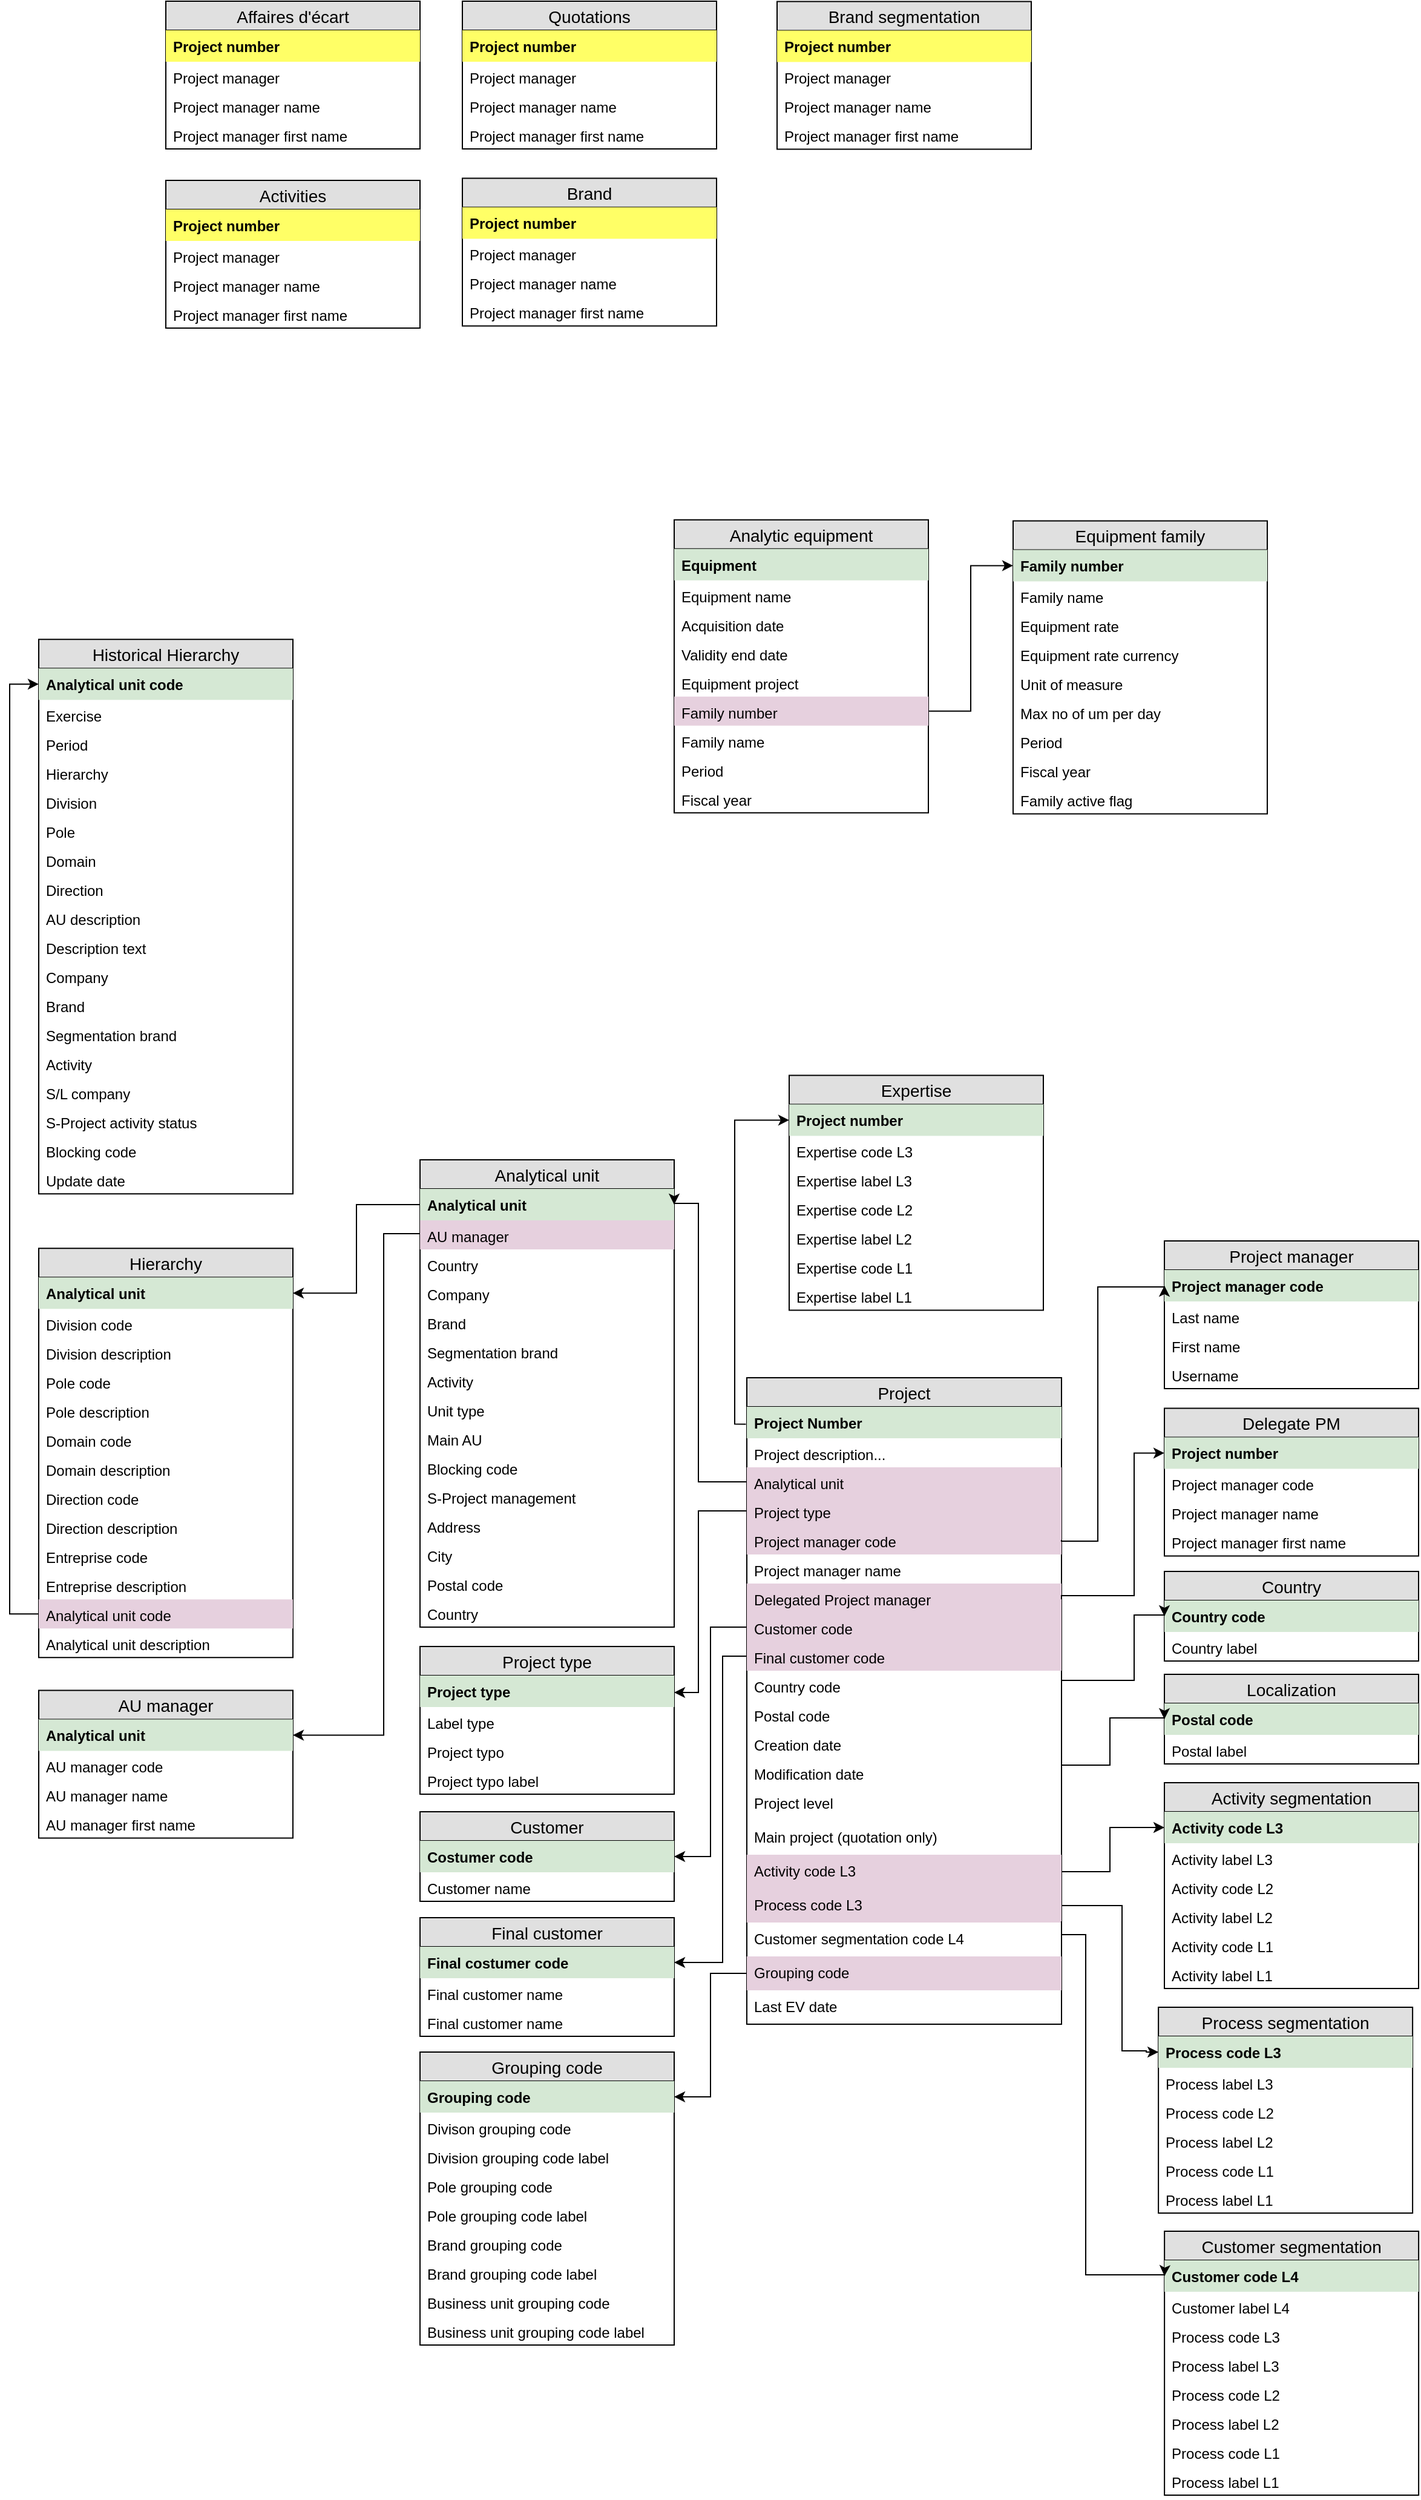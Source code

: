 <mxfile type="github" version="11.2.2" pages="6"><diagram name="Analytics" id="z_twg87dkK-BmfiqCGdA"><mxGraphModel grid="1" shadow="0" math="0" pageHeight="1169" pageWidth="827" pageScale="1" page="1" fold="1" arrows="1" connect="1" tooltips="1" guides="1" gridSize="10" dy="1894" dx="1363"><root><mxCell id="0" /><mxCell id="1" parent="0" /><mxCell id="lDzSUfxi5BvbEKOxiYQz-187" value="Project" parent="1" vertex="1" style="swimlane;fontStyle=0;childLayout=stackLayout;horizontal=1;startSize=24;fillColor=#e0e0e0;horizontalStack=0;resizeParent=1;resizeParentMax=0;resizeLast=0;collapsible=1;marginBottom=0;swimlaneFillColor=#ffffff;align=center;fontSize=14;"><mxGeometry as="geometry" height="534" width="260" y="60" x="780"><mxRectangle as="alternateBounds" height="24" width="80" y="70" x="100" /></mxGeometry></mxCell><mxCell id="lDzSUfxi5BvbEKOxiYQz-188" value="Project Number" parent="lDzSUfxi5BvbEKOxiYQz-187" vertex="1" style="text;strokeColor=none;fillColor=#D5E8D4;spacingLeft=4;spacingRight=4;overflow=hidden;rotatable=0;points=[[0,0.5],[1,0.5]];portConstraint=eastwest;fontSize=12;fontStyle=1"><mxGeometry as="geometry" height="26" width="260" y="24" /></mxCell><mxCell id="lDzSUfxi5BvbEKOxiYQz-189" value="Project description..." parent="lDzSUfxi5BvbEKOxiYQz-187" vertex="1" style="text;strokeColor=none;fillColor=none;spacingLeft=4;spacingRight=4;overflow=hidden;rotatable=0;points=[[0,0.5],[1,0.5]];portConstraint=eastwest;fontSize=12;"><mxGeometry as="geometry" height="24" width="260" y="50" /></mxCell><mxCell id="lDzSUfxi5BvbEKOxiYQz-190" value="Analytical unit" parent="lDzSUfxi5BvbEKOxiYQz-187" vertex="1" style="text;strokeColor=none;fillColor=#E6D0DE;spacingLeft=4;spacingRight=4;overflow=hidden;rotatable=0;points=[[0,0.5],[1,0.5]];portConstraint=eastwest;fontSize=12;"><mxGeometry as="geometry" height="24" width="260" y="74" /></mxCell><mxCell id="lDzSUfxi5BvbEKOxiYQz-191" value="Project type" parent="lDzSUfxi5BvbEKOxiYQz-187" vertex="1" style="text;strokeColor=none;fillColor=#E6D0DE;spacingLeft=4;spacingRight=4;overflow=hidden;rotatable=0;points=[[0,0.5],[1,0.5]];portConstraint=eastwest;fontSize=12;"><mxGeometry as="geometry" height="24" width="260" y="98" /></mxCell><mxCell id="lDzSUfxi5BvbEKOxiYQz-192" value="Project manager code" parent="lDzSUfxi5BvbEKOxiYQz-187" vertex="1" style="text;strokeColor=none;fillColor=#E6D0DE;spacingLeft=4;spacingRight=4;overflow=hidden;rotatable=0;points=[[0,0.5],[1,0.5]];portConstraint=eastwest;fontSize=12;"><mxGeometry as="geometry" height="24" width="260" y="122" /></mxCell><mxCell id="lDzSUfxi5BvbEKOxiYQz-193" value="Project manager name" parent="lDzSUfxi5BvbEKOxiYQz-187" vertex="1" style="text;strokeColor=none;fillColor=none;spacingLeft=4;spacingRight=4;overflow=hidden;rotatable=0;points=[[0,0.5],[1,0.5]];portConstraint=eastwest;fontSize=12;"><mxGeometry as="geometry" height="24" width="260" y="146" /></mxCell><mxCell id="lDzSUfxi5BvbEKOxiYQz-194" value="Delegated Project manager" parent="lDzSUfxi5BvbEKOxiYQz-187" vertex="1" style="text;strokeColor=none;fillColor=#E6D0DE;spacingLeft=4;spacingRight=4;overflow=hidden;rotatable=0;points=[[0,0.5],[1,0.5]];portConstraint=eastwest;fontSize=12;"><mxGeometry as="geometry" height="24" width="260" y="170" /></mxCell><mxCell id="lDzSUfxi5BvbEKOxiYQz-195" value="Customer code&#10;" parent="lDzSUfxi5BvbEKOxiYQz-187" vertex="1" style="text;strokeColor=none;fillColor=#E6D0DE;spacingLeft=4;spacingRight=4;overflow=hidden;rotatable=0;points=[[0,0.5],[1,0.5]];portConstraint=eastwest;fontSize=12;"><mxGeometry as="geometry" height="24" width="260" y="194" /></mxCell><mxCell id="lDzSUfxi5BvbEKOxiYQz-196" value="Final customer code" parent="lDzSUfxi5BvbEKOxiYQz-187" vertex="1" style="text;strokeColor=none;fillColor=#E6D0DE;spacingLeft=4;spacingRight=4;overflow=hidden;rotatable=0;points=[[0,0.5],[1,0.5]];portConstraint=eastwest;fontSize=12;"><mxGeometry as="geometry" height="24" width="260" y="218" /></mxCell><mxCell id="lDzSUfxi5BvbEKOxiYQz-197" value="Country code" parent="lDzSUfxi5BvbEKOxiYQz-187" vertex="1" style="text;strokeColor=none;fillColor=none;spacingLeft=4;spacingRight=4;overflow=hidden;rotatable=0;points=[[0,0.5],[1,0.5]];portConstraint=eastwest;fontSize=12;"><mxGeometry as="geometry" height="24" width="260" y="242" /></mxCell><mxCell id="lDzSUfxi5BvbEKOxiYQz-198" value="Postal code" parent="lDzSUfxi5BvbEKOxiYQz-187" vertex="1" style="text;strokeColor=none;fillColor=none;spacingLeft=4;spacingRight=4;overflow=hidden;rotatable=0;points=[[0,0.5],[1,0.5]];portConstraint=eastwest;fontSize=12;"><mxGeometry as="geometry" height="24" width="260" y="266" /></mxCell><mxCell id="lDzSUfxi5BvbEKOxiYQz-199" value="Creation date" parent="lDzSUfxi5BvbEKOxiYQz-187" vertex="1" style="text;strokeColor=none;fillColor=none;spacingLeft=4;spacingRight=4;overflow=hidden;rotatable=0;points=[[0,0.5],[1,0.5]];portConstraint=eastwest;fontSize=12;"><mxGeometry as="geometry" height="24" width="260" y="290" /></mxCell><mxCell id="lDzSUfxi5BvbEKOxiYQz-200" value="Modification date" parent="lDzSUfxi5BvbEKOxiYQz-187" vertex="1" style="text;strokeColor=none;fillColor=none;spacingLeft=4;spacingRight=4;overflow=hidden;rotatable=0;points=[[0,0.5],[1,0.5]];portConstraint=eastwest;fontSize=12;"><mxGeometry as="geometry" height="24" width="260" y="314" /></mxCell><mxCell id="lDzSUfxi5BvbEKOxiYQz-201" value="Project level" parent="lDzSUfxi5BvbEKOxiYQz-187" vertex="1" style="text;strokeColor=none;fillColor=none;spacingLeft=4;spacingRight=4;overflow=hidden;rotatable=0;points=[[0,0.5],[1,0.5]];portConstraint=eastwest;fontSize=12;"><mxGeometry as="geometry" height="28" width="260" y="338" /></mxCell><mxCell id="lDzSUfxi5BvbEKOxiYQz-202" value="Main project (quotation only)" parent="lDzSUfxi5BvbEKOxiYQz-187" vertex="1" style="text;strokeColor=none;fillColor=none;spacingLeft=4;spacingRight=4;overflow=hidden;rotatable=0;points=[[0,0.5],[1,0.5]];portConstraint=eastwest;fontSize=12;"><mxGeometry as="geometry" height="28" width="260" y="366" /></mxCell><mxCell id="lDzSUfxi5BvbEKOxiYQz-203" value="Activity code L3" parent="lDzSUfxi5BvbEKOxiYQz-187" vertex="1" style="text;strokeColor=none;fillColor=#E6D0DE;spacingLeft=4;spacingRight=4;overflow=hidden;rotatable=0;points=[[0,0.5],[1,0.5]];portConstraint=eastwest;fontSize=12;"><mxGeometry as="geometry" height="28" width="260" y="394" /></mxCell><mxCell id="lDzSUfxi5BvbEKOxiYQz-204" value="Process code L3" parent="lDzSUfxi5BvbEKOxiYQz-187" vertex="1" style="text;strokeColor=none;fillColor=#E6D0DE;spacingLeft=4;spacingRight=4;overflow=hidden;rotatable=0;points=[[0,0.5],[1,0.5]];portConstraint=eastwest;fontSize=12;"><mxGeometry as="geometry" height="28" width="260" y="422" /></mxCell><mxCell id="lDzSUfxi5BvbEKOxiYQz-205" value="Customer segmentation code L4" parent="lDzSUfxi5BvbEKOxiYQz-187" vertex="1" style="text;strokeColor=none;fillColor=none;spacingLeft=4;spacingRight=4;overflow=hidden;rotatable=0;points=[[0,0.5],[1,0.5]];portConstraint=eastwest;fontSize=12;"><mxGeometry as="geometry" height="28" width="260" y="450" /></mxCell><mxCell id="lDzSUfxi5BvbEKOxiYQz-206" value="Grouping code" parent="lDzSUfxi5BvbEKOxiYQz-187" vertex="1" style="text;strokeColor=none;fillColor=#E6D0DE;spacingLeft=4;spacingRight=4;overflow=hidden;rotatable=0;points=[[0,0.5],[1,0.5]];portConstraint=eastwest;fontSize=12;"><mxGeometry as="geometry" height="28" width="260" y="478" /></mxCell><mxCell id="lDzSUfxi5BvbEKOxiYQz-207" value="Last EV date" parent="lDzSUfxi5BvbEKOxiYQz-187" vertex="1" style="text;strokeColor=none;fillColor=none;spacingLeft=4;spacingRight=4;overflow=hidden;rotatable=0;points=[[0,0.5],[1,0.5]];portConstraint=eastwest;fontSize=12;"><mxGeometry as="geometry" height="28" width="260" y="506" /></mxCell><mxCell id="lDzSUfxi5BvbEKOxiYQz-208" parent="1" style="edgeStyle=orthogonalEdgeStyle;rounded=0;orthogonalLoop=1;jettySize=auto;html=1;exitX=0;exitY=0.5;exitDx=0;exitDy=0;" edge="1" target="lDzSUfxi5BvbEKOxiYQz-210" source="lDzSUfxi5BvbEKOxiYQz-191"><mxGeometry as="geometry" relative="1"><mxPoint as="targetPoint" y="218.235" x="300" /><Array as="points"><mxPoint y="170" x="740" /><mxPoint y="320" x="740" /></Array></mxGeometry></mxCell><mxCell id="lDzSUfxi5BvbEKOxiYQz-209" value="Project type" parent="1" vertex="1" style="swimlane;fontStyle=0;childLayout=stackLayout;horizontal=1;startSize=24;fillColor=#e0e0e0;horizontalStack=0;resizeParent=1;resizeParentMax=0;resizeLast=0;collapsible=1;marginBottom=0;swimlaneFillColor=#ffffff;align=center;fontSize=14;"><mxGeometry as="geometry" height="122" width="210" y="282" x="510"><mxRectangle as="alternateBounds" height="24" width="80" y="70" x="100" /></mxGeometry></mxCell><mxCell id="lDzSUfxi5BvbEKOxiYQz-210" value="Project type" parent="lDzSUfxi5BvbEKOxiYQz-209" vertex="1" style="text;strokeColor=none;fillColor=#D5E8D4;spacingLeft=4;spacingRight=4;overflow=hidden;rotatable=0;points=[[0,0.5],[1,0.5]];portConstraint=eastwest;fontSize=12;fontStyle=1"><mxGeometry as="geometry" height="26" width="210" y="24" /></mxCell><mxCell id="lDzSUfxi5BvbEKOxiYQz-211" value="Label type" parent="lDzSUfxi5BvbEKOxiYQz-209" vertex="1" style="text;strokeColor=none;fillColor=none;spacingLeft=4;spacingRight=4;overflow=hidden;rotatable=0;points=[[0,0.5],[1,0.5]];portConstraint=eastwest;fontSize=12;"><mxGeometry as="geometry" height="24" width="210" y="50" /></mxCell><mxCell id="lDzSUfxi5BvbEKOxiYQz-212" value="Project typo&#10;" parent="lDzSUfxi5BvbEKOxiYQz-209" vertex="1" style="text;strokeColor=none;fillColor=none;spacingLeft=4;spacingRight=4;overflow=hidden;rotatable=0;points=[[0,0.5],[1,0.5]];portConstraint=eastwest;fontSize=12;"><mxGeometry as="geometry" height="24" width="210" y="74" /></mxCell><mxCell id="lDzSUfxi5BvbEKOxiYQz-213" value="Project typo label" parent="lDzSUfxi5BvbEKOxiYQz-209" vertex="1" style="text;strokeColor=none;fillColor=none;spacingLeft=4;spacingRight=4;overflow=hidden;rotatable=0;points=[[0,0.5],[1,0.5]];portConstraint=eastwest;fontSize=12;"><mxGeometry as="geometry" height="24" width="210" y="98" /></mxCell><mxCell id="lDzSUfxi5BvbEKOxiYQz-214" value="Grouping code" parent="1" vertex="1" style="swimlane;fontStyle=0;childLayout=stackLayout;horizontal=1;startSize=24;fillColor=#e0e0e0;horizontalStack=0;resizeParent=1;resizeParentMax=0;resizeLast=0;collapsible=1;marginBottom=0;swimlaneFillColor=#ffffff;align=center;fontSize=14;"><mxGeometry as="geometry" height="242" width="210" y="617" x="510"><mxRectangle as="alternateBounds" height="24" width="80" y="70" x="100" /></mxGeometry></mxCell><mxCell id="lDzSUfxi5BvbEKOxiYQz-215" value="Grouping code" parent="lDzSUfxi5BvbEKOxiYQz-214" vertex="1" style="text;strokeColor=none;fillColor=#D5E8D4;spacingLeft=4;spacingRight=4;overflow=hidden;rotatable=0;points=[[0,0.5],[1,0.5]];portConstraint=eastwest;fontSize=12;fontStyle=1"><mxGeometry as="geometry" height="26" width="210" y="24" /></mxCell><mxCell id="lDzSUfxi5BvbEKOxiYQz-216" value="Divison grouping code" parent="lDzSUfxi5BvbEKOxiYQz-214" vertex="1" style="text;strokeColor=none;fillColor=none;spacingLeft=4;spacingRight=4;overflow=hidden;rotatable=0;points=[[0,0.5],[1,0.5]];portConstraint=eastwest;fontSize=12;"><mxGeometry as="geometry" height="24" width="210" y="50" /></mxCell><mxCell id="lDzSUfxi5BvbEKOxiYQz-217" value="Division grouping code label" parent="lDzSUfxi5BvbEKOxiYQz-214" vertex="1" style="text;strokeColor=none;fillColor=none;spacingLeft=4;spacingRight=4;overflow=hidden;rotatable=0;points=[[0,0.5],[1,0.5]];portConstraint=eastwest;fontSize=12;"><mxGeometry as="geometry" height="24" width="210" y="74" /></mxCell><mxCell id="lDzSUfxi5BvbEKOxiYQz-218" value="Pole grouping code" parent="lDzSUfxi5BvbEKOxiYQz-214" vertex="1" style="text;strokeColor=none;fillColor=none;spacingLeft=4;spacingRight=4;overflow=hidden;rotatable=0;points=[[0,0.5],[1,0.5]];portConstraint=eastwest;fontSize=12;"><mxGeometry as="geometry" height="24" width="210" y="98" /></mxCell><mxCell id="lDzSUfxi5BvbEKOxiYQz-219" value="Pole grouping code label" parent="lDzSUfxi5BvbEKOxiYQz-214" vertex="1" style="text;strokeColor=none;fillColor=none;spacingLeft=4;spacingRight=4;overflow=hidden;rotatable=0;points=[[0,0.5],[1,0.5]];portConstraint=eastwest;fontSize=12;"><mxGeometry as="geometry" height="24" width="210" y="122" /></mxCell><mxCell id="lDzSUfxi5BvbEKOxiYQz-220" value="Brand grouping code" parent="lDzSUfxi5BvbEKOxiYQz-214" vertex="1" style="text;strokeColor=none;fillColor=none;spacingLeft=4;spacingRight=4;overflow=hidden;rotatable=0;points=[[0,0.5],[1,0.5]];portConstraint=eastwest;fontSize=12;"><mxGeometry as="geometry" height="24" width="210" y="146" /></mxCell><mxCell id="lDzSUfxi5BvbEKOxiYQz-221" value="Brand grouping code label" parent="lDzSUfxi5BvbEKOxiYQz-214" vertex="1" style="text;strokeColor=none;fillColor=none;spacingLeft=4;spacingRight=4;overflow=hidden;rotatable=0;points=[[0,0.5],[1,0.5]];portConstraint=eastwest;fontSize=12;"><mxGeometry as="geometry" height="24" width="210" y="170" /></mxCell><mxCell id="lDzSUfxi5BvbEKOxiYQz-222" value="Business unit grouping code" parent="lDzSUfxi5BvbEKOxiYQz-214" vertex="1" style="text;strokeColor=none;fillColor=none;spacingLeft=4;spacingRight=4;overflow=hidden;rotatable=0;points=[[0,0.5],[1,0.5]];portConstraint=eastwest;fontSize=12;"><mxGeometry as="geometry" height="24" width="210" y="194" /></mxCell><mxCell id="lDzSUfxi5BvbEKOxiYQz-223" value="Business unit grouping code label" parent="lDzSUfxi5BvbEKOxiYQz-214" vertex="1" style="text;strokeColor=none;fillColor=none;spacingLeft=4;spacingRight=4;overflow=hidden;rotatable=0;points=[[0,0.5],[1,0.5]];portConstraint=eastwest;fontSize=12;"><mxGeometry as="geometry" height="24" width="210" y="218" /></mxCell><mxCell id="lDzSUfxi5BvbEKOxiYQz-224" parent="1" style="edgeStyle=orthogonalEdgeStyle;rounded=0;orthogonalLoop=1;jettySize=auto;html=1;exitX=0;exitY=0.5;exitDx=0;exitDy=0;entryX=1;entryY=0.5;entryDx=0;entryDy=0;" edge="1" target="lDzSUfxi5BvbEKOxiYQz-215" source="lDzSUfxi5BvbEKOxiYQz-206"><mxGeometry as="geometry" relative="1"><mxPoint as="targetPoint" y="399.971" x="280.5" /><mxPoint as="sourcePoint" y="471.735" x="440.676" /><Array as="points" /></mxGeometry></mxCell><mxCell id="lDzSUfxi5BvbEKOxiYQz-225" value="Activity segmentation" parent="1" vertex="1" style="swimlane;fontStyle=0;childLayout=stackLayout;horizontal=1;startSize=24;fillColor=#e0e0e0;horizontalStack=0;resizeParent=1;resizeParentMax=0;resizeLast=0;collapsible=1;marginBottom=0;swimlaneFillColor=#ffffff;align=center;fontSize=14;"><mxGeometry as="geometry" height="170" width="210" y="394.5" x="1125"><mxRectangle as="alternateBounds" height="24" width="80" y="240" x="1120" /></mxGeometry></mxCell><mxCell id="lDzSUfxi5BvbEKOxiYQz-226" value="Activity code L3" parent="lDzSUfxi5BvbEKOxiYQz-225" vertex="1" style="text;strokeColor=none;fillColor=#D5E8D4;spacingLeft=4;spacingRight=4;overflow=hidden;rotatable=0;points=[[0,0.5],[1,0.5]];portConstraint=eastwest;fontSize=12;fontStyle=1"><mxGeometry as="geometry" height="26" width="210" y="24" /></mxCell><mxCell id="lDzSUfxi5BvbEKOxiYQz-227" value="Activity label L3" parent="lDzSUfxi5BvbEKOxiYQz-225" vertex="1" style="text;strokeColor=none;fillColor=none;spacingLeft=4;spacingRight=4;overflow=hidden;rotatable=0;points=[[0,0.5],[1,0.5]];portConstraint=eastwest;fontSize=12;"><mxGeometry as="geometry" height="24" width="210" y="50" /></mxCell><mxCell id="lDzSUfxi5BvbEKOxiYQz-228" value="Activity code L2" parent="lDzSUfxi5BvbEKOxiYQz-225" vertex="1" style="text;strokeColor=none;fillColor=none;spacingLeft=4;spacingRight=4;overflow=hidden;rotatable=0;points=[[0,0.5],[1,0.5]];portConstraint=eastwest;fontSize=12;"><mxGeometry as="geometry" height="24" width="210" y="74" /></mxCell><mxCell id="lDzSUfxi5BvbEKOxiYQz-229" value="Activity label L2" parent="lDzSUfxi5BvbEKOxiYQz-225" vertex="1" style="text;strokeColor=none;fillColor=none;spacingLeft=4;spacingRight=4;overflow=hidden;rotatable=0;points=[[0,0.5],[1,0.5]];portConstraint=eastwest;fontSize=12;"><mxGeometry as="geometry" height="24" width="210" y="98" /></mxCell><mxCell id="lDzSUfxi5BvbEKOxiYQz-230" value="Activity code L1" parent="lDzSUfxi5BvbEKOxiYQz-225" vertex="1" style="text;strokeColor=none;fillColor=none;spacingLeft=4;spacingRight=4;overflow=hidden;rotatable=0;points=[[0,0.5],[1,0.5]];portConstraint=eastwest;fontSize=12;"><mxGeometry as="geometry" height="24" width="210" y="122" /></mxCell><mxCell id="lDzSUfxi5BvbEKOxiYQz-231" value="Activity label L1" parent="lDzSUfxi5BvbEKOxiYQz-225" vertex="1" style="text;strokeColor=none;fillColor=none;spacingLeft=4;spacingRight=4;overflow=hidden;rotatable=0;points=[[0,0.5],[1,0.5]];portConstraint=eastwest;fontSize=12;"><mxGeometry as="geometry" height="24" width="210" y="146" /></mxCell><mxCell id="lDzSUfxi5BvbEKOxiYQz-232" parent="1" style="edgeStyle=orthogonalEdgeStyle;rounded=0;orthogonalLoop=1;jettySize=auto;html=1;exitX=1;exitY=0.5;exitDx=0;exitDy=0;entryX=0;entryY=0.5;entryDx=0;entryDy=0;" edge="1" target="lDzSUfxi5BvbEKOxiYQz-226" source="lDzSUfxi5BvbEKOxiYQz-203"><mxGeometry as="geometry" relative="1"><mxPoint as="targetPoint" y="440" x="740" /><mxPoint as="sourcePoint" y="420.588" x="787.824" /><Array as="points"><mxPoint y="468" x="1080" /><mxPoint y="431" x="1080" /></Array></mxGeometry></mxCell><mxCell id="lDzSUfxi5BvbEKOxiYQz-233" value="Process segmentation" parent="1" vertex="1" style="swimlane;fontStyle=0;childLayout=stackLayout;horizontal=1;startSize=24;fillColor=#e0e0e0;horizontalStack=0;resizeParent=1;resizeParentMax=0;resizeLast=0;collapsible=1;marginBottom=0;swimlaneFillColor=#ffffff;align=center;fontSize=14;"><mxGeometry as="geometry" height="170" width="210" y="580" x="1120.059"><mxRectangle as="alternateBounds" height="24" width="80" y="70" x="100" /></mxGeometry></mxCell><mxCell id="lDzSUfxi5BvbEKOxiYQz-234" value="Process code L3" parent="lDzSUfxi5BvbEKOxiYQz-233" vertex="1" style="text;strokeColor=none;fillColor=#D5E8D4;spacingLeft=4;spacingRight=4;overflow=hidden;rotatable=0;points=[[0,0.5],[1,0.5]];portConstraint=eastwest;fontSize=12;fontStyle=1"><mxGeometry as="geometry" height="26" width="210" y="24" /></mxCell><mxCell id="lDzSUfxi5BvbEKOxiYQz-235" value="Process label L3" parent="lDzSUfxi5BvbEKOxiYQz-233" vertex="1" style="text;strokeColor=none;fillColor=none;spacingLeft=4;spacingRight=4;overflow=hidden;rotatable=0;points=[[0,0.5],[1,0.5]];portConstraint=eastwest;fontSize=12;"><mxGeometry as="geometry" height="24" width="210" y="50" /></mxCell><mxCell id="lDzSUfxi5BvbEKOxiYQz-236" value="Process code L2" parent="lDzSUfxi5BvbEKOxiYQz-233" vertex="1" style="text;strokeColor=none;fillColor=none;spacingLeft=4;spacingRight=4;overflow=hidden;rotatable=0;points=[[0,0.5],[1,0.5]];portConstraint=eastwest;fontSize=12;"><mxGeometry as="geometry" height="24" width="210" y="74" /></mxCell><mxCell id="lDzSUfxi5BvbEKOxiYQz-237" value="Process label L2" parent="lDzSUfxi5BvbEKOxiYQz-233" vertex="1" style="text;strokeColor=none;fillColor=none;spacingLeft=4;spacingRight=4;overflow=hidden;rotatable=0;points=[[0,0.5],[1,0.5]];portConstraint=eastwest;fontSize=12;"><mxGeometry as="geometry" height="24" width="210" y="98" /></mxCell><mxCell id="lDzSUfxi5BvbEKOxiYQz-238" value="Process code L1" parent="lDzSUfxi5BvbEKOxiYQz-233" vertex="1" style="text;strokeColor=none;fillColor=none;spacingLeft=4;spacingRight=4;overflow=hidden;rotatable=0;points=[[0,0.5],[1,0.5]];portConstraint=eastwest;fontSize=12;"><mxGeometry as="geometry" height="24" width="210" y="122" /></mxCell><mxCell id="lDzSUfxi5BvbEKOxiYQz-239" value="Process label L1" parent="lDzSUfxi5BvbEKOxiYQz-233" vertex="1" style="text;strokeColor=none;fillColor=none;spacingLeft=4;spacingRight=4;overflow=hidden;rotatable=0;points=[[0,0.5],[1,0.5]];portConstraint=eastwest;fontSize=12;"><mxGeometry as="geometry" height="24" width="210" y="146" /></mxCell><mxCell id="lDzSUfxi5BvbEKOxiYQz-240" parent="1" style="edgeStyle=orthogonalEdgeStyle;rounded=0;orthogonalLoop=1;jettySize=auto;html=1;exitX=1;exitY=0.5;exitDx=0;exitDy=0;entryX=0;entryY=0.5;entryDx=0;entryDy=0;" edge="1" target="lDzSUfxi5BvbEKOxiYQz-234" source="lDzSUfxi5BvbEKOxiYQz-204"><mxGeometry as="geometry" relative="1"><mxPoint as="targetPoint" y="520" x="1170" /><mxPoint as="sourcePoint" y="502.353" x="680.176" /><Array as="points"><mxPoint y="496" x="1090" /><mxPoint y="616" x="1090" /><mxPoint y="616" x="1110" /><mxPoint y="617" x="1110" /></Array></mxGeometry></mxCell><mxCell id="lDzSUfxi5BvbEKOxiYQz-241" value="Project manager" parent="1" vertex="1" style="swimlane;fontStyle=0;childLayout=stackLayout;horizontal=1;startSize=24;fillColor=#e0e0e0;horizontalStack=0;resizeParent=1;resizeParentMax=0;resizeLast=0;collapsible=1;marginBottom=0;swimlaneFillColor=#ffffff;align=center;fontSize=14;"><mxGeometry as="geometry" height="122" width="210" y="-53" x="1125"><mxRectangle as="alternateBounds" height="24" width="80" y="70" x="100" /></mxGeometry></mxCell><mxCell id="lDzSUfxi5BvbEKOxiYQz-242" value="Project manager code" parent="lDzSUfxi5BvbEKOxiYQz-241" vertex="1" style="text;strokeColor=none;fillColor=#D5E8D4;spacingLeft=4;spacingRight=4;overflow=hidden;rotatable=0;points=[[0,0.5],[1,0.5]];portConstraint=eastwest;fontSize=12;fontStyle=1"><mxGeometry as="geometry" height="26" width="210" y="24" /></mxCell><mxCell id="lDzSUfxi5BvbEKOxiYQz-243" value="Last name" parent="lDzSUfxi5BvbEKOxiYQz-241" vertex="1" style="text;strokeColor=none;fillColor=none;spacingLeft=4;spacingRight=4;overflow=hidden;rotatable=0;points=[[0,0.5],[1,0.5]];portConstraint=eastwest;fontSize=12;"><mxGeometry as="geometry" height="24" width="210" y="50" /></mxCell><mxCell id="lDzSUfxi5BvbEKOxiYQz-244" value="First name" parent="lDzSUfxi5BvbEKOxiYQz-241" vertex="1" style="text;strokeColor=none;fillColor=none;spacingLeft=4;spacingRight=4;overflow=hidden;rotatable=0;points=[[0,0.5],[1,0.5]];portConstraint=eastwest;fontSize=12;"><mxGeometry as="geometry" height="24" width="210" y="74" /></mxCell><mxCell id="lDzSUfxi5BvbEKOxiYQz-245" value="Username" parent="lDzSUfxi5BvbEKOxiYQz-241" vertex="1" style="text;strokeColor=none;fillColor=none;spacingLeft=4;spacingRight=4;overflow=hidden;rotatable=0;points=[[0,0.5],[1,0.5]];portConstraint=eastwest;fontSize=12;"><mxGeometry as="geometry" height="24" width="210" y="98" /></mxCell><mxCell id="lDzSUfxi5BvbEKOxiYQz-246" value="Customer" parent="1" vertex="1" style="swimlane;fontStyle=0;childLayout=stackLayout;horizontal=1;startSize=24;fillColor=#e0e0e0;horizontalStack=0;resizeParent=1;resizeParentMax=0;resizeLast=0;collapsible=1;marginBottom=0;swimlaneFillColor=#ffffff;align=center;fontSize=14;"><mxGeometry as="geometry" height="74" width="210" y="418.5" x="510"><mxRectangle as="alternateBounds" height="24" width="80" y="70" x="100" /></mxGeometry></mxCell><mxCell id="lDzSUfxi5BvbEKOxiYQz-247" value="Costumer code" parent="lDzSUfxi5BvbEKOxiYQz-246" vertex="1" style="text;strokeColor=none;fillColor=#D5E8D4;spacingLeft=4;spacingRight=4;overflow=hidden;rotatable=0;points=[[0,0.5],[1,0.5]];portConstraint=eastwest;fontSize=12;fontStyle=1"><mxGeometry as="geometry" height="26" width="210" y="24" /></mxCell><mxCell id="lDzSUfxi5BvbEKOxiYQz-248" value="Customer name" parent="lDzSUfxi5BvbEKOxiYQz-246" vertex="1" style="text;strokeColor=none;fillColor=none;spacingLeft=4;spacingRight=4;overflow=hidden;rotatable=0;points=[[0,0.5],[1,0.5]];portConstraint=eastwest;fontSize=12;"><mxGeometry as="geometry" height="24" width="210" y="50" /></mxCell><mxCell id="lDzSUfxi5BvbEKOxiYQz-249" parent="1" style="edgeStyle=orthogonalEdgeStyle;rounded=0;orthogonalLoop=1;jettySize=auto;html=1;exitX=0;exitY=0.5;exitDx=0;exitDy=0;entryX=1;entryY=0.5;entryDx=0;entryDy=0;" edge="1" target="lDzSUfxi5BvbEKOxiYQz-247" source="lDzSUfxi5BvbEKOxiYQz-195"><mxGeometry as="geometry" relative="1"><mxPoint as="targetPoint" y="239.971" x="260.5" /><mxPoint as="sourcePoint" y="270" x="400" /><Array as="points"><mxPoint y="266" x="750" /><mxPoint y="456" x="750" /></Array></mxGeometry></mxCell><mxCell id="lDzSUfxi5BvbEKOxiYQz-250" value="Final customer" parent="1" vertex="1" style="swimlane;fontStyle=0;childLayout=stackLayout;horizontal=1;startSize=24;fillColor=#e0e0e0;horizontalStack=0;resizeParent=1;resizeParentMax=0;resizeLast=0;collapsible=1;marginBottom=0;swimlaneFillColor=#ffffff;align=center;fontSize=14;"><mxGeometry as="geometry" height="98" width="210" y="506" x="510"><mxRectangle as="alternateBounds" height="24" width="80" y="70" x="100" /></mxGeometry></mxCell><mxCell id="lDzSUfxi5BvbEKOxiYQz-251" value="Final costumer code" parent="lDzSUfxi5BvbEKOxiYQz-250" vertex="1" style="text;strokeColor=none;fillColor=#D5E8D4;spacingLeft=4;spacingRight=4;overflow=hidden;rotatable=0;points=[[0,0.5],[1,0.5]];portConstraint=eastwest;fontSize=12;fontStyle=1"><mxGeometry as="geometry" height="26" width="210" y="24" /></mxCell><mxCell id="lDzSUfxi5BvbEKOxiYQz-252" value="Final customer name" parent="lDzSUfxi5BvbEKOxiYQz-250" vertex="1" style="text;strokeColor=none;fillColor=none;spacingLeft=4;spacingRight=4;overflow=hidden;rotatable=0;points=[[0,0.5],[1,0.5]];portConstraint=eastwest;fontSize=12;"><mxGeometry as="geometry" height="24" width="210" y="50" /></mxCell><mxCell id="lDzSUfxi5BvbEKOxiYQz-253" value="Final customer name" parent="lDzSUfxi5BvbEKOxiYQz-250" vertex="1" style="text;strokeColor=none;fillColor=none;spacingLeft=4;spacingRight=4;overflow=hidden;rotatable=0;points=[[0,0.5],[1,0.5]];portConstraint=eastwest;fontSize=12;"><mxGeometry as="geometry" height="24" width="210" y="74" /></mxCell><mxCell id="lDzSUfxi5BvbEKOxiYQz-254" parent="1" style="edgeStyle=orthogonalEdgeStyle;rounded=0;orthogonalLoop=1;jettySize=auto;html=1;exitX=0;exitY=0.5;exitDx=0;exitDy=0;entryX=1;entryY=0.5;entryDx=0;entryDy=0;" edge="1" target="lDzSUfxi5BvbEKOxiYQz-251" source="lDzSUfxi5BvbEKOxiYQz-196"><mxGeometry as="geometry" relative="1"><mxPoint as="targetPoint" y="393" x="640" /><mxPoint as="sourcePoint" y="329.971" x="420.176" /><Array as="points"><mxPoint y="290" x="760" /><mxPoint y="543" x="760" /></Array></mxGeometry></mxCell><mxCell id="lDzSUfxi5BvbEKOxiYQz-255" value="Country" parent="1" vertex="1" style="swimlane;fontStyle=0;childLayout=stackLayout;horizontal=1;startSize=24;fillColor=#e0e0e0;horizontalStack=0;resizeParent=1;resizeParentMax=0;resizeLast=0;collapsible=1;marginBottom=0;swimlaneFillColor=#ffffff;align=center;fontSize=14;"><mxGeometry as="geometry" height="74" width="210" y="220" x="1125"><mxRectangle as="alternateBounds" height="24" width="80" y="240" x="1120" /></mxGeometry></mxCell><mxCell id="lDzSUfxi5BvbEKOxiYQz-256" value="Country code" parent="lDzSUfxi5BvbEKOxiYQz-255" vertex="1" style="text;strokeColor=none;fillColor=#D5E8D4;spacingLeft=4;spacingRight=4;overflow=hidden;rotatable=0;points=[[0,0.5],[1,0.5]];portConstraint=eastwest;fontSize=12;fontStyle=1"><mxGeometry as="geometry" height="26" width="210" y="24" /></mxCell><mxCell id="lDzSUfxi5BvbEKOxiYQz-257" value="Country label" parent="lDzSUfxi5BvbEKOxiYQz-255" vertex="1" style="text;strokeColor=none;fillColor=none;spacingLeft=4;spacingRight=4;overflow=hidden;rotatable=0;points=[[0,0.5],[1,0.5]];portConstraint=eastwest;fontSize=12;"><mxGeometry as="geometry" height="24" width="210" y="50" /></mxCell><mxCell id="lDzSUfxi5BvbEKOxiYQz-258" parent="1" style="edgeStyle=orthogonalEdgeStyle;rounded=0;orthogonalLoop=1;jettySize=auto;html=1;exitX=1;exitY=0.5;exitDx=0;exitDy=0;entryX=0;entryY=0.5;entryDx=0;entryDy=0;" edge="1" target="lDzSUfxi5BvbEKOxiYQz-256" source="lDzSUfxi5BvbEKOxiYQz-197"><mxGeometry as="geometry" relative="1"><mxPoint as="targetPoint" y="277" x="1180" /><mxPoint as="sourcePoint" y="240" x="1050" /><Array as="points"><mxPoint y="310" x="1040" /><mxPoint y="310" x="1100" /><mxPoint y="256" x="1100" /></Array></mxGeometry></mxCell><mxCell id="lDzSUfxi5BvbEKOxiYQz-259" value="Localization" parent="1" vertex="1" style="swimlane;fontStyle=0;childLayout=stackLayout;horizontal=1;startSize=24;fillColor=#e0e0e0;horizontalStack=0;resizeParent=1;resizeParentMax=0;resizeLast=0;collapsible=1;marginBottom=0;swimlaneFillColor=#ffffff;align=center;fontSize=14;"><mxGeometry as="geometry" height="74" width="210" y="305" x="1125"><mxRectangle as="alternateBounds" height="24" width="80" y="240" x="1120" /></mxGeometry></mxCell><mxCell id="lDzSUfxi5BvbEKOxiYQz-260" value="Postal code" parent="lDzSUfxi5BvbEKOxiYQz-259" vertex="1" style="text;strokeColor=none;fillColor=#D5E8D4;spacingLeft=4;spacingRight=4;overflow=hidden;rotatable=0;points=[[0,0.5],[1,0.5]];portConstraint=eastwest;fontSize=12;fontStyle=1"><mxGeometry as="geometry" height="26" width="210" y="24" /></mxCell><mxCell id="lDzSUfxi5BvbEKOxiYQz-261" value="Postal label" parent="lDzSUfxi5BvbEKOxiYQz-259" vertex="1" style="text;strokeColor=none;fillColor=none;spacingLeft=4;spacingRight=4;overflow=hidden;rotatable=0;points=[[0,0.5],[1,0.5]];portConstraint=eastwest;fontSize=12;"><mxGeometry as="geometry" height="24" width="210" y="50" /></mxCell><mxCell id="lDzSUfxi5BvbEKOxiYQz-262" parent="1" style="edgeStyle=orthogonalEdgeStyle;rounded=0;orthogonalLoop=1;jettySize=auto;html=1;exitX=1;exitY=0.5;exitDx=0;exitDy=0;entryX=0;entryY=0.5;entryDx=0;entryDy=0;" edge="1" target="lDzSUfxi5BvbEKOxiYQz-260" source="lDzSUfxi5BvbEKOxiYQz-198"><mxGeometry as="geometry" relative="1"><mxPoint as="targetPoint" y="340" x="1180" /><mxPoint as="sourcePoint" y="323" x="1040" /><Array as="points"><mxPoint y="380" x="1040" /><mxPoint y="380" x="1080" /><mxPoint y="341" x="1080" /></Array></mxGeometry></mxCell><mxCell id="lDzSUfxi5BvbEKOxiYQz-263" value="Customer segmentation" parent="1" vertex="1" style="swimlane;fontStyle=0;childLayout=stackLayout;horizontal=1;startSize=24;fillColor=#e0e0e0;horizontalStack=0;resizeParent=1;resizeParentMax=0;resizeLast=0;collapsible=1;marginBottom=0;swimlaneFillColor=#ffffff;align=center;fontSize=14;"><mxGeometry as="geometry" height="218" width="210" y="765" x="1125.059"><mxRectangle as="alternateBounds" height="24" width="80" y="70" x="100" /></mxGeometry></mxCell><mxCell id="lDzSUfxi5BvbEKOxiYQz-264" value="Customer code L4" parent="lDzSUfxi5BvbEKOxiYQz-263" vertex="1" style="text;strokeColor=none;fillColor=#D5E8D4;spacingLeft=4;spacingRight=4;overflow=hidden;rotatable=0;points=[[0,0.5],[1,0.5]];portConstraint=eastwest;fontSize=12;fontStyle=1"><mxGeometry as="geometry" height="26" width="210" y="24" /></mxCell><mxCell id="lDzSUfxi5BvbEKOxiYQz-265" value="Customer label L4" parent="lDzSUfxi5BvbEKOxiYQz-263" vertex="1" style="text;strokeColor=none;fillColor=none;spacingLeft=4;spacingRight=4;overflow=hidden;rotatable=0;points=[[0,0.5],[1,0.5]];portConstraint=eastwest;fontSize=12;"><mxGeometry as="geometry" height="24" width="210" y="50" /></mxCell><mxCell id="lDzSUfxi5BvbEKOxiYQz-266" value="Process code L3" parent="lDzSUfxi5BvbEKOxiYQz-263" vertex="1" style="text;strokeColor=none;fillColor=none;spacingLeft=4;spacingRight=4;overflow=hidden;rotatable=0;points=[[0,0.5],[1,0.5]];portConstraint=eastwest;fontSize=12;"><mxGeometry as="geometry" height="24" width="210" y="74" /></mxCell><mxCell id="lDzSUfxi5BvbEKOxiYQz-267" value="Process label L3" parent="lDzSUfxi5BvbEKOxiYQz-263" vertex="1" style="text;strokeColor=none;fillColor=none;spacingLeft=4;spacingRight=4;overflow=hidden;rotatable=0;points=[[0,0.5],[1,0.5]];portConstraint=eastwest;fontSize=12;"><mxGeometry as="geometry" height="24" width="210" y="98" /></mxCell><mxCell id="lDzSUfxi5BvbEKOxiYQz-268" value="Process code L2" parent="lDzSUfxi5BvbEKOxiYQz-263" vertex="1" style="text;strokeColor=none;fillColor=none;spacingLeft=4;spacingRight=4;overflow=hidden;rotatable=0;points=[[0,0.5],[1,0.5]];portConstraint=eastwest;fontSize=12;"><mxGeometry as="geometry" height="24" width="210" y="122" /></mxCell><mxCell id="lDzSUfxi5BvbEKOxiYQz-269" value="Process label L2" parent="lDzSUfxi5BvbEKOxiYQz-263" vertex="1" style="text;strokeColor=none;fillColor=none;spacingLeft=4;spacingRight=4;overflow=hidden;rotatable=0;points=[[0,0.5],[1,0.5]];portConstraint=eastwest;fontSize=12;"><mxGeometry as="geometry" height="24" width="210" y="146" /></mxCell><mxCell id="lDzSUfxi5BvbEKOxiYQz-270" value="Process code L1" parent="lDzSUfxi5BvbEKOxiYQz-263" vertex="1" style="text;strokeColor=none;fillColor=none;spacingLeft=4;spacingRight=4;overflow=hidden;rotatable=0;points=[[0,0.5],[1,0.5]];portConstraint=eastwest;fontSize=12;"><mxGeometry as="geometry" height="24" width="210" y="170" /></mxCell><mxCell id="lDzSUfxi5BvbEKOxiYQz-271" value="Process label L1" parent="lDzSUfxi5BvbEKOxiYQz-263" vertex="1" style="text;strokeColor=none;fillColor=none;spacingLeft=4;spacingRight=4;overflow=hidden;rotatable=0;points=[[0,0.5],[1,0.5]];portConstraint=eastwest;fontSize=12;"><mxGeometry as="geometry" height="24" width="210" y="194" /></mxCell><mxCell id="lDzSUfxi5BvbEKOxiYQz-272" parent="1" style="edgeStyle=orthogonalEdgeStyle;rounded=0;orthogonalLoop=1;jettySize=auto;html=1;exitX=1;exitY=0.5;exitDx=0;exitDy=0;entryX=0;entryY=0.5;entryDx=0;entryDy=0;" edge="1" target="lDzSUfxi5BvbEKOxiYQz-264"><mxGeometry as="geometry" relative="1"><mxPoint as="targetPoint" y="531.5" x="1200" /><mxPoint as="sourcePoint" y="509" x="1040" /><Array as="points"><mxPoint y="520" x="1040" /><mxPoint y="520" x="1060" /><mxPoint y="801" x="1060" /></Array></mxGeometry></mxCell><mxCell id="lDzSUfxi5BvbEKOxiYQz-273" value="Analytical unit" parent="1" vertex="1" style="swimlane;fontStyle=0;childLayout=stackLayout;horizontal=1;startSize=24;fillColor=#e0e0e0;horizontalStack=0;resizeParent=1;resizeParentMax=0;resizeLast=0;collapsible=1;marginBottom=0;swimlaneFillColor=#ffffff;align=center;fontSize=14;"><mxGeometry as="geometry" height="386" width="210" y="-120" x="510"><mxRectangle as="alternateBounds" height="24" width="80" y="70" x="100" /></mxGeometry></mxCell><mxCell id="lDzSUfxi5BvbEKOxiYQz-274" value="Analytical unit" parent="lDzSUfxi5BvbEKOxiYQz-273" vertex="1" style="text;strokeColor=none;fillColor=#D5E8D4;spacingLeft=4;spacingRight=4;overflow=hidden;rotatable=0;points=[[0,0.5],[1,0.5]];portConstraint=eastwest;fontSize=12;fontStyle=1"><mxGeometry as="geometry" height="26" width="210" y="24" /></mxCell><mxCell id="lDzSUfxi5BvbEKOxiYQz-275" value="AU manager" parent="lDzSUfxi5BvbEKOxiYQz-273" vertex="1" style="text;strokeColor=none;fillColor=#E6D0DE;spacingLeft=4;spacingRight=4;overflow=hidden;rotatable=0;points=[[0,0.5],[1,0.5]];portConstraint=eastwest;fontSize=12;"><mxGeometry as="geometry" height="24" width="210" y="50" /></mxCell><mxCell id="lDzSUfxi5BvbEKOxiYQz-276" value="Country" parent="lDzSUfxi5BvbEKOxiYQz-273" vertex="1" style="text;strokeColor=none;fillColor=none;spacingLeft=4;spacingRight=4;overflow=hidden;rotatable=0;points=[[0,0.5],[1,0.5]];portConstraint=eastwest;fontSize=12;"><mxGeometry as="geometry" height="24" width="210" y="74" /></mxCell><mxCell id="lDzSUfxi5BvbEKOxiYQz-277" value="Company" parent="lDzSUfxi5BvbEKOxiYQz-273" vertex="1" style="text;strokeColor=none;fillColor=none;spacingLeft=4;spacingRight=4;overflow=hidden;rotatable=0;points=[[0,0.5],[1,0.5]];portConstraint=eastwest;fontSize=12;"><mxGeometry as="geometry" height="24" width="210" y="98" /></mxCell><mxCell id="lDzSUfxi5BvbEKOxiYQz-278" value="Brand" parent="lDzSUfxi5BvbEKOxiYQz-273" vertex="1" style="text;strokeColor=none;fillColor=none;spacingLeft=4;spacingRight=4;overflow=hidden;rotatable=0;points=[[0,0.5],[1,0.5]];portConstraint=eastwest;fontSize=12;"><mxGeometry as="geometry" height="24" width="210" y="122" /></mxCell><mxCell id="lDzSUfxi5BvbEKOxiYQz-279" value="Segmentation brand" parent="lDzSUfxi5BvbEKOxiYQz-273" vertex="1" style="text;strokeColor=none;fillColor=none;spacingLeft=4;spacingRight=4;overflow=hidden;rotatable=0;points=[[0,0.5],[1,0.5]];portConstraint=eastwest;fontSize=12;"><mxGeometry as="geometry" height="24" width="210" y="146" /></mxCell><mxCell id="lDzSUfxi5BvbEKOxiYQz-280" value="Activity" parent="lDzSUfxi5BvbEKOxiYQz-273" vertex="1" style="text;strokeColor=none;fillColor=none;spacingLeft=4;spacingRight=4;overflow=hidden;rotatable=0;points=[[0,0.5],[1,0.5]];portConstraint=eastwest;fontSize=12;"><mxGeometry as="geometry" height="24" width="210" y="170" /></mxCell><mxCell id="lDzSUfxi5BvbEKOxiYQz-281" value="Unit type" parent="lDzSUfxi5BvbEKOxiYQz-273" vertex="1" style="text;strokeColor=none;fillColor=none;spacingLeft=4;spacingRight=4;overflow=hidden;rotatable=0;points=[[0,0.5],[1,0.5]];portConstraint=eastwest;fontSize=12;"><mxGeometry as="geometry" height="24" width="210" y="194" /></mxCell><mxCell id="lDzSUfxi5BvbEKOxiYQz-282" value="Main AU" parent="lDzSUfxi5BvbEKOxiYQz-273" vertex="1" style="text;strokeColor=none;fillColor=none;spacingLeft=4;spacingRight=4;overflow=hidden;rotatable=0;points=[[0,0.5],[1,0.5]];portConstraint=eastwest;fontSize=12;"><mxGeometry as="geometry" height="24" width="210" y="218" /></mxCell><mxCell id="lDzSUfxi5BvbEKOxiYQz-283" value="Blocking code" parent="lDzSUfxi5BvbEKOxiYQz-273" vertex="1" style="text;strokeColor=none;fillColor=none;spacingLeft=4;spacingRight=4;overflow=hidden;rotatable=0;points=[[0,0.5],[1,0.5]];portConstraint=eastwest;fontSize=12;"><mxGeometry as="geometry" height="24" width="210" y="242" /></mxCell><mxCell id="lDzSUfxi5BvbEKOxiYQz-284" value="S-Project management" parent="lDzSUfxi5BvbEKOxiYQz-273" vertex="1" style="text;strokeColor=none;fillColor=none;spacingLeft=4;spacingRight=4;overflow=hidden;rotatable=0;points=[[0,0.5],[1,0.5]];portConstraint=eastwest;fontSize=12;"><mxGeometry as="geometry" height="24" width="210" y="266" /></mxCell><mxCell id="lDzSUfxi5BvbEKOxiYQz-285" value="Address" parent="lDzSUfxi5BvbEKOxiYQz-273" vertex="1" style="text;strokeColor=none;fillColor=none;spacingLeft=4;spacingRight=4;overflow=hidden;rotatable=0;points=[[0,0.5],[1,0.5]];portConstraint=eastwest;fontSize=12;"><mxGeometry as="geometry" height="24" width="210" y="290" /></mxCell><mxCell id="lDzSUfxi5BvbEKOxiYQz-286" value="City" parent="lDzSUfxi5BvbEKOxiYQz-273" vertex="1" style="text;strokeColor=none;fillColor=none;spacingLeft=4;spacingRight=4;overflow=hidden;rotatable=0;points=[[0,0.5],[1,0.5]];portConstraint=eastwest;fontSize=12;"><mxGeometry as="geometry" height="24" width="210" y="314" /></mxCell><mxCell id="lDzSUfxi5BvbEKOxiYQz-287" value="Postal code" parent="lDzSUfxi5BvbEKOxiYQz-273" vertex="1" style="text;strokeColor=none;fillColor=none;spacingLeft=4;spacingRight=4;overflow=hidden;rotatable=0;points=[[0,0.5],[1,0.5]];portConstraint=eastwest;fontSize=12;"><mxGeometry as="geometry" height="24" width="210" y="338" /></mxCell><mxCell id="lDzSUfxi5BvbEKOxiYQz-288" value="Country" parent="lDzSUfxi5BvbEKOxiYQz-273" vertex="1" style="text;strokeColor=none;fillColor=none;spacingLeft=4;spacingRight=4;overflow=hidden;rotatable=0;points=[[0,0.5],[1,0.5]];portConstraint=eastwest;fontSize=12;"><mxGeometry as="geometry" height="24" width="210" y="362" /></mxCell><mxCell id="lDzSUfxi5BvbEKOxiYQz-289" parent="1" style="edgeStyle=orthogonalEdgeStyle;rounded=0;orthogonalLoop=1;jettySize=auto;html=1;exitX=0;exitY=0.5;exitDx=0;exitDy=0;entryX=1;entryY=0.5;entryDx=0;entryDy=0;" edge="1" target="lDzSUfxi5BvbEKOxiYQz-274" source="lDzSUfxi5BvbEKOxiYQz-190"><mxGeometry as="geometry" relative="1"><mxPoint as="targetPoint" y="-170" x="670" /><Array as="points"><mxPoint y="146" x="740" /><mxPoint y="-84" x="740" /></Array><mxPoint as="sourcePoint" y="180" x="790" /></mxGeometry></mxCell><mxCell id="lDzSUfxi5BvbEKOxiYQz-290" value="Hierarchy" parent="1" vertex="1" style="swimlane;fontStyle=0;childLayout=stackLayout;horizontal=1;startSize=24;fillColor=#e0e0e0;horizontalStack=0;resizeParent=1;resizeParentMax=0;resizeLast=0;collapsible=1;marginBottom=0;swimlaneFillColor=#ffffff;align=center;fontSize=14;"><mxGeometry as="geometry" height="338" width="210" y="-46.882" x="195"><mxRectangle as="alternateBounds" height="24" width="80" y="70" x="100" /></mxGeometry></mxCell><mxCell id="lDzSUfxi5BvbEKOxiYQz-291" value="Analytical unit" parent="lDzSUfxi5BvbEKOxiYQz-290" vertex="1" style="text;strokeColor=none;fillColor=#D5E8D4;spacingLeft=4;spacingRight=4;overflow=hidden;rotatable=0;points=[[0,0.5],[1,0.5]];portConstraint=eastwest;fontSize=12;fontStyle=1"><mxGeometry as="geometry" height="26" width="210" y="24" /></mxCell><mxCell id="lDzSUfxi5BvbEKOxiYQz-292" value="Division code" parent="lDzSUfxi5BvbEKOxiYQz-290" vertex="1" style="text;strokeColor=none;fillColor=none;spacingLeft=4;spacingRight=4;overflow=hidden;rotatable=0;points=[[0,0.5],[1,0.5]];portConstraint=eastwest;fontSize=12;"><mxGeometry as="geometry" height="24" width="210" y="50" /></mxCell><mxCell id="lDzSUfxi5BvbEKOxiYQz-293" value="Division description" parent="lDzSUfxi5BvbEKOxiYQz-290" vertex="1" style="text;strokeColor=none;fillColor=none;spacingLeft=4;spacingRight=4;overflow=hidden;rotatable=0;points=[[0,0.5],[1,0.5]];portConstraint=eastwest;fontSize=12;"><mxGeometry as="geometry" height="24" width="210" y="74" /></mxCell><mxCell id="lDzSUfxi5BvbEKOxiYQz-294" value="Pole code&#10;" parent="lDzSUfxi5BvbEKOxiYQz-290" vertex="1" style="text;strokeColor=none;fillColor=none;spacingLeft=4;spacingRight=4;overflow=hidden;rotatable=0;points=[[0,0.5],[1,0.5]];portConstraint=eastwest;fontSize=12;"><mxGeometry as="geometry" height="24" width="210" y="98" /></mxCell><mxCell id="lDzSUfxi5BvbEKOxiYQz-295" value="Pole description" parent="lDzSUfxi5BvbEKOxiYQz-290" vertex="1" style="text;strokeColor=none;fillColor=none;spacingLeft=4;spacingRight=4;overflow=hidden;rotatable=0;points=[[0,0.5],[1,0.5]];portConstraint=eastwest;fontSize=12;"><mxGeometry as="geometry" height="24" width="210" y="122" /></mxCell><mxCell id="lDzSUfxi5BvbEKOxiYQz-296" value="Domain code" parent="lDzSUfxi5BvbEKOxiYQz-290" vertex="1" style="text;strokeColor=none;fillColor=none;spacingLeft=4;spacingRight=4;overflow=hidden;rotatable=0;points=[[0,0.5],[1,0.5]];portConstraint=eastwest;fontSize=12;"><mxGeometry as="geometry" height="24" width="210" y="146" /></mxCell><mxCell id="lDzSUfxi5BvbEKOxiYQz-297" value="Domain description" parent="lDzSUfxi5BvbEKOxiYQz-290" vertex="1" style="text;strokeColor=none;fillColor=none;spacingLeft=4;spacingRight=4;overflow=hidden;rotatable=0;points=[[0,0.5],[1,0.5]];portConstraint=eastwest;fontSize=12;"><mxGeometry as="geometry" height="24" width="210" y="170" /></mxCell><mxCell id="lDzSUfxi5BvbEKOxiYQz-298" value="Direction code" parent="lDzSUfxi5BvbEKOxiYQz-290" vertex="1" style="text;strokeColor=none;fillColor=none;spacingLeft=4;spacingRight=4;overflow=hidden;rotatable=0;points=[[0,0.5],[1,0.5]];portConstraint=eastwest;fontSize=12;"><mxGeometry as="geometry" height="24" width="210" y="194" /></mxCell><mxCell id="lDzSUfxi5BvbEKOxiYQz-299" value="Direction description" parent="lDzSUfxi5BvbEKOxiYQz-290" vertex="1" style="text;strokeColor=none;fillColor=none;spacingLeft=4;spacingRight=4;overflow=hidden;rotatable=0;points=[[0,0.5],[1,0.5]];portConstraint=eastwest;fontSize=12;"><mxGeometry as="geometry" height="24" width="210" y="218" /></mxCell><mxCell id="lDzSUfxi5BvbEKOxiYQz-300" value="Entreprise code" parent="lDzSUfxi5BvbEKOxiYQz-290" vertex="1" style="text;strokeColor=none;fillColor=none;spacingLeft=4;spacingRight=4;overflow=hidden;rotatable=0;points=[[0,0.5],[1,0.5]];portConstraint=eastwest;fontSize=12;"><mxGeometry as="geometry" height="24" width="210" y="242" /></mxCell><mxCell id="lDzSUfxi5BvbEKOxiYQz-301" value="Entreprise description" parent="lDzSUfxi5BvbEKOxiYQz-290" vertex="1" style="text;strokeColor=none;fillColor=none;spacingLeft=4;spacingRight=4;overflow=hidden;rotatable=0;points=[[0,0.5],[1,0.5]];portConstraint=eastwest;fontSize=12;"><mxGeometry as="geometry" height="24" width="210" y="266" /></mxCell><mxCell id="lDzSUfxi5BvbEKOxiYQz-302" value="Analytical unit code" parent="lDzSUfxi5BvbEKOxiYQz-290" vertex="1" style="text;strokeColor=none;fillColor=#E6D0DE;spacingLeft=4;spacingRight=4;overflow=hidden;rotatable=0;points=[[0,0.5],[1,0.5]];portConstraint=eastwest;fontSize=12;"><mxGeometry as="geometry" height="24" width="210" y="290" /></mxCell><mxCell id="lDzSUfxi5BvbEKOxiYQz-303" value="Analytical unit description" parent="lDzSUfxi5BvbEKOxiYQz-290" vertex="1" style="text;strokeColor=none;fillColor=none;spacingLeft=4;spacingRight=4;overflow=hidden;rotatable=0;points=[[0,0.5],[1,0.5]];portConstraint=eastwest;fontSize=12;"><mxGeometry as="geometry" height="24" width="210" y="314" /></mxCell><mxCell id="lDzSUfxi5BvbEKOxiYQz-304" parent="1" style="edgeStyle=orthogonalEdgeStyle;rounded=0;orthogonalLoop=1;jettySize=auto;html=1;exitX=0;exitY=0.5;exitDx=0;exitDy=0;entryX=1;entryY=0.5;entryDx=0;entryDy=0;" edge="1" target="lDzSUfxi5BvbEKOxiYQz-291" source="lDzSUfxi5BvbEKOxiYQz-274"><mxGeometry as="geometry" relative="1"><mxPoint as="targetPoint" y="-630" x="320" /><mxPoint as="sourcePoint" y="560.176" x="320.206" /><Array as="points" /></mxGeometry></mxCell><mxCell id="lDzSUfxi5BvbEKOxiYQz-305" value="Delegate PM" parent="1" vertex="1" style="swimlane;fontStyle=0;childLayout=stackLayout;horizontal=1;startSize=24;fillColor=#e0e0e0;horizontalStack=0;resizeParent=1;resizeParentMax=0;resizeLast=0;collapsible=1;marginBottom=0;swimlaneFillColor=#ffffff;align=center;fontSize=14;"><mxGeometry as="geometry" height="122" width="210" y="85.222" x="1125"><mxRectangle as="alternateBounds" height="24" width="80" y="70" x="100" /></mxGeometry></mxCell><mxCell id="lDzSUfxi5BvbEKOxiYQz-306" value="Project number" parent="lDzSUfxi5BvbEKOxiYQz-305" vertex="1" style="text;strokeColor=none;fillColor=#D5E8D4;spacingLeft=4;spacingRight=4;overflow=hidden;rotatable=0;points=[[0,0.5],[1,0.5]];portConstraint=eastwest;fontSize=12;fontStyle=1"><mxGeometry as="geometry" height="26" width="210" y="24" /></mxCell><mxCell id="lDzSUfxi5BvbEKOxiYQz-307" value="Project manager code" parent="lDzSUfxi5BvbEKOxiYQz-305" vertex="1" style="text;strokeColor=none;fillColor=none;spacingLeft=4;spacingRight=4;overflow=hidden;rotatable=0;points=[[0,0.5],[1,0.5]];portConstraint=eastwest;fontSize=12;"><mxGeometry as="geometry" height="24" width="210" y="50" /></mxCell><mxCell id="lDzSUfxi5BvbEKOxiYQz-308" value="Project manager name" parent="lDzSUfxi5BvbEKOxiYQz-305" vertex="1" style="text;strokeColor=none;fillColor=none;spacingLeft=4;spacingRight=4;overflow=hidden;rotatable=0;points=[[0,0.5],[1,0.5]];portConstraint=eastwest;fontSize=12;"><mxGeometry as="geometry" height="24" width="210" y="74" /></mxCell><mxCell id="lDzSUfxi5BvbEKOxiYQz-309" value="Project manager first name" parent="lDzSUfxi5BvbEKOxiYQz-305" vertex="1" style="text;strokeColor=none;fillColor=none;spacingLeft=4;spacingRight=4;overflow=hidden;rotatable=0;points=[[0,0.5],[1,0.5]];portConstraint=eastwest;fontSize=12;"><mxGeometry as="geometry" height="24" width="210" y="98" /></mxCell><mxCell id="lDzSUfxi5BvbEKOxiYQz-310" parent="1" style="edgeStyle=orthogonalEdgeStyle;rounded=0;orthogonalLoop=1;jettySize=auto;html=1;entryX=0;entryY=0.5;entryDx=0;entryDy=0;exitX=-0.003;exitY=-0.486;exitDx=0;exitDy=0;exitPerimeter=0;" edge="1" target="lDzSUfxi5BvbEKOxiYQz-312" source="lDzSUfxi5BvbEKOxiYQz-189"><mxGeometry as="geometry" relative="1"><mxPoint as="targetPoint" y="-215.5" x="760" /><mxPoint as="sourcePoint" y="-97.5" x="580" /><Array as="points"><mxPoint y="98" x="770" /><mxPoint y="-153" x="770" /></Array></mxGeometry></mxCell><mxCell id="lDzSUfxi5BvbEKOxiYQz-311" value="Expertise" parent="1" vertex="1" style="swimlane;fontStyle=0;childLayout=stackLayout;horizontal=1;startSize=24;fillColor=#e0e0e0;horizontalStack=0;resizeParent=1;resizeParentMax=0;resizeLast=0;collapsible=1;marginBottom=0;swimlaneFillColor=#ffffff;align=center;fontSize=14;"><mxGeometry as="geometry" height="194" width="210" y="-189.778" x="815"><mxRectangle as="alternateBounds" height="24" width="80" y="70" x="100" /></mxGeometry></mxCell><mxCell id="lDzSUfxi5BvbEKOxiYQz-312" value="Project number" parent="lDzSUfxi5BvbEKOxiYQz-311" vertex="1" style="text;strokeColor=none;fillColor=#D5E8D4;spacingLeft=4;spacingRight=4;overflow=hidden;rotatable=0;points=[[0,0.5],[1,0.5]];portConstraint=eastwest;fontSize=12;fontStyle=1"><mxGeometry as="geometry" height="26" width="210" y="24" /></mxCell><mxCell id="lDzSUfxi5BvbEKOxiYQz-313" value="Expertise code L3" parent="lDzSUfxi5BvbEKOxiYQz-311" vertex="1" style="text;strokeColor=none;fillColor=none;spacingLeft=4;spacingRight=4;overflow=hidden;rotatable=0;points=[[0,0.5],[1,0.5]];portConstraint=eastwest;fontSize=12;"><mxGeometry as="geometry" height="24" width="210" y="50" /></mxCell><mxCell id="lDzSUfxi5BvbEKOxiYQz-314" value="Expertise label L3" parent="lDzSUfxi5BvbEKOxiYQz-311" vertex="1" style="text;strokeColor=none;fillColor=none;spacingLeft=4;spacingRight=4;overflow=hidden;rotatable=0;points=[[0,0.5],[1,0.5]];portConstraint=eastwest;fontSize=12;"><mxGeometry as="geometry" height="24" width="210" y="74" /></mxCell><mxCell id="lDzSUfxi5BvbEKOxiYQz-315" value="Expertise code L2" parent="lDzSUfxi5BvbEKOxiYQz-311" vertex="1" style="text;strokeColor=none;fillColor=none;spacingLeft=4;spacingRight=4;overflow=hidden;rotatable=0;points=[[0,0.5],[1,0.5]];portConstraint=eastwest;fontSize=12;"><mxGeometry as="geometry" height="24" width="210" y="98" /></mxCell><mxCell id="lDzSUfxi5BvbEKOxiYQz-316" value="Expertise label L2" parent="lDzSUfxi5BvbEKOxiYQz-311" vertex="1" style="text;strokeColor=none;fillColor=none;spacingLeft=4;spacingRight=4;overflow=hidden;rotatable=0;points=[[0,0.5],[1,0.5]];portConstraint=eastwest;fontSize=12;"><mxGeometry as="geometry" height="24" width="210" y="122" /></mxCell><mxCell id="lDzSUfxi5BvbEKOxiYQz-317" value="Expertise code L1" parent="lDzSUfxi5BvbEKOxiYQz-311" vertex="1" style="text;strokeColor=none;fillColor=none;spacingLeft=4;spacingRight=4;overflow=hidden;rotatable=0;points=[[0,0.5],[1,0.5]];portConstraint=eastwest;fontSize=12;"><mxGeometry as="geometry" height="24" width="210" y="146" /></mxCell><mxCell id="lDzSUfxi5BvbEKOxiYQz-318" value="Expertise label L1" parent="lDzSUfxi5BvbEKOxiYQz-311" vertex="1" style="text;strokeColor=none;fillColor=none;spacingLeft=4;spacingRight=4;overflow=hidden;rotatable=0;points=[[0,0.5],[1,0.5]];portConstraint=eastwest;fontSize=12;"><mxGeometry as="geometry" height="24" width="210" y="170" /></mxCell><mxCell id="lDzSUfxi5BvbEKOxiYQz-319" value="AU manager" parent="1" vertex="1" style="swimlane;fontStyle=0;childLayout=stackLayout;horizontal=1;startSize=24;fillColor=#e0e0e0;horizontalStack=0;resizeParent=1;resizeParentMax=0;resizeLast=0;collapsible=1;marginBottom=0;swimlaneFillColor=#ffffff;align=center;fontSize=14;"><mxGeometry as="geometry" height="122" width="210" y="318.222" x="195"><mxRectangle as="alternateBounds" height="24" width="80" y="70" x="100" /></mxGeometry></mxCell><mxCell id="lDzSUfxi5BvbEKOxiYQz-320" value="Analytical unit" parent="lDzSUfxi5BvbEKOxiYQz-319" vertex="1" style="text;strokeColor=none;fillColor=#D5E8D4;spacingLeft=4;spacingRight=4;overflow=hidden;rotatable=0;points=[[0,0.5],[1,0.5]];portConstraint=eastwest;fontSize=12;fontStyle=1"><mxGeometry as="geometry" height="26" width="210" y="24" /></mxCell><mxCell id="lDzSUfxi5BvbEKOxiYQz-321" value="AU manager code" parent="lDzSUfxi5BvbEKOxiYQz-319" vertex="1" style="text;strokeColor=none;fillColor=none;spacingLeft=4;spacingRight=4;overflow=hidden;rotatable=0;points=[[0,0.5],[1,0.5]];portConstraint=eastwest;fontSize=12;"><mxGeometry as="geometry" height="24" width="210" y="50" /></mxCell><mxCell id="lDzSUfxi5BvbEKOxiYQz-322" value="AU manager name" parent="lDzSUfxi5BvbEKOxiYQz-319" vertex="1" style="text;strokeColor=none;fillColor=none;spacingLeft=4;spacingRight=4;overflow=hidden;rotatable=0;points=[[0,0.5],[1,0.5]];portConstraint=eastwest;fontSize=12;"><mxGeometry as="geometry" height="24" width="210" y="74" /></mxCell><mxCell id="lDzSUfxi5BvbEKOxiYQz-323" value="AU manager first name" parent="lDzSUfxi5BvbEKOxiYQz-319" vertex="1" style="text;strokeColor=none;fillColor=none;spacingLeft=4;spacingRight=4;overflow=hidden;rotatable=0;points=[[0,0.5],[1,0.5]];portConstraint=eastwest;fontSize=12;"><mxGeometry as="geometry" height="24" width="210" y="98" /></mxCell><mxCell id="lDzSUfxi5BvbEKOxiYQz-324" value="Brand" parent="1" vertex="1" style="swimlane;fontStyle=0;childLayout=stackLayout;horizontal=1;startSize=24;fillColor=#e0e0e0;horizontalStack=0;resizeParent=1;resizeParentMax=0;resizeLast=0;collapsible=1;marginBottom=0;swimlaneFillColor=#ffffff;align=center;fontSize=14;"><mxGeometry as="geometry" height="122" width="210" y="-930.778" x="545"><mxRectangle as="alternateBounds" height="24" width="80" y="70" x="100" /></mxGeometry></mxCell><mxCell id="lDzSUfxi5BvbEKOxiYQz-325" value="Project number" parent="lDzSUfxi5BvbEKOxiYQz-324" vertex="1" style="text;strokeColor=none;fillColor=#FFFF66;spacingLeft=4;spacingRight=4;overflow=hidden;rotatable=0;points=[[0,0.5],[1,0.5]];portConstraint=eastwest;fontSize=12;fontStyle=1"><mxGeometry as="geometry" height="26" width="210" y="24" /></mxCell><mxCell id="lDzSUfxi5BvbEKOxiYQz-326" value="Project manager" parent="lDzSUfxi5BvbEKOxiYQz-324" vertex="1" style="text;strokeColor=none;fillColor=none;spacingLeft=4;spacingRight=4;overflow=hidden;rotatable=0;points=[[0,0.5],[1,0.5]];portConstraint=eastwest;fontSize=12;"><mxGeometry as="geometry" height="24" width="210" y="50" /></mxCell><mxCell id="lDzSUfxi5BvbEKOxiYQz-327" value="Project manager name" parent="lDzSUfxi5BvbEKOxiYQz-324" vertex="1" style="text;strokeColor=none;fillColor=none;spacingLeft=4;spacingRight=4;overflow=hidden;rotatable=0;points=[[0,0.5],[1,0.5]];portConstraint=eastwest;fontSize=12;"><mxGeometry as="geometry" height="24" width="210" y="74" /></mxCell><mxCell id="lDzSUfxi5BvbEKOxiYQz-328" value="Project manager first name" parent="lDzSUfxi5BvbEKOxiYQz-324" vertex="1" style="text;strokeColor=none;fillColor=none;spacingLeft=4;spacingRight=4;overflow=hidden;rotatable=0;points=[[0,0.5],[1,0.5]];portConstraint=eastwest;fontSize=12;"><mxGeometry as="geometry" height="24" width="210" y="98" /></mxCell><mxCell id="lDzSUfxi5BvbEKOxiYQz-329" value="Brand segmentation" parent="1" vertex="1" style="swimlane;fontStyle=0;childLayout=stackLayout;horizontal=1;startSize=24;fillColor=#e0e0e0;horizontalStack=0;resizeParent=1;resizeParentMax=0;resizeLast=0;collapsible=1;marginBottom=0;swimlaneFillColor=#ffffff;align=center;fontSize=14;"><mxGeometry as="geometry" height="122" width="210" y="-1076.778" x="805"><mxRectangle as="alternateBounds" height="24" width="80" y="70" x="100" /></mxGeometry></mxCell><mxCell id="lDzSUfxi5BvbEKOxiYQz-330" value="Project number" parent="lDzSUfxi5BvbEKOxiYQz-329" vertex="1" style="text;strokeColor=none;fillColor=#FFFF66;spacingLeft=4;spacingRight=4;overflow=hidden;rotatable=0;points=[[0,0.5],[1,0.5]];portConstraint=eastwest;fontSize=12;fontStyle=1"><mxGeometry as="geometry" height="26" width="210" y="24" /></mxCell><mxCell id="lDzSUfxi5BvbEKOxiYQz-331" value="Project manager" parent="lDzSUfxi5BvbEKOxiYQz-329" vertex="1" style="text;strokeColor=none;fillColor=none;spacingLeft=4;spacingRight=4;overflow=hidden;rotatable=0;points=[[0,0.5],[1,0.5]];portConstraint=eastwest;fontSize=12;"><mxGeometry as="geometry" height="24" width="210" y="50" /></mxCell><mxCell id="lDzSUfxi5BvbEKOxiYQz-332" value="Project manager name" parent="lDzSUfxi5BvbEKOxiYQz-329" vertex="1" style="text;strokeColor=none;fillColor=none;spacingLeft=4;spacingRight=4;overflow=hidden;rotatable=0;points=[[0,0.5],[1,0.5]];portConstraint=eastwest;fontSize=12;"><mxGeometry as="geometry" height="24" width="210" y="74" /></mxCell><mxCell id="lDzSUfxi5BvbEKOxiYQz-333" value="Project manager first name" parent="lDzSUfxi5BvbEKOxiYQz-329" vertex="1" style="text;strokeColor=none;fillColor=none;spacingLeft=4;spacingRight=4;overflow=hidden;rotatable=0;points=[[0,0.5],[1,0.5]];portConstraint=eastwest;fontSize=12;"><mxGeometry as="geometry" height="24" width="210" y="98" /></mxCell><mxCell id="lDzSUfxi5BvbEKOxiYQz-334" parent="1" style="edgeStyle=orthogonalEdgeStyle;rounded=0;orthogonalLoop=1;jettySize=auto;html=1;entryX=0;entryY=0.5;entryDx=0;entryDy=0;exitX=1;exitY=0.5;exitDx=0;exitDy=0;" edge="1" target="lDzSUfxi5BvbEKOxiYQz-306"><mxGeometry as="geometry" relative="1"><mxPoint as="targetPoint" y="-352.235" x="825.588" /><mxPoint as="sourcePoint" y="243" x="1040" /><Array as="points"><mxPoint y="240" x="1040" /><mxPoint y="240" x="1100" /><mxPoint y="123" x="1100" /></Array></mxGeometry></mxCell><mxCell id="lDzSUfxi5BvbEKOxiYQz-335" value="Quotations" parent="1" vertex="1" style="swimlane;fontStyle=0;childLayout=stackLayout;horizontal=1;startSize=24;fillColor=#e0e0e0;horizontalStack=0;resizeParent=1;resizeParentMax=0;resizeLast=0;collapsible=1;marginBottom=0;swimlaneFillColor=#ffffff;align=center;fontSize=14;"><mxGeometry as="geometry" height="122" width="210" y="-1077" x="545"><mxRectangle as="alternateBounds" height="24" width="80" y="70" x="100" /></mxGeometry></mxCell><mxCell id="lDzSUfxi5BvbEKOxiYQz-336" value="Project number" parent="lDzSUfxi5BvbEKOxiYQz-335" vertex="1" style="text;strokeColor=none;fillColor=#FFFF66;spacingLeft=4;spacingRight=4;overflow=hidden;rotatable=0;points=[[0,0.5],[1,0.5]];portConstraint=eastwest;fontSize=12;fontStyle=1"><mxGeometry as="geometry" height="26" width="210" y="24" /></mxCell><mxCell id="lDzSUfxi5BvbEKOxiYQz-337" value="Project manager" parent="lDzSUfxi5BvbEKOxiYQz-335" vertex="1" style="text;strokeColor=none;fillColor=none;spacingLeft=4;spacingRight=4;overflow=hidden;rotatable=0;points=[[0,0.5],[1,0.5]];portConstraint=eastwest;fontSize=12;"><mxGeometry as="geometry" height="24" width="210" y="50" /></mxCell><mxCell id="lDzSUfxi5BvbEKOxiYQz-338" value="Project manager name" parent="lDzSUfxi5BvbEKOxiYQz-335" vertex="1" style="text;strokeColor=none;fillColor=none;spacingLeft=4;spacingRight=4;overflow=hidden;rotatable=0;points=[[0,0.5],[1,0.5]];portConstraint=eastwest;fontSize=12;"><mxGeometry as="geometry" height="24" width="210" y="74" /></mxCell><mxCell id="lDzSUfxi5BvbEKOxiYQz-339" value="Project manager first name" parent="lDzSUfxi5BvbEKOxiYQz-335" vertex="1" style="text;strokeColor=none;fillColor=none;spacingLeft=4;spacingRight=4;overflow=hidden;rotatable=0;points=[[0,0.5],[1,0.5]];portConstraint=eastwest;fontSize=12;"><mxGeometry as="geometry" height="24" width="210" y="98" /></mxCell><mxCell id="lDzSUfxi5BvbEKOxiYQz-340" value="Equipment family" parent="1" vertex="1" style="swimlane;fontStyle=0;childLayout=stackLayout;horizontal=1;startSize=24;fillColor=#e0e0e0;horizontalStack=0;resizeParent=1;resizeParentMax=0;resizeLast=0;collapsible=1;marginBottom=0;swimlaneFillColor=#ffffff;align=center;fontSize=14;"><mxGeometry as="geometry" height="242" width="210" y="-647.786" x="1000"><mxRectangle as="alternateBounds" height="24" width="80" y="70" x="100" /></mxGeometry></mxCell><mxCell id="lDzSUfxi5BvbEKOxiYQz-341" value="Family number" parent="lDzSUfxi5BvbEKOxiYQz-340" vertex="1" style="text;strokeColor=none;fillColor=#D5E8D4;spacingLeft=4;spacingRight=4;overflow=hidden;rotatable=0;points=[[0,0.5],[1,0.5]];portConstraint=eastwest;fontSize=12;fontStyle=1"><mxGeometry as="geometry" height="26" width="210" y="24" /></mxCell><mxCell id="lDzSUfxi5BvbEKOxiYQz-342" value="Family name" parent="lDzSUfxi5BvbEKOxiYQz-340" vertex="1" style="text;strokeColor=none;fillColor=none;spacingLeft=4;spacingRight=4;overflow=hidden;rotatable=0;points=[[0,0.5],[1,0.5]];portConstraint=eastwest;fontSize=12;"><mxGeometry as="geometry" height="24" width="210" y="50" /></mxCell><mxCell id="lDzSUfxi5BvbEKOxiYQz-343" value="Equipment rate" parent="lDzSUfxi5BvbEKOxiYQz-340" vertex="1" style="text;strokeColor=none;fillColor=none;spacingLeft=4;spacingRight=4;overflow=hidden;rotatable=0;points=[[0,0.5],[1,0.5]];portConstraint=eastwest;fontSize=12;"><mxGeometry as="geometry" height="24" width="210" y="74" /></mxCell><mxCell id="lDzSUfxi5BvbEKOxiYQz-344" value="Equipment rate currency" parent="lDzSUfxi5BvbEKOxiYQz-340" vertex="1" style="text;strokeColor=none;fillColor=none;spacingLeft=4;spacingRight=4;overflow=hidden;rotatable=0;points=[[0,0.5],[1,0.5]];portConstraint=eastwest;fontSize=12;"><mxGeometry as="geometry" height="24" width="210" y="98" /></mxCell><mxCell id="lDzSUfxi5BvbEKOxiYQz-345" value="Unit of measure" parent="lDzSUfxi5BvbEKOxiYQz-340" vertex="1" style="text;strokeColor=none;fillColor=none;spacingLeft=4;spacingRight=4;overflow=hidden;rotatable=0;points=[[0,0.5],[1,0.5]];portConstraint=eastwest;fontSize=12;"><mxGeometry as="geometry" height="24" width="210" y="122" /></mxCell><mxCell id="lDzSUfxi5BvbEKOxiYQz-346" value="Max no of um per day" parent="lDzSUfxi5BvbEKOxiYQz-340" vertex="1" style="text;strokeColor=none;fillColor=none;spacingLeft=4;spacingRight=4;overflow=hidden;rotatable=0;points=[[0,0.5],[1,0.5]];portConstraint=eastwest;fontSize=12;"><mxGeometry as="geometry" height="24" width="210" y="146" /></mxCell><mxCell id="lDzSUfxi5BvbEKOxiYQz-347" value="Period" parent="lDzSUfxi5BvbEKOxiYQz-340" vertex="1" style="text;strokeColor=none;fillColor=none;spacingLeft=4;spacingRight=4;overflow=hidden;rotatable=0;points=[[0,0.5],[1,0.5]];portConstraint=eastwest;fontSize=12;"><mxGeometry as="geometry" height="24" width="210" y="170" /></mxCell><mxCell id="lDzSUfxi5BvbEKOxiYQz-348" value="Fiscal year" parent="lDzSUfxi5BvbEKOxiYQz-340" vertex="1" style="text;strokeColor=none;fillColor=none;spacingLeft=4;spacingRight=4;overflow=hidden;rotatable=0;points=[[0,0.5],[1,0.5]];portConstraint=eastwest;fontSize=12;"><mxGeometry as="geometry" height="24" width="210" y="194" /></mxCell><mxCell id="lDzSUfxi5BvbEKOxiYQz-349" value="Family active flag" parent="lDzSUfxi5BvbEKOxiYQz-340" vertex="1" style="text;strokeColor=none;fillColor=none;spacingLeft=4;spacingRight=4;overflow=hidden;rotatable=0;points=[[0,0.5],[1,0.5]];portConstraint=eastwest;fontSize=12;"><mxGeometry as="geometry" height="24" width="210" y="218" /></mxCell><mxCell id="lDzSUfxi5BvbEKOxiYQz-350" value="Affaires d'écart" parent="1" vertex="1" style="swimlane;fontStyle=0;childLayout=stackLayout;horizontal=1;startSize=24;fillColor=#e0e0e0;horizontalStack=0;resizeParent=1;resizeParentMax=0;resizeLast=0;collapsible=1;marginBottom=0;swimlaneFillColor=#ffffff;align=center;fontSize=14;"><mxGeometry as="geometry" height="122" width="210" y="-1077" x="300"><mxRectangle as="alternateBounds" height="24" width="80" y="70" x="100" /></mxGeometry></mxCell><mxCell id="lDzSUfxi5BvbEKOxiYQz-351" value="Project number" parent="lDzSUfxi5BvbEKOxiYQz-350" vertex="1" style="text;strokeColor=none;fillColor=#FFFF66;spacingLeft=4;spacingRight=4;overflow=hidden;rotatable=0;points=[[0,0.5],[1,0.5]];portConstraint=eastwest;fontSize=12;fontStyle=1"><mxGeometry as="geometry" height="26" width="210" y="24" /></mxCell><mxCell id="lDzSUfxi5BvbEKOxiYQz-352" value="Project manager" parent="lDzSUfxi5BvbEKOxiYQz-350" vertex="1" style="text;strokeColor=none;fillColor=none;spacingLeft=4;spacingRight=4;overflow=hidden;rotatable=0;points=[[0,0.5],[1,0.5]];portConstraint=eastwest;fontSize=12;"><mxGeometry as="geometry" height="24" width="210" y="50" /></mxCell><mxCell id="lDzSUfxi5BvbEKOxiYQz-353" value="Project manager name" parent="lDzSUfxi5BvbEKOxiYQz-350" vertex="1" style="text;strokeColor=none;fillColor=none;spacingLeft=4;spacingRight=4;overflow=hidden;rotatable=0;points=[[0,0.5],[1,0.5]];portConstraint=eastwest;fontSize=12;"><mxGeometry as="geometry" height="24" width="210" y="74" /></mxCell><mxCell id="lDzSUfxi5BvbEKOxiYQz-354" value="Project manager first name" parent="lDzSUfxi5BvbEKOxiYQz-350" vertex="1" style="text;strokeColor=none;fillColor=none;spacingLeft=4;spacingRight=4;overflow=hidden;rotatable=0;points=[[0,0.5],[1,0.5]];portConstraint=eastwest;fontSize=12;"><mxGeometry as="geometry" height="24" width="210" y="98" /></mxCell><mxCell id="lDzSUfxi5BvbEKOxiYQz-355" value="Analytic equipment" parent="1" vertex="1" style="swimlane;fontStyle=0;childLayout=stackLayout;horizontal=1;startSize=24;fillColor=#e0e0e0;horizontalStack=0;resizeParent=1;resizeParentMax=0;resizeLast=0;collapsible=1;marginBottom=0;swimlaneFillColor=#ffffff;align=center;fontSize=14;"><mxGeometry as="geometry" height="242" width="210" y="-648.619" x="720"><mxRectangle as="alternateBounds" height="24" width="80" y="70" x="100" /></mxGeometry></mxCell><mxCell id="lDzSUfxi5BvbEKOxiYQz-356" value="Equipment" parent="lDzSUfxi5BvbEKOxiYQz-355" vertex="1" style="text;strokeColor=none;fillColor=#D5E8D4;spacingLeft=4;spacingRight=4;overflow=hidden;rotatable=0;points=[[0,0.5],[1,0.5]];portConstraint=eastwest;fontSize=12;fontStyle=1"><mxGeometry as="geometry" height="26" width="210" y="24" /></mxCell><mxCell id="lDzSUfxi5BvbEKOxiYQz-357" value="Equipment name" parent="lDzSUfxi5BvbEKOxiYQz-355" vertex="1" style="text;strokeColor=none;fillColor=none;spacingLeft=4;spacingRight=4;overflow=hidden;rotatable=0;points=[[0,0.5],[1,0.5]];portConstraint=eastwest;fontSize=12;"><mxGeometry as="geometry" height="24" width="210" y="50" /></mxCell><mxCell id="lDzSUfxi5BvbEKOxiYQz-358" value="Acquisition date" parent="lDzSUfxi5BvbEKOxiYQz-355" vertex="1" style="text;strokeColor=none;fillColor=none;spacingLeft=4;spacingRight=4;overflow=hidden;rotatable=0;points=[[0,0.5],[1,0.5]];portConstraint=eastwest;fontSize=12;"><mxGeometry as="geometry" height="24" width="210" y="74" /></mxCell><mxCell id="lDzSUfxi5BvbEKOxiYQz-359" value="Validity end date" parent="lDzSUfxi5BvbEKOxiYQz-355" vertex="1" style="text;strokeColor=none;fillColor=none;spacingLeft=4;spacingRight=4;overflow=hidden;rotatable=0;points=[[0,0.5],[1,0.5]];portConstraint=eastwest;fontSize=12;"><mxGeometry as="geometry" height="24" width="210" y="98" /></mxCell><mxCell id="lDzSUfxi5BvbEKOxiYQz-360" value="Equipment project" parent="lDzSUfxi5BvbEKOxiYQz-355" vertex="1" style="text;strokeColor=none;fillColor=none;spacingLeft=4;spacingRight=4;overflow=hidden;rotatable=0;points=[[0,0.5],[1,0.5]];portConstraint=eastwest;fontSize=12;"><mxGeometry as="geometry" height="24" width="210" y="122" /></mxCell><mxCell id="lDzSUfxi5BvbEKOxiYQz-361" value="Family number" parent="lDzSUfxi5BvbEKOxiYQz-355" vertex="1" style="text;strokeColor=none;fillColor=#E6D0DE;spacingLeft=4;spacingRight=4;overflow=hidden;rotatable=0;points=[[0,0.5],[1,0.5]];portConstraint=eastwest;fontSize=12;"><mxGeometry as="geometry" height="24" width="210" y="146" /></mxCell><mxCell id="lDzSUfxi5BvbEKOxiYQz-362" value="Family name" parent="lDzSUfxi5BvbEKOxiYQz-355" vertex="1" style="text;strokeColor=none;fillColor=none;spacingLeft=4;spacingRight=4;overflow=hidden;rotatable=0;points=[[0,0.5],[1,0.5]];portConstraint=eastwest;fontSize=12;"><mxGeometry as="geometry" height="24" width="210" y="170" /></mxCell><mxCell id="lDzSUfxi5BvbEKOxiYQz-363" value="Period" parent="lDzSUfxi5BvbEKOxiYQz-355" vertex="1" style="text;strokeColor=none;fillColor=none;spacingLeft=4;spacingRight=4;overflow=hidden;rotatable=0;points=[[0,0.5],[1,0.5]];portConstraint=eastwest;fontSize=12;"><mxGeometry as="geometry" height="24" width="210" y="194" /></mxCell><mxCell id="lDzSUfxi5BvbEKOxiYQz-364" value="Fiscal year" parent="lDzSUfxi5BvbEKOxiYQz-355" vertex="1" style="text;strokeColor=none;fillColor=none;spacingLeft=4;spacingRight=4;overflow=hidden;rotatable=0;points=[[0,0.5],[1,0.5]];portConstraint=eastwest;fontSize=12;"><mxGeometry as="geometry" height="24" width="210" y="218" /></mxCell><mxCell id="lDzSUfxi5BvbEKOxiYQz-365" value="Activities" parent="1" vertex="1" style="swimlane;fontStyle=0;childLayout=stackLayout;horizontal=1;startSize=24;fillColor=#e0e0e0;horizontalStack=0;resizeParent=1;resizeParentMax=0;resizeLast=0;collapsible=1;marginBottom=0;swimlaneFillColor=#ffffff;align=center;fontSize=14;"><mxGeometry as="geometry" height="122" width="210" y="-929" x="300"><mxRectangle as="alternateBounds" height="24" width="80" y="70" x="100" /></mxGeometry></mxCell><mxCell id="lDzSUfxi5BvbEKOxiYQz-366" value="Project number" parent="lDzSUfxi5BvbEKOxiYQz-365" vertex="1" style="text;strokeColor=none;fillColor=#FFFF66;spacingLeft=4;spacingRight=4;overflow=hidden;rotatable=0;points=[[0,0.5],[1,0.5]];portConstraint=eastwest;fontSize=12;fontStyle=1"><mxGeometry as="geometry" height="26" width="210" y="24" /></mxCell><mxCell id="lDzSUfxi5BvbEKOxiYQz-367" value="Project manager" parent="lDzSUfxi5BvbEKOxiYQz-365" vertex="1" style="text;strokeColor=none;fillColor=none;spacingLeft=4;spacingRight=4;overflow=hidden;rotatable=0;points=[[0,0.5],[1,0.5]];portConstraint=eastwest;fontSize=12;"><mxGeometry as="geometry" height="24" width="210" y="50" /></mxCell><mxCell id="lDzSUfxi5BvbEKOxiYQz-368" value="Project manager name" parent="lDzSUfxi5BvbEKOxiYQz-365" vertex="1" style="text;strokeColor=none;fillColor=none;spacingLeft=4;spacingRight=4;overflow=hidden;rotatable=0;points=[[0,0.5],[1,0.5]];portConstraint=eastwest;fontSize=12;"><mxGeometry as="geometry" height="24" width="210" y="74" /></mxCell><mxCell id="lDzSUfxi5BvbEKOxiYQz-369" value="Project manager first name" parent="lDzSUfxi5BvbEKOxiYQz-365" vertex="1" style="text;strokeColor=none;fillColor=none;spacingLeft=4;spacingRight=4;overflow=hidden;rotatable=0;points=[[0,0.5],[1,0.5]];portConstraint=eastwest;fontSize=12;"><mxGeometry as="geometry" height="24" width="210" y="98" /></mxCell><mxCell id="lDzSUfxi5BvbEKOxiYQz-371" value="" parent="1" style="edgeStyle=orthogonalEdgeStyle;rounded=0;orthogonalLoop=1;jettySize=auto;html=1;entryX=0;entryY=0.5;entryDx=0;entryDy=0;" edge="1" target="lDzSUfxi5BvbEKOxiYQz-341" source="lDzSUfxi5BvbEKOxiYQz-361"><mxGeometry as="geometry" relative="1" /></mxCell><mxCell id="lDzSUfxi5BvbEKOxiYQz-372" parent="1" style="edgeStyle=orthogonalEdgeStyle;rounded=0;orthogonalLoop=1;jettySize=auto;html=1;exitX=1;exitY=0.5;exitDx=0;exitDy=0;entryX=0;entryY=0.5;entryDx=0;entryDy=0;" edge="1" target="lDzSUfxi5BvbEKOxiYQz-242" source="lDzSUfxi5BvbEKOxiYQz-192"><mxGeometry as="geometry" relative="1"><mxPoint as="targetPoint" y="-70" x="1150" /><mxPoint as="sourcePoint" y="62.857" x="1040" /><Array as="points"><mxPoint y="195" x="1070" /><mxPoint y="-15" x="1070" /></Array></mxGeometry></mxCell><mxCell id="hMH377wZP20SwWUlP0gk-3" parent="1" style="edgeStyle=orthogonalEdgeStyle;rounded=0;orthogonalLoop=1;jettySize=auto;html=1;entryX=1;entryY=0.5;entryDx=0;entryDy=0;" edge="1" target="lDzSUfxi5BvbEKOxiYQz-320"><mxGeometry as="geometry" relative="1"><mxPoint as="targetPoint" y="1" x="416" /><mxPoint as="sourcePoint" y="-59" x="510" /><Array as="points"><mxPoint y="-59" x="480" /><mxPoint y="355" x="480" /></Array></mxGeometry></mxCell><mxCell id="X8MtjrB3WR13Wo5o7lJd-1" value="Historical Hierarchy" parent="1" vertex="1" style="swimlane;fontStyle=0;childLayout=stackLayout;horizontal=1;startSize=24;fillColor=#e0e0e0;horizontalStack=0;resizeParent=1;resizeParentMax=0;resizeLast=0;collapsible=1;marginBottom=0;swimlaneFillColor=#ffffff;align=center;fontSize=14;"><mxGeometry as="geometry" height="458" width="210" y="-549.882" x="195"><mxRectangle as="alternateBounds" height="24" width="80" y="70" x="100" /></mxGeometry></mxCell><mxCell id="X8MtjrB3WR13Wo5o7lJd-2" value="Analytical unit code" parent="X8MtjrB3WR13Wo5o7lJd-1" vertex="1" style="text;strokeColor=none;fillColor=#D5E8D4;spacingLeft=4;spacingRight=4;overflow=hidden;rotatable=0;points=[[0,0.5],[1,0.5]];portConstraint=eastwest;fontSize=12;fontStyle=1"><mxGeometry as="geometry" height="26" width="210" y="24" /></mxCell><mxCell id="X8MtjrB3WR13Wo5o7lJd-3" value="Exercise" parent="X8MtjrB3WR13Wo5o7lJd-1" vertex="1" style="text;strokeColor=none;fillColor=none;spacingLeft=4;spacingRight=4;overflow=hidden;rotatable=0;points=[[0,0.5],[1,0.5]];portConstraint=eastwest;fontSize=12;"><mxGeometry as="geometry" height="24" width="210" y="50" /></mxCell><mxCell id="X8MtjrB3WR13Wo5o7lJd-4" value="Period" parent="X8MtjrB3WR13Wo5o7lJd-1" vertex="1" style="text;strokeColor=none;fillColor=none;spacingLeft=4;spacingRight=4;overflow=hidden;rotatable=0;points=[[0,0.5],[1,0.5]];portConstraint=eastwest;fontSize=12;"><mxGeometry as="geometry" height="24" width="210" y="74" /></mxCell><mxCell id="X8MtjrB3WR13Wo5o7lJd-5" value="Hierarchy" parent="X8MtjrB3WR13Wo5o7lJd-1" vertex="1" style="text;strokeColor=none;fillColor=none;spacingLeft=4;spacingRight=4;overflow=hidden;rotatable=0;points=[[0,0.5],[1,0.5]];portConstraint=eastwest;fontSize=12;"><mxGeometry as="geometry" height="24" width="210" y="98" /></mxCell><mxCell id="X8MtjrB3WR13Wo5o7lJd-6" value="Division" parent="X8MtjrB3WR13Wo5o7lJd-1" vertex="1" style="text;strokeColor=none;fillColor=none;spacingLeft=4;spacingRight=4;overflow=hidden;rotatable=0;points=[[0,0.5],[1,0.5]];portConstraint=eastwest;fontSize=12;"><mxGeometry as="geometry" height="24" width="210" y="122" /></mxCell><mxCell id="X8MtjrB3WR13Wo5o7lJd-7" value="Pole" parent="X8MtjrB3WR13Wo5o7lJd-1" vertex="1" style="text;strokeColor=none;fillColor=none;spacingLeft=4;spacingRight=4;overflow=hidden;rotatable=0;points=[[0,0.5],[1,0.5]];portConstraint=eastwest;fontSize=12;"><mxGeometry as="geometry" height="24" width="210" y="146" /></mxCell><mxCell id="X8MtjrB3WR13Wo5o7lJd-8" value="Domain" parent="X8MtjrB3WR13Wo5o7lJd-1" vertex="1" style="text;strokeColor=none;fillColor=none;spacingLeft=4;spacingRight=4;overflow=hidden;rotatable=0;points=[[0,0.5],[1,0.5]];portConstraint=eastwest;fontSize=12;"><mxGeometry as="geometry" height="24" width="210" y="170" /></mxCell><mxCell id="X8MtjrB3WR13Wo5o7lJd-9" value="Direction" parent="X8MtjrB3WR13Wo5o7lJd-1" vertex="1" style="text;strokeColor=none;fillColor=none;spacingLeft=4;spacingRight=4;overflow=hidden;rotatable=0;points=[[0,0.5],[1,0.5]];portConstraint=eastwest;fontSize=12;"><mxGeometry as="geometry" height="24" width="210" y="194" /></mxCell><mxCell id="X8MtjrB3WR13Wo5o7lJd-11" value="AU description" parent="X8MtjrB3WR13Wo5o7lJd-1" vertex="1" style="text;strokeColor=none;fillColor=none;spacingLeft=4;spacingRight=4;overflow=hidden;rotatable=0;points=[[0,0.5],[1,0.5]];portConstraint=eastwest;fontSize=12;"><mxGeometry as="geometry" height="24" width="210" y="218" /></mxCell><mxCell id="X8MtjrB3WR13Wo5o7lJd-20" value="Description text" parent="X8MtjrB3WR13Wo5o7lJd-1" vertex="1" style="text;strokeColor=none;fillColor=none;spacingLeft=4;spacingRight=4;overflow=hidden;rotatable=0;points=[[0,0.5],[1,0.5]];portConstraint=eastwest;fontSize=12;"><mxGeometry as="geometry" height="24" width="210" y="242" /></mxCell><mxCell id="X8MtjrB3WR13Wo5o7lJd-12" value="Company" parent="X8MtjrB3WR13Wo5o7lJd-1" vertex="1" style="text;strokeColor=none;fillColor=none;spacingLeft=4;spacingRight=4;overflow=hidden;rotatable=0;points=[[0,0.5],[1,0.5]];portConstraint=eastwest;fontSize=12;"><mxGeometry as="geometry" height="24" width="210" y="266" /></mxCell><mxCell id="X8MtjrB3WR13Wo5o7lJd-13" value="Brand" parent="X8MtjrB3WR13Wo5o7lJd-1" vertex="1" style="text;strokeColor=none;fillColor=none;spacingLeft=4;spacingRight=4;overflow=hidden;rotatable=0;points=[[0,0.5],[1,0.5]];portConstraint=eastwest;fontSize=12;"><mxGeometry as="geometry" height="24" width="210" y="290" /></mxCell><mxCell id="X8MtjrB3WR13Wo5o7lJd-16" value="Segmentation brand" parent="X8MtjrB3WR13Wo5o7lJd-1" vertex="1" style="text;strokeColor=none;fillColor=none;spacingLeft=4;spacingRight=4;overflow=hidden;rotatable=0;points=[[0,0.5],[1,0.5]];portConstraint=eastwest;fontSize=12;"><mxGeometry as="geometry" height="24" width="210" y="314" /></mxCell><mxCell id="X8MtjrB3WR13Wo5o7lJd-14" value="Activity" parent="X8MtjrB3WR13Wo5o7lJd-1" vertex="1" style="text;strokeColor=none;fillColor=none;spacingLeft=4;spacingRight=4;overflow=hidden;rotatable=0;points=[[0,0.5],[1,0.5]];portConstraint=eastwest;fontSize=12;"><mxGeometry as="geometry" height="24" width="210" y="338" /></mxCell><mxCell id="X8MtjrB3WR13Wo5o7lJd-18" value="S/L company" parent="X8MtjrB3WR13Wo5o7lJd-1" vertex="1" style="text;strokeColor=none;fillColor=none;spacingLeft=4;spacingRight=4;overflow=hidden;rotatable=0;points=[[0,0.5],[1,0.5]];portConstraint=eastwest;fontSize=12;"><mxGeometry as="geometry" height="24" width="210" y="362" /></mxCell><mxCell id="X8MtjrB3WR13Wo5o7lJd-19" value="S-Project activity status" parent="X8MtjrB3WR13Wo5o7lJd-1" vertex="1" style="text;strokeColor=none;fillColor=none;spacingLeft=4;spacingRight=4;overflow=hidden;rotatable=0;points=[[0,0.5],[1,0.5]];portConstraint=eastwest;fontSize=12;"><mxGeometry as="geometry" height="24" width="210" y="386" /></mxCell><mxCell id="X8MtjrB3WR13Wo5o7lJd-21" value="Blocking code" parent="X8MtjrB3WR13Wo5o7lJd-1" vertex="1" style="text;strokeColor=none;fillColor=none;spacingLeft=4;spacingRight=4;overflow=hidden;rotatable=0;points=[[0,0.5],[1,0.5]];portConstraint=eastwest;fontSize=12;"><mxGeometry as="geometry" height="24" width="210" y="410" /></mxCell><mxCell id="X8MtjrB3WR13Wo5o7lJd-17" value="Update date" parent="X8MtjrB3WR13Wo5o7lJd-1" vertex="1" style="text;strokeColor=none;fillColor=none;spacingLeft=4;spacingRight=4;overflow=hidden;rotatable=0;points=[[0,0.5],[1,0.5]];portConstraint=eastwest;fontSize=12;"><mxGeometry as="geometry" height="24" width="210" y="434" /></mxCell><mxCell id="X8MtjrB3WR13Wo5o7lJd-15" parent="1" style="edgeStyle=orthogonalEdgeStyle;rounded=0;orthogonalLoop=1;jettySize=auto;html=1;exitX=0;exitY=0.5;exitDx=0;exitDy=0;entryX=0;entryY=0.5;entryDx=0;entryDy=0;" edge="1" target="X8MtjrB3WR13Wo5o7lJd-2" source="lDzSUfxi5BvbEKOxiYQz-302"><mxGeometry as="geometry" relative="1"><mxPoint as="targetPoint" y="-72" x="170" /><mxPoint as="sourcePoint" y="-72.793" x="520.172" /><Array as="points"><mxPoint y="255" x="171" /><mxPoint y="-513" x="171" /></Array></mxGeometry></mxCell></root></mxGraphModel></diagram><diagram name="HR" id="4cvCUnVc3Bw5SRmdgaMv"><mxGraphModel dx="1022" dy="435" grid="1" gridSize="10" guides="1" tooltips="1" connect="1" arrows="1" fold="1" page="1" pageScale="1" pageWidth="850" pageHeight="1100" math="0" shadow="0"><root><mxCell id="dlKrkk9MkvWYBA7gQrCR-0"/><mxCell id="dlKrkk9MkvWYBA7gQrCR-1" parent="dlKrkk9MkvWYBA7gQrCR-0"/><mxCell id="dlKrkk9MkvWYBA7gQrCR-2" value="Employee" style="swimlane;fontStyle=0;childLayout=stackLayout;horizontal=1;startSize=24;fillColor=#e0e0e0;horizontalStack=0;resizeParent=1;resizeParentMax=0;resizeLast=0;collapsible=1;marginBottom=0;swimlaneFillColor=#ffffff;align=center;fontSize=14;" parent="dlKrkk9MkvWYBA7gQrCR-1" vertex="1"><mxGeometry x="100" y="70" width="140" height="434" as="geometry"><mxRectangle x="100" y="70" width="80" height="24" as="alternateBounds"/></mxGeometry></mxCell><mxCell id="dlKrkk9MkvWYBA7gQrCR-3" value="Employee Number" style="text;strokeColor=none;fillColor=#FFFF66;spacingLeft=4;spacingRight=4;overflow=hidden;rotatable=0;points=[[0,0.5],[1,0.5]];portConstraint=eastwest;fontSize=12;fontStyle=1" parent="dlKrkk9MkvWYBA7gQrCR-2" vertex="1"><mxGeometry y="24" width="140" height="26" as="geometry"/></mxCell><mxCell id="dlKrkk9MkvWYBA7gQrCR-4" value="Data 2" style="text;strokeColor=none;fillColor=none;spacingLeft=4;spacingRight=4;overflow=hidden;rotatable=0;points=[[0,0.5],[1,0.5]];portConstraint=eastwest;fontSize=12;" parent="dlKrkk9MkvWYBA7gQrCR-2" vertex="1"><mxGeometry y="50" width="140" height="24" as="geometry"/></mxCell><mxCell id="dlKrkk9MkvWYBA7gQrCR-5" value="Data 3" style="text;strokeColor=none;fillColor=none;spacingLeft=4;spacingRight=4;overflow=hidden;rotatable=0;points=[[0,0.5],[1,0.5]];portConstraint=eastwest;fontSize=12;" parent="dlKrkk9MkvWYBA7gQrCR-2" vertex="1"><mxGeometry y="74" width="140" height="24" as="geometry"/></mxCell><mxCell id="dlKrkk9MkvWYBA7gQrCR-6" value="Data 4" style="text;strokeColor=none;fillColor=none;spacingLeft=4;spacingRight=4;overflow=hidden;rotatable=0;points=[[0,0.5],[1,0.5]];portConstraint=eastwest;fontSize=12;" parent="dlKrkk9MkvWYBA7gQrCR-2" vertex="1"><mxGeometry y="98" width="140" height="24" as="geometry"/></mxCell><mxCell id="dlKrkk9MkvWYBA7gQrCR-7" value="Data 5" style="text;strokeColor=none;fillColor=none;spacingLeft=4;spacingRight=4;overflow=hidden;rotatable=0;points=[[0,0.5],[1,0.5]];portConstraint=eastwest;fontSize=12;" parent="dlKrkk9MkvWYBA7gQrCR-2" vertex="1"><mxGeometry y="122" width="140" height="24" as="geometry"/></mxCell><mxCell id="dlKrkk9MkvWYBA7gQrCR-8" value="Data 6" style="text;strokeColor=none;fillColor=none;spacingLeft=4;spacingRight=4;overflow=hidden;rotatable=0;points=[[0,0.5],[1,0.5]];portConstraint=eastwest;fontSize=12;" parent="dlKrkk9MkvWYBA7gQrCR-2" vertex="1"><mxGeometry y="146" width="140" height="24" as="geometry"/></mxCell><mxCell id="dlKrkk9MkvWYBA7gQrCR-9" value="Data 7" style="text;strokeColor=none;fillColor=none;spacingLeft=4;spacingRight=4;overflow=hidden;rotatable=0;points=[[0,0.5],[1,0.5]];portConstraint=eastwest;fontSize=12;" parent="dlKrkk9MkvWYBA7gQrCR-2" vertex="1"><mxGeometry y="170" width="140" height="24" as="geometry"/></mxCell><mxCell id="dlKrkk9MkvWYBA7gQrCR-10" value="Data 8" style="text;strokeColor=none;fillColor=none;spacingLeft=4;spacingRight=4;overflow=hidden;rotatable=0;points=[[0,0.5],[1,0.5]];portConstraint=eastwest;fontSize=12;" parent="dlKrkk9MkvWYBA7gQrCR-2" vertex="1"><mxGeometry y="194" width="140" height="24" as="geometry"/></mxCell><mxCell id="dlKrkk9MkvWYBA7gQrCR-11" value="Data 9" style="text;strokeColor=none;fillColor=none;spacingLeft=4;spacingRight=4;overflow=hidden;rotatable=0;points=[[0,0.5],[1,0.5]];portConstraint=eastwest;fontSize=12;" parent="dlKrkk9MkvWYBA7gQrCR-2" vertex="1"><mxGeometry y="218" width="140" height="24" as="geometry"/></mxCell><mxCell id="dlKrkk9MkvWYBA7gQrCR-12" value="Data 10" style="text;strokeColor=none;fillColor=none;spacingLeft=4;spacingRight=4;overflow=hidden;rotatable=0;points=[[0,0.5],[1,0.5]];portConstraint=eastwest;fontSize=12;" parent="dlKrkk9MkvWYBA7gQrCR-2" vertex="1"><mxGeometry y="242" width="140" height="24" as="geometry"/></mxCell><mxCell id="dlKrkk9MkvWYBA7gQrCR-13" value="Data 11" style="text;strokeColor=none;fillColor=none;spacingLeft=4;spacingRight=4;overflow=hidden;rotatable=0;points=[[0,0.5],[1,0.5]];portConstraint=eastwest;fontSize=12;" parent="dlKrkk9MkvWYBA7gQrCR-2" vertex="1"><mxGeometry y="266" width="140" height="24" as="geometry"/></mxCell><mxCell id="dlKrkk9MkvWYBA7gQrCR-14" value="Data 12" style="text;strokeColor=none;fillColor=none;spacingLeft=4;spacingRight=4;overflow=hidden;rotatable=0;points=[[0,0.5],[1,0.5]];portConstraint=eastwest;fontSize=12;" parent="dlKrkk9MkvWYBA7gQrCR-2" vertex="1"><mxGeometry y="290" width="140" height="24" as="geometry"/></mxCell><mxCell id="dlKrkk9MkvWYBA7gQrCR-15" value="Data 13" style="text;strokeColor=none;fillColor=none;spacingLeft=4;spacingRight=4;overflow=hidden;rotatable=0;points=[[0,0.5],[1,0.5]];portConstraint=eastwest;fontSize=12;" parent="dlKrkk9MkvWYBA7gQrCR-2" vertex="1"><mxGeometry y="314" width="140" height="24" as="geometry"/></mxCell><mxCell id="dlKrkk9MkvWYBA7gQrCR-16" value="Data 14" style="text;strokeColor=none;fillColor=none;spacingLeft=4;spacingRight=4;overflow=hidden;rotatable=0;points=[[0,0.5],[1,0.5]];portConstraint=eastwest;fontSize=12;" parent="dlKrkk9MkvWYBA7gQrCR-2" vertex="1"><mxGeometry y="338" width="140" height="24" as="geometry"/></mxCell><mxCell id="dlKrkk9MkvWYBA7gQrCR-17" value="Data 15" style="text;strokeColor=none;fillColor=none;spacingLeft=4;spacingRight=4;overflow=hidden;rotatable=0;points=[[0,0.5],[1,0.5]];portConstraint=eastwest;fontSize=12;" parent="dlKrkk9MkvWYBA7gQrCR-2" vertex="1"><mxGeometry y="362" width="140" height="24" as="geometry"/></mxCell><mxCell id="dlKrkk9MkvWYBA7gQrCR-18" value="Data 16" style="text;strokeColor=none;fillColor=none;spacingLeft=4;spacingRight=4;overflow=hidden;rotatable=0;points=[[0,0.5],[1,0.5]];portConstraint=eastwest;fontSize=12;" parent="dlKrkk9MkvWYBA7gQrCR-2" vertex="1"><mxGeometry y="386" width="140" height="24" as="geometry"/></mxCell><mxCell id="dlKrkk9MkvWYBA7gQrCR-19" value="Data 17" style="text;strokeColor=none;fillColor=none;spacingLeft=4;spacingRight=4;overflow=hidden;rotatable=0;points=[[0,0.5],[1,0.5]];portConstraint=eastwest;fontSize=12;" parent="dlKrkk9MkvWYBA7gQrCR-2" vertex="1"><mxGeometry y="410" width="140" height="24" as="geometry"/></mxCell></root></mxGraphModel></diagram><diagram name="Purchase" id="bVvkdnXmFQN-wigSYr-B"><mxGraphModel dx="3517" dy="3740" grid="1" gridSize="10" guides="1" tooltips="1" connect="1" arrows="1" fold="1" page="1" pageScale="1" pageWidth="850" pageHeight="1100" math="0" shadow="0"><root><mxCell id="P4thrYhxKTkBzLGH24hc-0"/><mxCell id="P4thrYhxKTkBzLGH24hc-1" parent="P4thrYhxKTkBzLGH24hc-0"/><mxCell id="_-i6i673b5mKFSyJcc_4-83" style="edgeStyle=orthogonalEdgeStyle;rounded=0;orthogonalLoop=1;jettySize=auto;html=1;" parent="P4thrYhxKTkBzLGH24hc-1" source="_-i6i673b5mKFSyJcc_4-6" edge="1"><mxGeometry relative="1" as="geometry"><mxPoint x="-440" y="400" as="targetPoint"/></mxGeometry></mxCell><mxCell id="_-i6i673b5mKFSyJcc_4-6" value="Fournisseur Données Générales" style="swimlane;fontStyle=0;childLayout=stackLayout;horizontal=1;startSize=26;fillColor=none;horizontalStack=0;resizeParent=1;resizeParentMax=0;resizeLast=0;collapsible=1;marginBottom=0;" parent="P4thrYhxKTkBzLGH24hc-1" vertex="1"><mxGeometry x="-550" y="230" width="220" height="104" as="geometry"/></mxCell><mxCell id="_-i6i673b5mKFSyJcc_4-7" value="Fournisseur" style="text;strokeColor=none;fillColor=none;align=left;verticalAlign=top;spacingLeft=4;spacingRight=4;overflow=hidden;rotatable=0;points=[[0,0.5],[1,0.5]];portConstraint=eastwest;" parent="_-i6i673b5mKFSyJcc_4-6" vertex="1"><mxGeometry y="26" width="220" height="26" as="geometry"/></mxCell><mxCell id="_-i6i673b5mKFSyJcc_4-8" value="+ field: type" style="text;strokeColor=none;fillColor=none;align=left;verticalAlign=top;spacingLeft=4;spacingRight=4;overflow=hidden;rotatable=0;points=[[0,0.5],[1,0.5]];portConstraint=eastwest;" parent="_-i6i673b5mKFSyJcc_4-6" vertex="1"><mxGeometry y="52" width="220" height="26" as="geometry"/></mxCell><mxCell id="_-i6i673b5mKFSyJcc_4-9" value="+ field: type" style="text;strokeColor=none;fillColor=none;align=left;verticalAlign=top;spacingLeft=4;spacingRight=4;overflow=hidden;rotatable=0;points=[[0,0.5],[1,0.5]];portConstraint=eastwest;" parent="_-i6i673b5mKFSyJcc_4-6" vertex="1"><mxGeometry y="78" width="220" height="26" as="geometry"/></mxCell><mxCell id="_-i6i673b5mKFSyJcc_4-79" style="edgeStyle=orthogonalEdgeStyle;rounded=0;orthogonalLoop=1;jettySize=auto;html=1;" parent="P4thrYhxKTkBzLGH24hc-1" source="_-i6i673b5mKFSyJcc_4-11" target="_-i6i673b5mKFSyJcc_4-23" edge="1"><mxGeometry relative="1" as="geometry"/></mxCell><mxCell id="_-i6i673b5mKFSyJcc_4-82" style="edgeStyle=orthogonalEdgeStyle;rounded=0;orthogonalLoop=1;jettySize=auto;html=1;exitX=0.75;exitY=0;exitDx=0;exitDy=0;" parent="P4thrYhxKTkBzLGH24hc-1" source="_-i6i673b5mKFSyJcc_4-11" target="_-i6i673b5mKFSyJcc_4-39" edge="1"><mxGeometry relative="1" as="geometry"><Array as="points"><mxPoint x="-40" y="230"/></Array></mxGeometry></mxCell><mxCell id="_-i6i673b5mKFSyJcc_4-11" value="Fournisseur Données Sociétés" style="swimlane;fontStyle=0;childLayout=stackLayout;horizontal=1;startSize=26;fillColor=none;horizontalStack=0;resizeParent=1;resizeParentMax=0;resizeLast=0;collapsible=1;marginBottom=0;" parent="P4thrYhxKTkBzLGH24hc-1" vertex="1"><mxGeometry x="-150" y="230" width="220" height="104" as="geometry"/></mxCell><mxCell id="_-i6i673b5mKFSyJcc_4-12" value="Fournisseur" style="text;strokeColor=none;fillColor=none;align=left;verticalAlign=top;spacingLeft=4;spacingRight=4;overflow=hidden;rotatable=0;points=[[0,0.5],[1,0.5]];portConstraint=eastwest;" parent="_-i6i673b5mKFSyJcc_4-11" vertex="1"><mxGeometry y="26" width="220" height="26" as="geometry"/></mxCell><mxCell id="_-i6i673b5mKFSyJcc_4-13" value="Société" style="text;strokeColor=none;fillColor=none;align=left;verticalAlign=top;spacingLeft=4;spacingRight=4;overflow=hidden;rotatable=0;points=[[0,0.5],[1,0.5]];portConstraint=eastwest;" parent="_-i6i673b5mKFSyJcc_4-11" vertex="1"><mxGeometry y="52" width="220" height="26" as="geometry"/></mxCell><mxCell id="_-i6i673b5mKFSyJcc_4-14" value="+ field: type" style="text;strokeColor=none;fillColor=none;align=left;verticalAlign=top;spacingLeft=4;spacingRight=4;overflow=hidden;rotatable=0;points=[[0,0.5],[1,0.5]];portConstraint=eastwest;" parent="_-i6i673b5mKFSyJcc_4-11" vertex="1"><mxGeometry y="78" width="220" height="26" as="geometry"/></mxCell><mxCell id="_-i6i673b5mKFSyJcc_4-84" style="edgeStyle=orthogonalEdgeStyle;rounded=0;orthogonalLoop=1;jettySize=auto;html=1;" parent="P4thrYhxKTkBzLGH24hc-1" source="_-i6i673b5mKFSyJcc_4-15" target="_-i6i673b5mKFSyJcc_4-31" edge="1"><mxGeometry relative="1" as="geometry"><Array as="points"><mxPoint x="640" y="380"/><mxPoint x="640" y="380"/></Array></mxGeometry></mxCell><mxCell id="_-i6i673b5mKFSyJcc_4-15" value="Fournisseur Données Organisation D'achats" style="swimlane;fontStyle=0;childLayout=stackLayout;horizontal=1;startSize=26;fillColor=none;horizontalStack=0;resizeParent=1;resizeParentMax=0;resizeLast=0;collapsible=1;marginBottom=0;" parent="P4thrYhxKTkBzLGH24hc-1" vertex="1"><mxGeometry x="510" y="217" width="260" height="104" as="geometry"/></mxCell><mxCell id="_-i6i673b5mKFSyJcc_4-16" value="Fournisseur" style="text;strokeColor=none;fillColor=none;align=left;verticalAlign=top;spacingLeft=4;spacingRight=4;overflow=hidden;rotatable=0;points=[[0,0.5],[1,0.5]];portConstraint=eastwest;" parent="_-i6i673b5mKFSyJcc_4-15" vertex="1"><mxGeometry y="26" width="260" height="26" as="geometry"/></mxCell><mxCell id="_-i6i673b5mKFSyJcc_4-17" value="Organisation d'achats" style="text;strokeColor=none;fillColor=none;align=left;verticalAlign=top;spacingLeft=4;spacingRight=4;overflow=hidden;rotatable=0;points=[[0,0.5],[1,0.5]];portConstraint=eastwest;" parent="_-i6i673b5mKFSyJcc_4-15" vertex="1"><mxGeometry y="52" width="260" height="26" as="geometry"/></mxCell><mxCell id="_-i6i673b5mKFSyJcc_4-18" value="+ field: type" style="text;strokeColor=none;fillColor=none;align=left;verticalAlign=top;spacingLeft=4;spacingRight=4;overflow=hidden;rotatable=0;points=[[0,0.5],[1,0.5]];portConstraint=eastwest;" parent="_-i6i673b5mKFSyJcc_4-15" vertex="1"><mxGeometry y="78" width="260" height="26" as="geometry"/></mxCell><mxCell id="_-i6i673b5mKFSyJcc_4-19" value="LFA1" style="swimlane;fontStyle=0;childLayout=stackLayout;horizontal=1;startSize=26;fillColor=#e0e0e0;horizontalStack=0;resizeParent=1;resizeParentMax=0;resizeLast=0;collapsible=1;marginBottom=0;swimlaneFillColor=#ffffff;align=center;fontSize=14;" parent="P4thrYhxKTkBzLGH24hc-1" vertex="1"><mxGeometry x="-520" y="403" width="160" height="104" as="geometry"/></mxCell><mxCell id="_-i6i673b5mKFSyJcc_4-20" value="Row 1" style="text;strokeColor=none;fillColor=none;spacingLeft=4;spacingRight=4;overflow=hidden;rotatable=0;points=[[0,0.5],[1,0.5]];portConstraint=eastwest;fontSize=12;" parent="_-i6i673b5mKFSyJcc_4-19" vertex="1"><mxGeometry y="26" width="160" height="26" as="geometry"/></mxCell><mxCell id="_-i6i673b5mKFSyJcc_4-21" value="Row 2" style="text;strokeColor=none;fillColor=none;spacingLeft=4;spacingRight=4;overflow=hidden;rotatable=0;points=[[0,0.5],[1,0.5]];portConstraint=eastwest;fontSize=12;" parent="_-i6i673b5mKFSyJcc_4-19" vertex="1"><mxGeometry y="52" width="160" height="26" as="geometry"/></mxCell><mxCell id="_-i6i673b5mKFSyJcc_4-22" value="Row 3" style="text;strokeColor=none;fillColor=none;spacingLeft=4;spacingRight=4;overflow=hidden;rotatable=0;points=[[0,0.5],[1,0.5]];portConstraint=eastwest;fontSize=12;" parent="_-i6i673b5mKFSyJcc_4-19" vertex="1"><mxGeometry y="78" width="160" height="26" as="geometry"/></mxCell><mxCell id="_-i6i673b5mKFSyJcc_4-23" value="LFB1" style="swimlane;fontStyle=0;childLayout=stackLayout;horizontal=1;startSize=26;fillColor=#e0e0e0;horizontalStack=0;resizeParent=1;resizeParentMax=0;resizeLast=0;collapsible=1;marginBottom=0;swimlaneFillColor=#ffffff;align=center;fontSize=14;" parent="P4thrYhxKTkBzLGH24hc-1" vertex="1"><mxGeometry x="-110" y="403" width="160" height="104" as="geometry"/></mxCell><mxCell id="_-i6i673b5mKFSyJcc_4-24" value="Row 1" style="text;strokeColor=none;fillColor=none;spacingLeft=4;spacingRight=4;overflow=hidden;rotatable=0;points=[[0,0.5],[1,0.5]];portConstraint=eastwest;fontSize=12;" parent="_-i6i673b5mKFSyJcc_4-23" vertex="1"><mxGeometry y="26" width="160" height="26" as="geometry"/></mxCell><mxCell id="_-i6i673b5mKFSyJcc_4-25" value="Row 2" style="text;strokeColor=none;fillColor=none;spacingLeft=4;spacingRight=4;overflow=hidden;rotatable=0;points=[[0,0.5],[1,0.5]];portConstraint=eastwest;fontSize=12;" parent="_-i6i673b5mKFSyJcc_4-23" vertex="1"><mxGeometry y="52" width="160" height="26" as="geometry"/></mxCell><mxCell id="_-i6i673b5mKFSyJcc_4-26" value="Row 3" style="text;strokeColor=none;fillColor=none;spacingLeft=4;spacingRight=4;overflow=hidden;rotatable=0;points=[[0,0.5],[1,0.5]];portConstraint=eastwest;fontSize=12;" parent="_-i6i673b5mKFSyJcc_4-23" vertex="1"><mxGeometry y="78" width="160" height="26" as="geometry"/></mxCell><mxCell id="_-i6i673b5mKFSyJcc_4-27" value="LFM1" style="swimlane;fontStyle=0;childLayout=stackLayout;horizontal=1;startSize=26;fillColor=#e0e0e0;horizontalStack=0;resizeParent=1;resizeParentMax=0;resizeLast=0;collapsible=1;marginBottom=0;swimlaneFillColor=#ffffff;align=center;fontSize=14;" parent="P4thrYhxKTkBzLGH24hc-1" vertex="1"><mxGeometry x="330" y="393" width="160" height="104" as="geometry"/></mxCell><mxCell id="_-i6i673b5mKFSyJcc_4-28" value="Row 1" style="text;strokeColor=none;fillColor=none;spacingLeft=4;spacingRight=4;overflow=hidden;rotatable=0;points=[[0,0.5],[1,0.5]];portConstraint=eastwest;fontSize=12;" parent="_-i6i673b5mKFSyJcc_4-27" vertex="1"><mxGeometry y="26" width="160" height="26" as="geometry"/></mxCell><mxCell id="_-i6i673b5mKFSyJcc_4-29" value="Row 2" style="text;strokeColor=none;fillColor=none;spacingLeft=4;spacingRight=4;overflow=hidden;rotatable=0;points=[[0,0.5],[1,0.5]];portConstraint=eastwest;fontSize=12;" parent="_-i6i673b5mKFSyJcc_4-27" vertex="1"><mxGeometry y="52" width="160" height="26" as="geometry"/></mxCell><mxCell id="_-i6i673b5mKFSyJcc_4-30" value="Row 3" style="text;strokeColor=none;fillColor=none;spacingLeft=4;spacingRight=4;overflow=hidden;rotatable=0;points=[[0,0.5],[1,0.5]];portConstraint=eastwest;fontSize=12;" parent="_-i6i673b5mKFSyJcc_4-27" vertex="1"><mxGeometry y="78" width="160" height="26" as="geometry"/></mxCell><mxCell id="_-i6i673b5mKFSyJcc_4-31" value="LFZA" style="swimlane;fontStyle=0;childLayout=stackLayout;horizontal=1;startSize=26;fillColor=#e0e0e0;horizontalStack=0;resizeParent=1;resizeParentMax=0;resizeLast=0;collapsible=1;marginBottom=0;swimlaneFillColor=#ffffff;align=center;fontSize=14;" parent="P4thrYhxKTkBzLGH24hc-1" vertex="1"><mxGeometry x="580" y="393" width="160" height="104" as="geometry"/></mxCell><mxCell id="_-i6i673b5mKFSyJcc_4-32" value="Row 1" style="text;strokeColor=none;fillColor=none;spacingLeft=4;spacingRight=4;overflow=hidden;rotatable=0;points=[[0,0.5],[1,0.5]];portConstraint=eastwest;fontSize=12;" parent="_-i6i673b5mKFSyJcc_4-31" vertex="1"><mxGeometry y="26" width="160" height="26" as="geometry"/></mxCell><mxCell id="_-i6i673b5mKFSyJcc_4-33" value="Row 2" style="text;strokeColor=none;fillColor=none;spacingLeft=4;spacingRight=4;overflow=hidden;rotatable=0;points=[[0,0.5],[1,0.5]];portConstraint=eastwest;fontSize=12;" parent="_-i6i673b5mKFSyJcc_4-31" vertex="1"><mxGeometry y="52" width="160" height="26" as="geometry"/></mxCell><mxCell id="_-i6i673b5mKFSyJcc_4-34" value="Row 3" style="text;strokeColor=none;fillColor=none;spacingLeft=4;spacingRight=4;overflow=hidden;rotatable=0;points=[[0,0.5],[1,0.5]];portConstraint=eastwest;fontSize=12;" parent="_-i6i673b5mKFSyJcc_4-31" vertex="1"><mxGeometry y="78" width="160" height="26" as="geometry"/></mxCell><mxCell id="_-i6i673b5mKFSyJcc_4-35" value="WYT3" style="swimlane;fontStyle=0;childLayout=stackLayout;horizontal=1;startSize=26;fillColor=#e0e0e0;horizontalStack=0;resizeParent=1;resizeParentMax=0;resizeLast=0;collapsible=1;marginBottom=0;swimlaneFillColor=#ffffff;align=center;fontSize=14;" parent="P4thrYhxKTkBzLGH24hc-1" vertex="1"><mxGeometry x="800" y="390" width="160" height="104" as="geometry"/></mxCell><mxCell id="_-i6i673b5mKFSyJcc_4-36" value="Row 1" style="text;strokeColor=none;fillColor=none;spacingLeft=4;spacingRight=4;overflow=hidden;rotatable=0;points=[[0,0.5],[1,0.5]];portConstraint=eastwest;fontSize=12;" parent="_-i6i673b5mKFSyJcc_4-35" vertex="1"><mxGeometry y="26" width="160" height="26" as="geometry"/></mxCell><mxCell id="_-i6i673b5mKFSyJcc_4-37" value="Row 2" style="text;strokeColor=none;fillColor=none;spacingLeft=4;spacingRight=4;overflow=hidden;rotatable=0;points=[[0,0.5],[1,0.5]];portConstraint=eastwest;fontSize=12;" parent="_-i6i673b5mKFSyJcc_4-35" vertex="1"><mxGeometry y="52" width="160" height="26" as="geometry"/></mxCell><mxCell id="_-i6i673b5mKFSyJcc_4-38" value="Row 3" style="text;strokeColor=none;fillColor=none;spacingLeft=4;spacingRight=4;overflow=hidden;rotatable=0;points=[[0,0.5],[1,0.5]];portConstraint=eastwest;fontSize=12;" parent="_-i6i673b5mKFSyJcc_4-35" vertex="1"><mxGeometry y="78" width="160" height="26" as="geometry"/></mxCell><mxCell id="_-i6i673b5mKFSyJcc_4-39" value="Fournisseur " style="swimlane;fontStyle=0;childLayout=stackLayout;horizontal=1;startSize=26;fillColor=none;horizontalStack=0;resizeParent=1;resizeParentMax=0;resizeLast=0;collapsible=1;marginBottom=0;" parent="P4thrYhxKTkBzLGH24hc-1" vertex="1"><mxGeometry x="-170" y="60" width="260" height="110" as="geometry"/></mxCell><mxCell id="_-i6i673b5mKFSyJcc_4-40" value="Fournisseur Données générales" style="text;strokeColor=none;fillColor=none;align=left;verticalAlign=top;spacingLeft=4;spacingRight=4;overflow=hidden;rotatable=0;points=[[0,0.5],[1,0.5]];portConstraint=eastwest;" parent="_-i6i673b5mKFSyJcc_4-39" vertex="1"><mxGeometry y="26" width="260" height="26" as="geometry"/></mxCell><mxCell id="_-i6i673b5mKFSyJcc_4-41" value="Fournisseur Données Sociétés" style="text;strokeColor=none;fillColor=none;align=left;verticalAlign=top;spacingLeft=4;spacingRight=4;overflow=hidden;rotatable=0;points=[[0,0.5],[1,0.5]];portConstraint=eastwest;" parent="_-i6i673b5mKFSyJcc_4-39" vertex="1"><mxGeometry y="52" width="260" height="26" as="geometry"/></mxCell><mxCell id="_-i6i673b5mKFSyJcc_4-42" value="Fournisseur Données d'Organisation d'Achats" style="text;strokeColor=none;fillColor=none;align=left;verticalAlign=top;spacingLeft=4;spacingRight=4;overflow=hidden;rotatable=0;points=[[0,0.5],[1,0.5]];portConstraint=eastwest;" parent="_-i6i673b5mKFSyJcc_4-39" vertex="1"><mxGeometry y="78" width="260" height="32" as="geometry"/></mxCell><mxCell id="_-i6i673b5mKFSyJcc_4-43" style="edgeStyle=orthogonalEdgeStyle;rounded=0;orthogonalLoop=1;jettySize=auto;html=1;" parent="P4thrYhxKTkBzLGH24hc-1" source="_-i6i673b5mKFSyJcc_4-40" target="_-i6i673b5mKFSyJcc_4-6" edge="1"><mxGeometry relative="1" as="geometry"/></mxCell><mxCell id="_-i6i673b5mKFSyJcc_4-46" style="edgeStyle=orthogonalEdgeStyle;rounded=0;orthogonalLoop=1;jettySize=auto;html=1;entryX=0.538;entryY=-0.033;entryDx=0;entryDy=0;entryPerimeter=0;" parent="P4thrYhxKTkBzLGH24hc-1" source="_-i6i673b5mKFSyJcc_4-42" target="_-i6i673b5mKFSyJcc_4-15" edge="1"><mxGeometry relative="1" as="geometry"/></mxCell><mxCell id="_-i6i673b5mKFSyJcc_4-47" value="Commande d'achat" style="swimlane;fontStyle=0;childLayout=stackLayout;horizontal=1;startSize=26;fillColor=none;horizontalStack=0;resizeParent=1;resizeParentMax=0;resizeLast=0;collapsible=1;marginBottom=0;" parent="P4thrYhxKTkBzLGH24hc-1" vertex="1"><mxGeometry x="670" y="-840" width="260" height="110" as="geometry"/></mxCell><mxCell id="_-i6i673b5mKFSyJcc_4-48" value="Données d'en-tête" style="text;strokeColor=none;fillColor=none;align=left;verticalAlign=top;spacingLeft=4;spacingRight=4;overflow=hidden;rotatable=0;points=[[0,0.5],[1,0.5]];portConstraint=eastwest;" parent="_-i6i673b5mKFSyJcc_4-47" vertex="1"><mxGeometry y="26" width="260" height="26" as="geometry"/></mxCell><mxCell id="_-i6i673b5mKFSyJcc_4-49" value="Données du poste" style="text;strokeColor=none;fillColor=none;align=left;verticalAlign=top;spacingLeft=4;spacingRight=4;overflow=hidden;rotatable=0;points=[[0,0.5],[1,0.5]];portConstraint=eastwest;" parent="_-i6i673b5mKFSyJcc_4-47" vertex="1"><mxGeometry y="52" width="260" height="26" as="geometry"/></mxCell><mxCell id="_-i6i673b5mKFSyJcc_4-50" value="Données du détail des postes" style="text;strokeColor=none;fillColor=none;align=left;verticalAlign=top;spacingLeft=4;spacingRight=4;overflow=hidden;rotatable=0;points=[[0,0.5],[1,0.5]];portConstraint=eastwest;" parent="_-i6i673b5mKFSyJcc_4-47" vertex="1"><mxGeometry y="78" width="260" height="32" as="geometry"/></mxCell><mxCell id="_-i6i673b5mKFSyJcc_4-90" style="edgeStyle=orthogonalEdgeStyle;rounded=0;orthogonalLoop=1;jettySize=auto;html=1;entryX=0.5;entryY=0;entryDx=0;entryDy=0;" parent="P4thrYhxKTkBzLGH24hc-1" source="_-i6i673b5mKFSyJcc_4-51" target="_-i6i673b5mKFSyJcc_4-63" edge="1"><mxGeometry relative="1" as="geometry"/></mxCell><mxCell id="_-i6i673b5mKFSyJcc_4-51" value="Données d'en-tête" style="swimlane;fontStyle=0;childLayout=stackLayout;horizontal=1;startSize=26;fillColor=none;horizontalStack=0;resizeParent=1;resizeParentMax=0;resizeLast=0;collapsible=1;marginBottom=0;" parent="P4thrYhxKTkBzLGH24hc-1" vertex="1"><mxGeometry x="340" y="-682" width="220" height="290" as="geometry"/></mxCell><mxCell id="_-i6i673b5mKFSyJcc_4-52" value="Fournisseur" style="text;strokeColor=none;fillColor=none;align=left;verticalAlign=top;spacingLeft=4;spacingRight=4;overflow=hidden;rotatable=0;points=[[0,0.5],[1,0.5]];portConstraint=eastwest;" parent="_-i6i673b5mKFSyJcc_4-51" vertex="1"><mxGeometry y="26" width="220" height="26" as="geometry"/></mxCell><mxCell id="_-i6i673b5mKFSyJcc_4-53" value="Société" style="text;strokeColor=none;fillColor=none;align=left;verticalAlign=top;spacingLeft=4;spacingRight=4;overflow=hidden;rotatable=0;points=[[0,0.5],[1,0.5]];portConstraint=eastwest;" parent="_-i6i673b5mKFSyJcc_4-51" vertex="1"><mxGeometry y="52" width="220" height="26" as="geometry"/></mxCell><mxCell id="_-i6i673b5mKFSyJcc_4-54" value="Organisation d'achats&#10;&#10;Groupe d'acheteurs&#10;&#10;Groupe de lancement&#10;&#10;Stratégie de lancement&#10;&#10;Devise&#10;&#10;Type de document&#10;&#10;Date de création&#10;&#10;Condition de paiement" style="text;strokeColor=none;fillColor=none;align=left;verticalAlign=top;spacingLeft=4;spacingRight=4;overflow=hidden;rotatable=0;points=[[0,0.5],[1,0.5]];portConstraint=eastwest;" parent="_-i6i673b5mKFSyJcc_4-51" vertex="1"><mxGeometry y="78" width="220" height="212" as="geometry"/></mxCell><mxCell id="_-i6i673b5mKFSyJcc_4-89" style="edgeStyle=orthogonalEdgeStyle;rounded=0;orthogonalLoop=1;jettySize=auto;html=1;" parent="P4thrYhxKTkBzLGH24hc-1" source="_-i6i673b5mKFSyJcc_4-55" edge="1"><mxGeometry relative="1" as="geometry"><mxPoint x="780" y="-350" as="targetPoint"/></mxGeometry></mxCell><mxCell id="_-i6i673b5mKFSyJcc_4-55" value="Données du poste" style="swimlane;fontStyle=0;childLayout=stackLayout;horizontal=1;startSize=26;fillColor=none;horizontalStack=0;resizeParent=1;resizeParentMax=0;resizeLast=0;collapsible=1;marginBottom=0;" parent="P4thrYhxKTkBzLGH24hc-1" vertex="1"><mxGeometry x="670" y="-682" width="220" height="290" as="geometry"/></mxCell><mxCell id="_-i6i673b5mKFSyJcc_4-56" value="Poste" style="text;strokeColor=none;fillColor=none;align=left;verticalAlign=top;spacingLeft=4;spacingRight=4;overflow=hidden;rotatable=0;points=[[0,0.5],[1,0.5]];portConstraint=eastwest;" parent="_-i6i673b5mKFSyJcc_4-55" vertex="1"><mxGeometry y="26" width="220" height="26" as="geometry"/></mxCell><mxCell id="_-i6i673b5mKFSyJcc_4-57" value="Type d'imputation&#10;&#10;Article&#10;&#10;Demande d'achat&#10;&#10;Quantité&#10;" style="text;strokeColor=none;fillColor=none;align=left;verticalAlign=top;spacingLeft=4;spacingRight=4;overflow=hidden;rotatable=0;points=[[0,0.5],[1,0.5]];portConstraint=eastwest;" parent="_-i6i673b5mKFSyJcc_4-55" vertex="1"><mxGeometry y="52" width="220" height="238" as="geometry"/></mxCell><mxCell id="_-i6i673b5mKFSyJcc_4-88" style="edgeStyle=orthogonalEdgeStyle;rounded=0;orthogonalLoop=1;jettySize=auto;html=1;entryX=0.463;entryY=0.115;entryDx=0;entryDy=0;entryPerimeter=0;" parent="P4thrYhxKTkBzLGH24hc-1" source="_-i6i673b5mKFSyJcc_4-59" target="_-i6i673b5mKFSyJcc_4-71" edge="1"><mxGeometry relative="1" as="geometry"/></mxCell><mxCell id="_-i6i673b5mKFSyJcc_4-59" value="Données du détail des postes" style="swimlane;fontStyle=0;childLayout=stackLayout;horizontal=1;startSize=26;fillColor=none;horizontalStack=0;resizeParent=1;resizeParentMax=0;resizeLast=0;collapsible=1;marginBottom=0;" parent="P4thrYhxKTkBzLGH24hc-1" vertex="1"><mxGeometry x="1034" y="-682" width="220" height="104" as="geometry"/></mxCell><mxCell id="_-i6i673b5mKFSyJcc_4-60" value="Article" style="text;strokeColor=none;fillColor=none;align=left;verticalAlign=top;spacingLeft=4;spacingRight=4;overflow=hidden;rotatable=0;points=[[0,0.5],[1,0.5]];portConstraint=eastwest;" parent="_-i6i673b5mKFSyJcc_4-59" vertex="1"><mxGeometry y="26" width="220" height="26" as="geometry"/></mxCell><mxCell id="_-i6i673b5mKFSyJcc_4-61" value="Poids" style="text;strokeColor=none;fillColor=none;align=left;verticalAlign=top;spacingLeft=4;spacingRight=4;overflow=hidden;rotatable=0;points=[[0,0.5],[1,0.5]];portConstraint=eastwest;" parent="_-i6i673b5mKFSyJcc_4-59" vertex="1"><mxGeometry y="52" width="220" height="26" as="geometry"/></mxCell><mxCell id="_-i6i673b5mKFSyJcc_4-62" value="Imputation" style="text;strokeColor=none;fillColor=none;align=left;verticalAlign=top;spacingLeft=4;spacingRight=4;overflow=hidden;rotatable=0;points=[[0,0.5],[1,0.5]];portConstraint=eastwest;" parent="_-i6i673b5mKFSyJcc_4-59" vertex="1"><mxGeometry y="78" width="220" height="26" as="geometry"/></mxCell><mxCell id="_-i6i673b5mKFSyJcc_4-63" value="EKKO" style="swimlane;fontStyle=0;childLayout=stackLayout;horizontal=1;startSize=26;fillColor=#e0e0e0;horizontalStack=0;resizeParent=1;resizeParentMax=0;resizeLast=0;collapsible=1;marginBottom=0;swimlaneFillColor=#ffffff;align=center;fontSize=14;" parent="P4thrYhxKTkBzLGH24hc-1" vertex="1"><mxGeometry x="370" y="-342" width="160" height="104" as="geometry"/></mxCell><mxCell id="_-i6i673b5mKFSyJcc_4-64" value="Row 1" style="text;strokeColor=none;fillColor=none;spacingLeft=4;spacingRight=4;overflow=hidden;rotatable=0;points=[[0,0.5],[1,0.5]];portConstraint=eastwest;fontSize=12;" parent="_-i6i673b5mKFSyJcc_4-63" vertex="1"><mxGeometry y="26" width="160" height="26" as="geometry"/></mxCell><mxCell id="_-i6i673b5mKFSyJcc_4-65" value="Row 2" style="text;strokeColor=none;fillColor=none;spacingLeft=4;spacingRight=4;overflow=hidden;rotatable=0;points=[[0,0.5],[1,0.5]];portConstraint=eastwest;fontSize=12;" parent="_-i6i673b5mKFSyJcc_4-63" vertex="1"><mxGeometry y="52" width="160" height="26" as="geometry"/></mxCell><mxCell id="_-i6i673b5mKFSyJcc_4-66" value="Row 3" style="text;strokeColor=none;fillColor=none;spacingLeft=4;spacingRight=4;overflow=hidden;rotatable=0;points=[[0,0.5],[1,0.5]];portConstraint=eastwest;fontSize=12;" parent="_-i6i673b5mKFSyJcc_4-63" vertex="1"><mxGeometry y="78" width="160" height="26" as="geometry"/></mxCell><mxCell id="_-i6i673b5mKFSyJcc_4-67" value="EKPO" style="swimlane;fontStyle=0;childLayout=stackLayout;horizontal=1;startSize=26;fillColor=#e0e0e0;horizontalStack=0;resizeParent=1;resizeParentMax=0;resizeLast=0;collapsible=1;marginBottom=0;swimlaneFillColor=#ffffff;align=center;fontSize=14;" parent="P4thrYhxKTkBzLGH24hc-1" vertex="1"><mxGeometry x="710" y="-342" width="160" height="104" as="geometry"/></mxCell><mxCell id="_-i6i673b5mKFSyJcc_4-68" value="Row 1" style="text;strokeColor=none;fillColor=none;spacingLeft=4;spacingRight=4;overflow=hidden;rotatable=0;points=[[0,0.5],[1,0.5]];portConstraint=eastwest;fontSize=12;" parent="_-i6i673b5mKFSyJcc_4-67" vertex="1"><mxGeometry y="26" width="160" height="26" as="geometry"/></mxCell><mxCell id="_-i6i673b5mKFSyJcc_4-69" value="Row 2" style="text;strokeColor=none;fillColor=none;spacingLeft=4;spacingRight=4;overflow=hidden;rotatable=0;points=[[0,0.5],[1,0.5]];portConstraint=eastwest;fontSize=12;" parent="_-i6i673b5mKFSyJcc_4-67" vertex="1"><mxGeometry y="52" width="160" height="26" as="geometry"/></mxCell><mxCell id="_-i6i673b5mKFSyJcc_4-70" value="Row 3" style="text;strokeColor=none;fillColor=none;spacingLeft=4;spacingRight=4;overflow=hidden;rotatable=0;points=[[0,0.5],[1,0.5]];portConstraint=eastwest;fontSize=12;" parent="_-i6i673b5mKFSyJcc_4-67" vertex="1"><mxGeometry y="78" width="160" height="26" as="geometry"/></mxCell><mxCell id="_-i6i673b5mKFSyJcc_4-71" value="EKKN" style="swimlane;fontStyle=0;childLayout=stackLayout;horizontal=1;startSize=26;fillColor=#e0e0e0;horizontalStack=0;resizeParent=1;resizeParentMax=0;resizeLast=0;collapsible=1;marginBottom=0;swimlaneFillColor=#ffffff;align=center;fontSize=14;" parent="P4thrYhxKTkBzLGH24hc-1" vertex="1"><mxGeometry x="1070" y="-342" width="160" height="104" as="geometry"/></mxCell><mxCell id="_-i6i673b5mKFSyJcc_4-72" value="Row 1" style="text;strokeColor=none;fillColor=none;spacingLeft=4;spacingRight=4;overflow=hidden;rotatable=0;points=[[0,0.5],[1,0.5]];portConstraint=eastwest;fontSize=12;" parent="_-i6i673b5mKFSyJcc_4-71" vertex="1"><mxGeometry y="26" width="160" height="26" as="geometry"/></mxCell><mxCell id="_-i6i673b5mKFSyJcc_4-73" value="Row 2" style="text;strokeColor=none;fillColor=none;spacingLeft=4;spacingRight=4;overflow=hidden;rotatable=0;points=[[0,0.5],[1,0.5]];portConstraint=eastwest;fontSize=12;" parent="_-i6i673b5mKFSyJcc_4-71" vertex="1"><mxGeometry y="52" width="160" height="26" as="geometry"/></mxCell><mxCell id="_-i6i673b5mKFSyJcc_4-74" value="Row 3" style="text;strokeColor=none;fillColor=none;spacingLeft=4;spacingRight=4;overflow=hidden;rotatable=0;points=[[0,0.5],[1,0.5]];portConstraint=eastwest;fontSize=12;" parent="_-i6i673b5mKFSyJcc_4-71" vertex="1"><mxGeometry y="78" width="160" height="26" as="geometry"/></mxCell><mxCell id="_-i6i673b5mKFSyJcc_4-75" style="edgeStyle=orthogonalEdgeStyle;rounded=0;orthogonalLoop=1;jettySize=auto;html=1;entryX=0.5;entryY=0;entryDx=0;entryDy=0;" parent="P4thrYhxKTkBzLGH24hc-1" source="_-i6i673b5mKFSyJcc_4-52" target="_-i6i673b5mKFSyJcc_4-39" edge="1"><mxGeometry relative="1" as="geometry"/></mxCell><mxCell id="_-i6i673b5mKFSyJcc_4-76" style="edgeStyle=orthogonalEdgeStyle;rounded=0;orthogonalLoop=1;jettySize=auto;html=1;exitX=0;exitY=0.5;exitDx=0;exitDy=0;" parent="P4thrYhxKTkBzLGH24hc-1" source="_-i6i673b5mKFSyJcc_4-17" target="_-i6i673b5mKFSyJcc_4-27" edge="1"><mxGeometry relative="1" as="geometry"/></mxCell><mxCell id="_-i6i673b5mKFSyJcc_4-78" style="edgeStyle=orthogonalEdgeStyle;rounded=0;orthogonalLoop=1;jettySize=auto;html=1;entryX=0.5;entryY=0;entryDx=0;entryDy=0;" parent="P4thrYhxKTkBzLGH24hc-1" source="_-i6i673b5mKFSyJcc_4-17" target="_-i6i673b5mKFSyJcc_4-35" edge="1"><mxGeometry relative="1" as="geometry"/></mxCell><mxCell id="_-i6i673b5mKFSyJcc_4-85" style="edgeStyle=orthogonalEdgeStyle;rounded=0;orthogonalLoop=1;jettySize=auto;html=1;" parent="P4thrYhxKTkBzLGH24hc-1" source="_-i6i673b5mKFSyJcc_4-48" target="_-i6i673b5mKFSyJcc_4-51" edge="1"><mxGeometry relative="1" as="geometry"/></mxCell><mxCell id="_-i6i673b5mKFSyJcc_4-86" style="edgeStyle=orthogonalEdgeStyle;rounded=0;orthogonalLoop=1;jettySize=auto;html=1;entryX=0.5;entryY=0;entryDx=0;entryDy=0;exitX=0.422;exitY=1;exitDx=0;exitDy=0;exitPerimeter=0;" parent="P4thrYhxKTkBzLGH24hc-1" source="_-i6i673b5mKFSyJcc_4-50" target="_-i6i673b5mKFSyJcc_4-55" edge="1"><mxGeometry relative="1" as="geometry"/></mxCell><mxCell id="_-i6i673b5mKFSyJcc_4-87" style="edgeStyle=orthogonalEdgeStyle;rounded=0;orthogonalLoop=1;jettySize=auto;html=1;entryX=0.5;entryY=0;entryDx=0;entryDy=0;" parent="P4thrYhxKTkBzLGH24hc-1" source="_-i6i673b5mKFSyJcc_4-50" target="_-i6i673b5mKFSyJcc_4-59" edge="1"><mxGeometry relative="1" as="geometry"/></mxCell><mxCell id="_-i6i673b5mKFSyJcc_4-91" value="Article" style="swimlane;fontStyle=0;childLayout=stackLayout;horizontal=1;startSize=26;fillColor=none;horizontalStack=0;resizeParent=1;resizeParentMax=0;resizeLast=0;collapsible=1;marginBottom=0;" parent="P4thrYhxKTkBzLGH24hc-1" vertex="1"><mxGeometry x="-330" y="-1273" width="260" height="290" as="geometry"/></mxCell><mxCell id="_-i6i673b5mKFSyJcc_4-92" value="Numéro de l'article" style="text;strokeColor=none;fillColor=none;align=left;verticalAlign=top;spacingLeft=4;spacingRight=4;overflow=hidden;rotatable=0;points=[[0,0.5],[1,0.5]];portConstraint=eastwest;" parent="_-i6i673b5mKFSyJcc_4-91" vertex="1"><mxGeometry y="26" width="260" height="26" as="geometry"/></mxCell><mxCell id="_-i6i673b5mKFSyJcc_4-93" value="Désignation de l'article" style="text;strokeColor=none;fillColor=none;align=left;verticalAlign=top;spacingLeft=4;spacingRight=4;overflow=hidden;rotatable=0;points=[[0,0.5],[1,0.5]];portConstraint=eastwest;" parent="_-i6i673b5mKFSyJcc_4-91" vertex="1"><mxGeometry y="52" width="260" height="26" as="geometry"/></mxCell><mxCell id="_-i6i673b5mKFSyJcc_4-94" value="Famille d'achat&#10;&#10;Unité de l'article&#10;&#10;Numéro de pièce fabricant&#10;&#10;Division&#10;&#10;Magasin&#10;&#10;Données de stockage&#10;&#10;Prix" style="text;strokeColor=none;fillColor=none;align=left;verticalAlign=top;spacingLeft=4;spacingRight=4;overflow=hidden;rotatable=0;points=[[0,0.5],[1,0.5]];portConstraint=eastwest;" parent="_-i6i673b5mKFSyJcc_4-91" vertex="1"><mxGeometry y="78" width="260" height="212" as="geometry"/></mxCell><mxCell id="_-i6i673b5mKFSyJcc_4-97" style="edgeStyle=orthogonalEdgeStyle;rounded=0;orthogonalLoop=1;jettySize=auto;html=1;" parent="P4thrYhxKTkBzLGH24hc-1" target="_-i6i673b5mKFSyJcc_4-92" edge="1"><mxGeometry relative="1" as="geometry"><mxPoint x="670" y="-600" as="sourcePoint"/><Array as="points"><mxPoint x="600" y="-600"/><mxPoint x="600" y="-1234"/></Array></mxGeometry></mxCell><mxCell id="_-i6i673b5mKFSyJcc_4-98" value="Données Articles générales&#10;MARA" style="swimlane;fontStyle=0;childLayout=stackLayout;horizontal=1;startSize=44;fillColor=#e0e0e0;horizontalStack=0;resizeParent=1;resizeParentMax=0;resizeLast=0;collapsible=1;marginBottom=0;swimlaneFillColor=#ffffff;align=center;fontSize=14;" parent="P4thrYhxKTkBzLGH24hc-1" vertex="1"><mxGeometry x="-760" y="-1452" width="210" height="122" as="geometry"/></mxCell><mxCell id="_-i6i673b5mKFSyJcc_4-99" value="Article" style="text;strokeColor=none;fillColor=none;spacingLeft=4;spacingRight=4;overflow=hidden;rotatable=0;points=[[0,0.5],[1,0.5]];portConstraint=eastwest;fontSize=12;" parent="_-i6i673b5mKFSyJcc_4-98" vertex="1"><mxGeometry y="44" width="210" height="26" as="geometry"/></mxCell><mxCell id="_-i6i673b5mKFSyJcc_4-100" value="Désignation" style="text;strokeColor=none;fillColor=none;spacingLeft=4;spacingRight=4;overflow=hidden;rotatable=0;points=[[0,0.5],[1,0.5]];portConstraint=eastwest;fontSize=12;" parent="_-i6i673b5mKFSyJcc_4-98" vertex="1"><mxGeometry y="70" width="210" height="26" as="geometry"/></mxCell><mxCell id="_-i6i673b5mKFSyJcc_4-101" value="Row 3" style="text;strokeColor=none;fillColor=none;spacingLeft=4;spacingRight=4;overflow=hidden;rotatable=0;points=[[0,0.5],[1,0.5]];portConstraint=eastwest;fontSize=12;" parent="_-i6i673b5mKFSyJcc_4-98" vertex="1"><mxGeometry y="96" width="210" height="26" as="geometry"/></mxCell><mxCell id="_-i6i673b5mKFSyJcc_4-102" value="Données division&#10;MARC" style="swimlane;fontStyle=0;childLayout=stackLayout;horizontal=1;startSize=43;fillColor=#e0e0e0;horizontalStack=0;resizeParent=1;resizeParentMax=0;resizeLast=0;collapsible=1;marginBottom=0;swimlaneFillColor=#ffffff;align=center;fontSize=14;" parent="P4thrYhxKTkBzLGH24hc-1" vertex="1"><mxGeometry x="-760" y="-1240" width="160" height="140" as="geometry"/></mxCell><mxCell id="_-i6i673b5mKFSyJcc_4-103" value="Article&#10;&#10;Division&#10;&#10;Lot&#10;" style="text;strokeColor=none;fillColor=none;spacingLeft=4;spacingRight=4;overflow=hidden;rotatable=0;points=[[0,0.5],[1,0.5]];portConstraint=eastwest;fontSize=12;" parent="_-i6i673b5mKFSyJcc_4-102" vertex="1"><mxGeometry y="43" width="160" height="97" as="geometry"/></mxCell><mxCell id="_-i6i673b5mKFSyJcc_4-106" value="Données Magasin &#10;MARD" style="swimlane;fontStyle=0;childLayout=stackLayout;horizontal=1;startSize=44;fillColor=#e0e0e0;horizontalStack=0;resizeParent=1;resizeParentMax=0;resizeLast=0;collapsible=1;marginBottom=0;swimlaneFillColor=#ffffff;align=center;fontSize=14;" parent="P4thrYhxKTkBzLGH24hc-1" vertex="1"><mxGeometry x="-760" y="-1008" width="160" height="122" as="geometry"/></mxCell><mxCell id="_-i6i673b5mKFSyJcc_4-107" value="Row 1" style="text;strokeColor=none;fillColor=none;spacingLeft=4;spacingRight=4;overflow=hidden;rotatable=0;points=[[0,0.5],[1,0.5]];portConstraint=eastwest;fontSize=12;" parent="_-i6i673b5mKFSyJcc_4-106" vertex="1"><mxGeometry y="44" width="160" height="26" as="geometry"/></mxCell><mxCell id="_-i6i673b5mKFSyJcc_4-108" value="Row 2" style="text;strokeColor=none;fillColor=none;spacingLeft=4;spacingRight=4;overflow=hidden;rotatable=0;points=[[0,0.5],[1,0.5]];portConstraint=eastwest;fontSize=12;" parent="_-i6i673b5mKFSyJcc_4-106" vertex="1"><mxGeometry y="70" width="160" height="26" as="geometry"/></mxCell><mxCell id="_-i6i673b5mKFSyJcc_4-109" value="Row 3" style="text;strokeColor=none;fillColor=none;spacingLeft=4;spacingRight=4;overflow=hidden;rotatable=0;points=[[0,0.5],[1,0.5]];portConstraint=eastwest;fontSize=12;" parent="_-i6i673b5mKFSyJcc_4-106" vertex="1"><mxGeometry y="96" width="160" height="26" as="geometry"/></mxCell><mxCell id="_-i6i673b5mKFSyJcc_4-110" value="Stratégies de Validation" style="swimlane;fontStyle=0;childLayout=stackLayout;horizontal=1;startSize=26;fillColor=none;horizontalStack=0;resizeParent=1;resizeParentMax=0;resizeLast=0;collapsible=1;marginBottom=0;" parent="P4thrYhxKTkBzLGH24hc-1" vertex="1"><mxGeometry x="1350" y="-160" width="260" height="160" as="geometry"/></mxCell><mxCell id="_-i6i673b5mKFSyJcc_4-111" value="Groupe de lancement&#10;&#10;Straégie de validation&#10;" style="text;strokeColor=none;fillColor=none;align=left;verticalAlign=top;spacingLeft=4;spacingRight=4;overflow=hidden;rotatable=0;points=[[0,0.5],[1,0.5]];portConstraint=eastwest;" parent="_-i6i673b5mKFSyJcc_4-110" vertex="1"><mxGeometry y="26" width="260" height="134" as="geometry"/></mxCell><mxCell id="E8MjvbbPLEBhrRZBRGsH-4" style="edgeStyle=orthogonalEdgeStyle;rounded=0;orthogonalLoop=1;jettySize=auto;html=1;entryX=0.561;entryY=0;entryDx=0;entryDy=0;entryPerimeter=0;" parent="P4thrYhxKTkBzLGH24hc-1" source="_-i6i673b5mKFSyJcc_4-114" target="_-i6i673b5mKFSyJcc_4-118" edge="1"><mxGeometry relative="1" as="geometry"><Array as="points"><mxPoint x="860" y="-1641"/><mxPoint x="861" y="-1641"/></Array></mxGeometry></mxCell><mxCell id="_-i6i673b5mKFSyJcc_4-114" value="Demande d'achat" style="swimlane;fontStyle=0;childLayout=stackLayout;horizontal=1;startSize=26;fillColor=none;horizontalStack=0;resizeParent=1;resizeParentMax=0;resizeLast=0;collapsible=1;marginBottom=0;" parent="P4thrYhxKTkBzLGH24hc-1" vertex="1"><mxGeometry x="730" y="-1750" width="260" height="78" as="geometry"/></mxCell><mxCell id="_-i6i673b5mKFSyJcc_4-115" value="Données d'en-tête" style="text;strokeColor=none;fillColor=none;align=left;verticalAlign=top;spacingLeft=4;spacingRight=4;overflow=hidden;rotatable=0;points=[[0,0.5],[1,0.5]];portConstraint=eastwest;" parent="_-i6i673b5mKFSyJcc_4-114" vertex="1"><mxGeometry y="26" width="260" height="26" as="geometry"/></mxCell><mxCell id="_-i6i673b5mKFSyJcc_4-116" value="Données du poste" style="text;strokeColor=none;fillColor=none;align=left;verticalAlign=top;spacingLeft=4;spacingRight=4;overflow=hidden;rotatable=0;points=[[0,0.5],[1,0.5]];portConstraint=eastwest;" parent="_-i6i673b5mKFSyJcc_4-114" vertex="1"><mxGeometry y="52" width="260" height="26" as="geometry"/></mxCell><mxCell id="_-i6i673b5mKFSyJcc_4-118" value="EBAN" style="swimlane;fontStyle=0;childLayout=stackLayout;horizontal=1;startSize=26;fillColor=#e0e0e0;horizontalStack=0;resizeParent=1;resizeParentMax=0;resizeLast=0;collapsible=1;marginBottom=0;swimlaneFillColor=#ffffff;align=center;fontSize=14;" parent="P4thrYhxKTkBzLGH24hc-1" vertex="1"><mxGeometry x="771" y="-1610" width="160" height="280" as="geometry"/></mxCell><mxCell id="_-i6i673b5mKFSyJcc_4-119" value="Numéro de demande d'achat" style="text;strokeColor=none;fillColor=none;spacingLeft=4;spacingRight=4;overflow=hidden;rotatable=0;points=[[0,0.5],[1,0.5]];portConstraint=eastwest;fontSize=12;" parent="_-i6i673b5mKFSyJcc_4-118" vertex="1"><mxGeometry y="26" width="160" height="26" as="geometry"/></mxCell><mxCell id="_-i6i673b5mKFSyJcc_4-120" value="poste" style="text;strokeColor=none;fillColor=none;spacingLeft=4;spacingRight=4;overflow=hidden;rotatable=0;points=[[0,0.5],[1,0.5]];portConstraint=eastwest;fontSize=12;" parent="_-i6i673b5mKFSyJcc_4-118" vertex="1"><mxGeometry y="52" width="160" height="26" as="geometry"/></mxCell><mxCell id="_-i6i673b5mKFSyJcc_4-121" value="Type de document&#10;&#10;Date de création&#10;&#10;Groupe d'acheteurs&#10;&#10;Article&#10;&#10;Division&#10;&#10;Magasin" style="text;strokeColor=none;fillColor=none;spacingLeft=4;spacingRight=4;overflow=hidden;rotatable=0;points=[[0,0.5],[1,0.5]];portConstraint=eastwest;fontSize=12;" parent="_-i6i673b5mKFSyJcc_4-118" vertex="1"><mxGeometry y="78" width="160" height="202" as="geometry"/></mxCell><mxCell id="E8MjvbbPLEBhrRZBRGsH-0" style="edgeStyle=orthogonalEdgeStyle;rounded=0;orthogonalLoop=1;jettySize=auto;html=1;entryX=1;entryY=0.5;entryDx=0;entryDy=0;" parent="P4thrYhxKTkBzLGH24hc-1" source="_-i6i673b5mKFSyJcc_4-121" target="_-i6i673b5mKFSyJcc_4-92" edge="1"><mxGeometry relative="1" as="geometry"/></mxCell><mxCell id="E8MjvbbPLEBhrRZBRGsH-1" style="edgeStyle=orthogonalEdgeStyle;rounded=0;orthogonalLoop=1;jettySize=auto;html=1;entryX=1;entryY=0.5;entryDx=0;entryDy=0;" parent="P4thrYhxKTkBzLGH24hc-1" source="_-i6i673b5mKFSyJcc_4-94" target="_-i6i673b5mKFSyJcc_4-103" edge="1"><mxGeometry relative="1" as="geometry"><Array as="points"><mxPoint x="-465" y="-1089"/><mxPoint x="-465" y="-1149"/></Array></mxGeometry></mxCell><mxCell id="E8MjvbbPLEBhrRZBRGsH-2" style="edgeStyle=orthogonalEdgeStyle;rounded=0;orthogonalLoop=1;jettySize=auto;html=1;entryX=0.5;entryY=0;entryDx=0;entryDy=0;" parent="P4thrYhxKTkBzLGH24hc-1" source="_-i6i673b5mKFSyJcc_4-92" target="_-i6i673b5mKFSyJcc_4-98" edge="1"><mxGeometry relative="1" as="geometry"/></mxCell><mxCell id="E8MjvbbPLEBhrRZBRGsH-3" style="edgeStyle=orthogonalEdgeStyle;rounded=0;orthogonalLoop=1;jettySize=auto;html=1;" parent="P4thrYhxKTkBzLGH24hc-1" source="_-i6i673b5mKFSyJcc_4-94" target="_-i6i673b5mKFSyJcc_4-106" edge="1"><mxGeometry relative="1" as="geometry"/></mxCell><mxCell id="E8MjvbbPLEBhrRZBRGsH-6" style="edgeStyle=orthogonalEdgeStyle;rounded=0;orthogonalLoop=1;jettySize=auto;html=1;entryX=1;entryY=0.5;entryDx=0;entryDy=0;" parent="P4thrYhxKTkBzLGH24hc-1" source="_-i6i673b5mKFSyJcc_4-61" target="_-i6i673b5mKFSyJcc_4-92" edge="1"><mxGeometry relative="1" as="geometry"><mxPoint x="600" y="-1170" as="targetPoint"/><Array as="points"><mxPoint x="990" y="-617"/><mxPoint x="990" y="-1230"/><mxPoint x="600" y="-1230"/><mxPoint x="600" y="-1234"/></Array></mxGeometry></mxCell><mxCell id="E8MjvbbPLEBhrRZBRGsH-7" style="edgeStyle=orthogonalEdgeStyle;rounded=0;orthogonalLoop=1;jettySize=auto;html=1;entryX=1;entryY=0.5;entryDx=0;entryDy=0;" parent="P4thrYhxKTkBzLGH24hc-1" source="_-i6i673b5mKFSyJcc_4-57" target="_-i6i673b5mKFSyJcc_4-116" edge="1"><mxGeometry relative="1" as="geometry"><Array as="points"><mxPoint x="1020" y="-511"/><mxPoint x="1020" y="-1686"/></Array></mxGeometry></mxCell><mxCell id="E8MjvbbPLEBhrRZBRGsH-9" style="edgeStyle=orthogonalEdgeStyle;rounded=0;orthogonalLoop=1;jettySize=auto;html=1;" parent="P4thrYhxKTkBzLGH24hc-1" source="_-i6i673b5mKFSyJcc_4-111" target="_-i6i673b5mKFSyJcc_4-54" edge="1"><mxGeometry relative="1" as="geometry"><Array as="points"><mxPoint x="610" y="-80"/><mxPoint x="610" y="-499"/></Array></mxGeometry></mxCell></root></mxGraphModel></diagram><diagram name="Sales / CRM" id="oqzpGAWVhyVOiPlwBHx8"><mxGraphModel dx="1022" dy="435" grid="1" gridSize="10" guides="1" tooltips="1" connect="1" arrows="1" fold="1" page="1" pageScale="1" pageWidth="850" pageHeight="1100" math="0" shadow="0"><root><mxCell id="OtgJ76iP7Kqsx5Hlp4z8-0"/><mxCell id="OtgJ76iP7Kqsx5Hlp4z8-1" parent="OtgJ76iP7Kqsx5Hlp4z8-0"/><mxCell id="OtgJ76iP7Kqsx5Hlp4z8-2" value="Delivery" style="swimlane;fontStyle=0;childLayout=stackLayout;horizontal=1;startSize=24;fillColor=#e0e0e0;horizontalStack=0;resizeParent=1;resizeParentMax=0;resizeLast=0;collapsible=1;marginBottom=0;swimlaneFillColor=#ffffff;align=center;fontSize=14;" parent="OtgJ76iP7Kqsx5Hlp4z8-1" vertex="1"><mxGeometry x="100" y="70" width="140" height="434" as="geometry"><mxRectangle x="100" y="70" width="80" height="24" as="alternateBounds"/></mxGeometry></mxCell><mxCell id="OtgJ76iP7Kqsx5Hlp4z8-3" value="Delivery Number" style="text;strokeColor=none;fillColor=#FFFF66;spacingLeft=4;spacingRight=4;overflow=hidden;rotatable=0;points=[[0,0.5],[1,0.5]];portConstraint=eastwest;fontSize=12;fontStyle=1" parent="OtgJ76iP7Kqsx5Hlp4z8-2" vertex="1"><mxGeometry y="24" width="140" height="26" as="geometry"/></mxCell><mxCell id="OtgJ76iP7Kqsx5Hlp4z8-4" value="Data 2" style="text;strokeColor=none;fillColor=none;spacingLeft=4;spacingRight=4;overflow=hidden;rotatable=0;points=[[0,0.5],[1,0.5]];portConstraint=eastwest;fontSize=12;" parent="OtgJ76iP7Kqsx5Hlp4z8-2" vertex="1"><mxGeometry y="50" width="140" height="24" as="geometry"/></mxCell><mxCell id="OtgJ76iP7Kqsx5Hlp4z8-5" value="Data 3" style="text;strokeColor=none;fillColor=none;spacingLeft=4;spacingRight=4;overflow=hidden;rotatable=0;points=[[0,0.5],[1,0.5]];portConstraint=eastwest;fontSize=12;" parent="OtgJ76iP7Kqsx5Hlp4z8-2" vertex="1"><mxGeometry y="74" width="140" height="24" as="geometry"/></mxCell><mxCell id="OtgJ76iP7Kqsx5Hlp4z8-6" value="Data 4" style="text;strokeColor=none;fillColor=none;spacingLeft=4;spacingRight=4;overflow=hidden;rotatable=0;points=[[0,0.5],[1,0.5]];portConstraint=eastwest;fontSize=12;" parent="OtgJ76iP7Kqsx5Hlp4z8-2" vertex="1"><mxGeometry y="98" width="140" height="24" as="geometry"/></mxCell><mxCell id="OtgJ76iP7Kqsx5Hlp4z8-7" value="Data 5" style="text;strokeColor=none;fillColor=none;spacingLeft=4;spacingRight=4;overflow=hidden;rotatable=0;points=[[0,0.5],[1,0.5]];portConstraint=eastwest;fontSize=12;" parent="OtgJ76iP7Kqsx5Hlp4z8-2" vertex="1"><mxGeometry y="122" width="140" height="24" as="geometry"/></mxCell><mxCell id="OtgJ76iP7Kqsx5Hlp4z8-8" value="Data 6" style="text;strokeColor=none;fillColor=none;spacingLeft=4;spacingRight=4;overflow=hidden;rotatable=0;points=[[0,0.5],[1,0.5]];portConstraint=eastwest;fontSize=12;" parent="OtgJ76iP7Kqsx5Hlp4z8-2" vertex="1"><mxGeometry y="146" width="140" height="24" as="geometry"/></mxCell><mxCell id="OtgJ76iP7Kqsx5Hlp4z8-9" value="Data 7" style="text;strokeColor=none;fillColor=none;spacingLeft=4;spacingRight=4;overflow=hidden;rotatable=0;points=[[0,0.5],[1,0.5]];portConstraint=eastwest;fontSize=12;" parent="OtgJ76iP7Kqsx5Hlp4z8-2" vertex="1"><mxGeometry y="170" width="140" height="24" as="geometry"/></mxCell><mxCell id="OtgJ76iP7Kqsx5Hlp4z8-10" value="Data 8" style="text;strokeColor=none;fillColor=none;spacingLeft=4;spacingRight=4;overflow=hidden;rotatable=0;points=[[0,0.5],[1,0.5]];portConstraint=eastwest;fontSize=12;" parent="OtgJ76iP7Kqsx5Hlp4z8-2" vertex="1"><mxGeometry y="194" width="140" height="24" as="geometry"/></mxCell><mxCell id="OtgJ76iP7Kqsx5Hlp4z8-11" value="Data 9" style="text;strokeColor=none;fillColor=none;spacingLeft=4;spacingRight=4;overflow=hidden;rotatable=0;points=[[0,0.5],[1,0.5]];portConstraint=eastwest;fontSize=12;" parent="OtgJ76iP7Kqsx5Hlp4z8-2" vertex="1"><mxGeometry y="218" width="140" height="24" as="geometry"/></mxCell><mxCell id="OtgJ76iP7Kqsx5Hlp4z8-12" value="Data 10" style="text;strokeColor=none;fillColor=none;spacingLeft=4;spacingRight=4;overflow=hidden;rotatable=0;points=[[0,0.5],[1,0.5]];portConstraint=eastwest;fontSize=12;" parent="OtgJ76iP7Kqsx5Hlp4z8-2" vertex="1"><mxGeometry y="242" width="140" height="24" as="geometry"/></mxCell><mxCell id="OtgJ76iP7Kqsx5Hlp4z8-13" value="Data 11" style="text;strokeColor=none;fillColor=none;spacingLeft=4;spacingRight=4;overflow=hidden;rotatable=0;points=[[0,0.5],[1,0.5]];portConstraint=eastwest;fontSize=12;" parent="OtgJ76iP7Kqsx5Hlp4z8-2" vertex="1"><mxGeometry y="266" width="140" height="24" as="geometry"/></mxCell><mxCell id="OtgJ76iP7Kqsx5Hlp4z8-14" value="Data 12" style="text;strokeColor=none;fillColor=none;spacingLeft=4;spacingRight=4;overflow=hidden;rotatable=0;points=[[0,0.5],[1,0.5]];portConstraint=eastwest;fontSize=12;" parent="OtgJ76iP7Kqsx5Hlp4z8-2" vertex="1"><mxGeometry y="290" width="140" height="24" as="geometry"/></mxCell><mxCell id="OtgJ76iP7Kqsx5Hlp4z8-15" value="Data 13" style="text;strokeColor=none;fillColor=none;spacingLeft=4;spacingRight=4;overflow=hidden;rotatable=0;points=[[0,0.5],[1,0.5]];portConstraint=eastwest;fontSize=12;" parent="OtgJ76iP7Kqsx5Hlp4z8-2" vertex="1"><mxGeometry y="314" width="140" height="24" as="geometry"/></mxCell><mxCell id="OtgJ76iP7Kqsx5Hlp4z8-16" value="Data 14" style="text;strokeColor=none;fillColor=none;spacingLeft=4;spacingRight=4;overflow=hidden;rotatable=0;points=[[0,0.5],[1,0.5]];portConstraint=eastwest;fontSize=12;" parent="OtgJ76iP7Kqsx5Hlp4z8-2" vertex="1"><mxGeometry y="338" width="140" height="24" as="geometry"/></mxCell><mxCell id="OtgJ76iP7Kqsx5Hlp4z8-17" value="Data 15" style="text;strokeColor=none;fillColor=none;spacingLeft=4;spacingRight=4;overflow=hidden;rotatable=0;points=[[0,0.5],[1,0.5]];portConstraint=eastwest;fontSize=12;" parent="OtgJ76iP7Kqsx5Hlp4z8-2" vertex="1"><mxGeometry y="362" width="140" height="24" as="geometry"/></mxCell><mxCell id="OtgJ76iP7Kqsx5Hlp4z8-18" value="Data 16" style="text;strokeColor=none;fillColor=none;spacingLeft=4;spacingRight=4;overflow=hidden;rotatable=0;points=[[0,0.5],[1,0.5]];portConstraint=eastwest;fontSize=12;" parent="OtgJ76iP7Kqsx5Hlp4z8-2" vertex="1"><mxGeometry y="386" width="140" height="24" as="geometry"/></mxCell><mxCell id="OtgJ76iP7Kqsx5Hlp4z8-19" value="Data 17" style="text;strokeColor=none;fillColor=none;spacingLeft=4;spacingRight=4;overflow=hidden;rotatable=0;points=[[0,0.5],[1,0.5]];portConstraint=eastwest;fontSize=12;" parent="OtgJ76iP7Kqsx5Hlp4z8-2" vertex="1"><mxGeometry y="410" width="140" height="24" as="geometry"/></mxCell></root></mxGraphModel></diagram><diagram name="Finance" id="Jx1-mEX9qxqCoIB2EDxU"><mxGraphModel grid="1" shadow="0" math="0" pageHeight="1100" pageWidth="850" pageScale="1" page="1" fold="1" arrows="1" connect="1" tooltips="1" guides="1" gridSize="10" dy="3844" dx="1022"><root><mxCell id="x9KyxeFt0JEajFpdMjj2-0" /><mxCell id="x9KyxeFt0JEajFpdMjj2-1" parent="x9KyxeFt0JEajFpdMjj2-0" /><mxCell id="x9KyxeFt0JEajFpdMjj2-2" value="BKPF" parent="x9KyxeFt0JEajFpdMjj2-1" vertex="1" style="swimlane;fontStyle=0;childLayout=stackLayout;horizontal=1;startSize=22;fillColor=#e0e0e0;horizontalStack=0;resizeParent=1;resizeParentMax=0;resizeLast=0;collapsible=1;marginBottom=0;swimlaneFillColor=#ffffff;align=center;fontSize=14;"><mxGeometry as="geometry" height="1068" width="140" y="70" x="100"><mxRectangle as="alternateBounds" height="24" width="80" y="70" x="100" /></mxGeometry></mxCell><mxCell id="x9KyxeFt0JEajFpdMjj2-3" value="Company Code" parent="x9KyxeFt0JEajFpdMjj2-2" vertex="1" style="text;strokeColor=none;fillColor=#FFFF66;spacingLeft=4;spacingRight=4;overflow=hidden;rotatable=0;points=[[0,0.5],[1,0.5]];portConstraint=eastwest;fontSize=12;fontStyle=1"><mxGeometry as="geometry" height="26" width="140" y="22" /></mxCell><mxCell id="o2Tn6GUEkTZZ2b5vnSXp-0" value="&lt;br&gt;Fiscal Year&lt;br&gt;&lt;br&gt;&lt;br&gt;  Document&lt;br&gt;  Type&lt;br&gt;&lt;br&gt;&lt;br&gt;  Document&lt;br&gt;  Date in Document&lt;br&gt;&lt;br&gt;&lt;br&gt;  Posting&lt;br&gt;  Date in the Document&lt;br&gt;&lt;br&gt;&lt;br&gt;  Fiscal&lt;br&gt;  Period&lt;br&gt;&lt;br&gt;&lt;br&gt;  Translation&lt;br&gt;  Date&lt;br&gt;&lt;br&gt;&lt;br&gt;  User&lt;br&gt;  name&lt;br&gt;&lt;br&gt;&lt;br&gt;  Transaction&lt;br&gt;  Code&lt;br&gt;&lt;br&gt;&lt;br&gt;  Reference&lt;br&gt;  Document Number&lt;br&gt;&lt;br&gt;&lt;br&gt;  Document&lt;br&gt;  Header Text&lt;br&gt;&lt;br&gt;&lt;br&gt;  Currency&lt;br&gt;  Key&lt;br&gt;&lt;br&gt;&lt;br&gt;  Exchange&lt;br&gt;  rate&lt;br&gt;&lt;br&gt;&lt;br&gt;  Document&lt;br&gt;  Status&lt;br&gt;&lt;br&gt;&lt;br&gt;  Reference&lt;br&gt;Transaction&lt;br&gt;&lt;br&gt;&lt;br&gt;  Local&lt;br&gt;  Currency&lt;br&gt;&lt;br&gt;&lt;br&gt;  Reference&lt;br&gt;  Key 2 Internal for Document Header&lt;br&gt;&lt;br&gt;&lt;br&gt;  Ledger Group&lt;br&gt;&lt;br&gt;&lt;br&gt;  Exchange&lt;br&gt;  Rate Type" parent="x9KyxeFt0JEajFpdMjj2-2" vertex="1" style="text;html=1;"><mxGeometry as="geometry" height="1020" width="140" y="48" /></mxCell><mxCell id="fBnUR1SSaDBSsaKynV29-6" value="Ledger&#10; &#10; &#10;  Company Code&#10; &#10; &#10;  Fiscal Year&#10; &#10; &#10;  Document Number&#10; &#10; &#10;  Line Item&#10; &#10; &#10;  G/L Fiscal Year&#10; &#10; &#10;  Business Transaction Type&#10; &#10; &#10;  Reference Transaction&#10; &#10; &#10;  Reference Document Number&#10; &#10; &#10;  Reference Document Line Item&#10; &#10; &#10;  Group of Reference Document Line Items&#10; &#10; &#10;  Indicator: Item is Reversed&#10; &#10; &#10;  Currency Key&#10; &#10; &#10;  Base Unit of Measure&#10; &#10; &#10;  Account number&#10; &#10; &#10;  Cost Center&#10; &#10; &#10;  Profit Center&#10; &#10; &#10;  Functional Area&#10; &#10; &#10;  Business Area&#10; &#10; &#10;  Company ID of Trading Partner&#10; &#10; &#10;  Value in Transaction Currency&#10; &#10; &#10;  Value in Local Currency&#10; &#10; &#10;  Quantity&#10; &#10; &#10;  Debit/Credit Indicator&#10; &#10; &#10;  Posting Period&#10; &#10; &#10;  Period/Year&#10; &#10; &#10;  Posting&#10;  Date in the Document&#10; &#10; &#10;  Document&#10;  Date in Document&#10; &#10; &#10;  Document&#10;  Type&#10; &#10; &#10;  Assignment&#10;  Number&#10; &#10; &#10;  Posting&#10;  Key&#10; &#10; &#10;  User Name&#10; &#10; &#10;  G/L&#10;  Account Type&#10; &#10; &#10;  Alternative&#10;  Account Number in Company Code&#10; &#10; &#10;  Chart of&#10;  Accounts According to Country Legislation&#10; &#10; &#10;  Category&#10;  of Reference Purchase Order&#10; &#10; &#10;  Purchasing Document Number&#10; &#10; &#10;  Sales Order Number&#10; &#10; &#10;  Material Number&#10; &#10; &#10;  Plant&#10; &#10; &#10;  Vendor Number&#10; &#10; &#10;  Customer Number&#10; &#10; &#10;  Account Type&#10; &#10; &#10;  Special G/L Indicator&#10; &#10; &#10;  Tax on Sales/Purchases Code&#10; &#10; &#10;  Short Key for a House Bank&#10; &#10; &#10;  Document Number of the Clearing Document&#10; &#10; &#10;  Main Asset Number&#10; &#10; &#10;  Asset Value Date&#10; &#10; &#10;  Asset Class&#10; &#10; &#10;  Account determ.&#10; &#10; &#10;  Quantity Complete/Incomplete&#10; &#10; &#10;  Offsetting Account Number&#10; &#10; &#10;  Personnel Number&#10; &#10; &#10;  Object Class&#10; &#10; &#10;  Order Number&#10; &#10; &#10;  Order Category&#10; &#10; &#10;  Work Breakdown Structure (WBS Element)&#10; &#10; &#10;  Document Number&#10; &#10; &#10;  Sales Organization&#10; &#10; &#10;  Source of a Migrated Journal Entry Item&#10; &#10; &#10;  Equipment&#10; &#10; &#10;  Requisitioner" parent="x9KyxeFt0JEajFpdMjj2-1" vertex="1" style="text;html=1;"><mxGeometry as="geometry" height="2760" width="270" y="-425" x="440" /></mxCell><mxCell id="kjQyOwHtdCBB7XHt3GbV-2" value="" parent="x9KyxeFt0JEajFpdMjj2-1" vertex="1" style="rounded=0;whiteSpace=wrap;html=1;fillColor=#FFFFFF;"><mxGeometry as="geometry" height="2870" width="239" y="-460" x="441" /></mxCell><mxCell id="888-Ay7Uy1Q49c9w6IVA-1" value="" parent="x9KyxeFt0JEajFpdMjj2-1" style="endArrow=classic;html=1;" edge="1"><mxGeometry as="geometry" height="50" width="50" relative="1"><mxPoint as="sourcePoint" y="110" x="240" /><mxPoint as="targetPoint" y="-360" x="440" /><Array as="points"><mxPoint y="110" x="340" /><mxPoint y="-160" x="340" /><mxPoint y="-360" x="340" /></Array></mxGeometry></mxCell><mxCell id="888-Ay7Uy1Q49c9w6IVA-2" value="" parent="x9KyxeFt0JEajFpdMjj2-1" style="endArrow=classic;html=1;exitX=1.062;exitY=0.59;exitDx=0;exitDy=0;exitPerimeter=0;" edge="1"><mxGeometry as="geometry" height="50" width="50" relative="1"><mxPoint as="sourcePoint" y="149.34" x="244.18" /><mxPoint as="targetPoint" y="-320" x="435.5" /><Array as="points"><mxPoint y="150" x="360" /><mxPoint y="-320" x="360" /></Array></mxGeometry></mxCell><mxCell id="888-Ay7Uy1Q49c9w6IVA-4" value="" parent="x9KyxeFt0JEajFpdMjj2-1" style="endArrow=classic;html=1;entryX=0.002;entryY=0.456;entryDx=0;entryDy=0;entryPerimeter=0;" edge="1" target="fBnUR1SSaDBSsaKynV29-6" source="o2Tn6GUEkTZZ2b5vnSXp-0"><mxGeometry as="geometry" height="50" width="50" relative="1"><mxPoint as="sourcePoint" y="650" x="320" /><mxPoint as="targetPoint" y="820" x="440" /><Array as="points"><mxPoint y="190" x="240" /><mxPoint y="190" x="380" /><mxPoint y="834" x="380" /></Array></mxGeometry></mxCell><mxCell id="888-Ay7Uy1Q49c9w6IVA-5" value="" parent="x9KyxeFt0JEajFpdMjj2-1" style="endArrow=classic;html=1;" edge="1"><mxGeometry as="geometry" height="50" width="50" relative="1"><mxPoint as="sourcePoint" y="260" x="240" /><mxPoint as="targetPoint" y="780" x="440" /><Array as="points"><mxPoint y="260" x="360" /><mxPoint y="780" x="360" /></Array></mxGeometry></mxCell><mxCell id="888-Ay7Uy1Q49c9w6IVA-6" value="" parent="x9KyxeFt0JEajFpdMjj2-1" style="endArrow=classic;html=1;" edge="1" source="o2Tn6GUEkTZZ2b5vnSXp-0"><mxGeometry as="geometry" height="50" width="50" relative="1"><mxPoint as="sourcePoint" y="310" x="320" /><mxPoint as="targetPoint" y="720" x="440" /><Array as="points"><mxPoint y="320" x="240" /><mxPoint y="320" x="270" /><mxPoint y="320" x="340" /><mxPoint y="720" x="340" /></Array></mxGeometry></mxCell><mxCell id="888-Ay7Uy1Q49c9w6IVA-8" value="" parent="x9KyxeFt0JEajFpdMjj2-1" style="endArrow=classic;html=1;" edge="1" source="o2Tn6GUEkTZZ2b5vnSXp-0"><mxGeometry as="geometry" height="50" width="50" relative="1"><mxPoint as="sourcePoint" y="480" x="310" /><mxPoint as="targetPoint" y="1000" x="441" /><Array as="points"><mxPoint y="480" x="240" /><mxPoint y="480" x="330" /><mxPoint y="1000" x="330" /></Array></mxGeometry></mxCell><mxCell id="888-Ay7Uy1Q49c9w6IVA-9" value="" parent="x9KyxeFt0JEajFpdMjj2-1" style="endArrow=classic;html=1;" edge="1"><mxGeometry as="geometry" height="50" width="50" relative="1"><mxPoint as="sourcePoint" y="720" x="240" /><mxPoint as="targetPoint" y="107" x="440" /><Array as="points"><mxPoint y="720" x="260" /><mxPoint y="107" x="260" /></Array></mxGeometry></mxCell><mxCell id="888-Ay7Uy1Q49c9w6IVA-10" value="" parent="x9KyxeFt0JEajFpdMjj2-1" style="endArrow=classic;html=1;" edge="1" source="o2Tn6GUEkTZZ2b5vnSXp-0"><mxGeometry as="geometry" height="50" width="50" relative="1"><mxPoint as="sourcePoint" y="890" x="300" /><mxPoint as="targetPoint" y="-100" x="440" /><Array as="points"><mxPoint y="890" x="240" /><mxPoint y="890" x="250" /><mxPoint y="890" x="260" /><mxPoint y="890" x="300" /><mxPoint y="-100" x="300" /></Array></mxGeometry></mxCell><mxCell id="888-Ay7Uy1Q49c9w6IVA-11" value="" parent="x9KyxeFt0JEajFpdMjj2-1" style="endArrow=classic;html=1;" edge="1" source="o2Tn6GUEkTZZ2b5vnSXp-0"><mxGeometry as="geometry" height="50" width="50" relative="1"><mxPoint as="sourcePoint" y="1060" x="300" /><mxPoint as="targetPoint" y="-410" x="441" /><Array as="points"><mxPoint y="1060" x="240" /><mxPoint y="1060" x="290" /><mxPoint y="-410" x="290" /></Array></mxGeometry></mxCell><mxCell id="kjQyOwHtdCBB7XHt3GbV-0" value="&lt;p&gt;ACDOCA&lt;/p&gt;" parent="x9KyxeFt0JEajFpdMjj2-1" vertex="1" style="text;html=1;resizable=0;points=[];autosize=1;align=left;verticalAlign=top;spacingTop=-4;fontStyle=1;fillColor=#E6E6E6;"><mxGeometry as="geometry" height="40" width="70" y="-460" x="525.5" /></mxCell><mxCell id="888-Ay7Uy1Q49c9w6IVA-13" value="" parent="x9KyxeFt0JEajFpdMjj2-1" vertex="1" style="rounded=0;whiteSpace=wrap;html=1;fillColor=#E6E6E6;direction=south;rotation=90;"><mxGeometry as="geometry" height="240" width="35" y="-562" x="543" /></mxCell><mxCell id="888-Ay7Uy1Q49c9w6IVA-14" value="&lt;table width=&quot;303&quot; style=&quot;width: 227pt ; border-collapse: collapse&quot; border=&quot;0&quot; cellspacing=&quot;0&quot; cellpadding=&quot;0&quot;&gt;&lt;font face=&quot;Times New Roman&quot; size=&quot;3&quot;&gt;&lt;br/&gt;&lt;br/&gt; &lt;/font&gt;&lt;colgroup&gt;&lt;col width=&quot;303&quot; style=&quot;width: 227pt&quot;&gt;&lt;font face=&quot;Times New Roman&quot; size=&quot;3&quot;&gt;&lt;br/&gt; &lt;/font&gt;&lt;tbody&gt;&lt;tr style=&quot;height: 27.5pt&quot;&gt;&lt;font face=&quot;Times New Roman&quot; size=&quot;3&quot;&gt;&lt;br/&gt;  &lt;/font&gt;&lt;td width=&quot;303&quot; height=&quot;37&quot; style=&quot;border: 0.5pt solid ; width: 227pt ; height: 27.5pt ; background-color: rgb(187 , 187 , 187)&quot;&gt;&lt;strong&gt;&lt;font face=&quot;Arial&quot; size=&quot;2&quot;&gt;ANLA&lt;/font&gt;&lt;/strong&gt;&lt;/td&gt;&lt;font face=&quot;Times New Roman&quot; size=&quot;3&quot;&gt;&lt;br/&gt; &lt;/font&gt;&lt;/tr&gt;&lt;font face=&quot;Times New Roman&quot; size=&quot;3&quot;&gt;&lt;br/&gt; &lt;/font&gt;&lt;tr style=&quot;height: 12pt&quot;&gt;&lt;font face=&quot;Times New Roman&quot; size=&quot;3&quot;&gt;&lt;br/&gt;  &lt;/font&gt;&lt;td height=&quot;16&quot; style=&quot;border: 0px ; height: 12pt ; padding-top: 3px ; padding-bottom: 3px ; background-color: transparent ; overflow-wrap: break-word&quot;&gt;&lt;font face=&quot;Arial&quot; size=&quot;2&quot;&gt;Company Code&lt;/font&gt;&lt;/td&gt;&lt;font face=&quot;Times New Roman&quot; size=&quot;3&quot;&gt;&lt;br/&gt; &lt;/font&gt;&lt;/tr&gt;&lt;font face=&quot;Times New Roman&quot; size=&quot;3&quot;&gt;&lt;br/&gt; &lt;/font&gt;&lt;tr style=&quot;height: 12pt&quot;&gt;&lt;font face=&quot;Times New Roman&quot; size=&quot;3&quot;&gt;&lt;br/&gt;  &lt;/font&gt;&lt;td height=&quot;16&quot; style=&quot;border: 0px ; height: 12pt ; padding-top: 3px ; padding-bottom: 3px ; background-color: transparent ; overflow-wrap: break-word&quot;&gt;&lt;font face=&quot;Arial&quot; size=&quot;2&quot;&gt;Main Asset Number&lt;/font&gt;&lt;/td&gt;&lt;font face=&quot;Times New Roman&quot; size=&quot;3&quot;&gt;&lt;br/&gt; &lt;/font&gt;&lt;/tr&gt;&lt;font face=&quot;Times New Roman&quot; size=&quot;3&quot;&gt;&lt;br/&gt; &lt;/font&gt;&lt;tr style=&quot;height: 12pt&quot;&gt;&lt;font face=&quot;Times New Roman&quot; size=&quot;3&quot;&gt;&lt;br/&gt;  &lt;/font&gt;&lt;td height=&quot;16&quot; style=&quot;border: 0px ; height: 12pt ; padding-top: 3px ; padding-bottom: 3px ; background-color: transparent ; overflow-wrap: break-word&quot;&gt;&lt;font face=&quot;Arial&quot; size=&quot;2&quot;&gt;Asset Class&lt;/font&gt;&lt;/td&gt;&lt;font face=&quot;Times New Roman&quot; size=&quot;3&quot;&gt;&lt;br/&gt; &lt;/font&gt;&lt;/tr&gt;&lt;font face=&quot;Times New Roman&quot; size=&quot;3&quot;&gt;&lt;br/&gt; &lt;/font&gt;&lt;tr style=&quot;height: 12pt&quot;&gt;&lt;font face=&quot;Times New Roman&quot; size=&quot;3&quot;&gt;&lt;br/&gt;  &lt;/font&gt;&lt;td height=&quot;16&quot; style=&quot;border: 0px ; height: 12pt ; padding-top: 3px ; padding-bottom: 3px ; background-color: transparent ; overflow-wrap: break-word&quot;&gt;&lt;font face=&quot;Arial&quot; size=&quot;2&quot;&gt;Name of Person who Created&lt;br/&gt;  the Object&lt;/font&gt;&lt;/td&gt;&lt;font face=&quot;Times New Roman&quot; size=&quot;3&quot;&gt;&lt;br/&gt; &lt;/font&gt;&lt;/tr&gt;&lt;font face=&quot;Times New Roman&quot; size=&quot;3&quot;&gt;&lt;br/&gt; &lt;/font&gt;&lt;tr style=&quot;height: 12pt&quot;&gt;&lt;font face=&quot;Times New Roman&quot; size=&quot;3&quot;&gt;&lt;br/&gt;  &lt;/font&gt;&lt;td height=&quot;16&quot; style=&quot;border: 0px ; height: 12pt ; padding-top: 3px ; padding-bottom: 3px ; background-color: transparent ; overflow-wrap: break-word&quot;&gt;&lt;font face=&quot;Arial&quot; size=&quot;2&quot;&gt;Date on Which Record Was&lt;br/&gt;  Created&lt;/font&gt;&lt;/td&gt;&lt;font face=&quot;Times New Roman&quot; size=&quot;3&quot;&gt;&lt;br/&gt; &lt;/font&gt;&lt;/tr&gt;&lt;font face=&quot;Times New Roman&quot; size=&quot;3&quot;&gt;&lt;br/&gt; &lt;/font&gt;&lt;tr style=&quot;height: 12pt&quot;&gt;&lt;font face=&quot;Times New Roman&quot; size=&quot;3&quot;&gt;&lt;br/&gt;  &lt;/font&gt;&lt;td height=&quot;16&quot; style=&quot;border: 0px ; height: 12pt ; padding-top: 3px ; padding-bottom: 3px ; background-color: transparent ; overflow-wrap: break-word&quot;&gt;&lt;font face=&quot;Arial&quot; size=&quot;2&quot;&gt;Account determination&lt;/font&gt;&lt;/td&gt;&lt;font face=&quot;Times New Roman&quot; size=&quot;3&quot;&gt;&lt;br/&gt; &lt;/font&gt;&lt;/tr&gt;&lt;font face=&quot;Times New Roman&quot; size=&quot;3&quot;&gt;&lt;br/&gt; &lt;/font&gt;&lt;tr style=&quot;height: 12pt&quot;&gt;&lt;font face=&quot;Times New Roman&quot; size=&quot;3&quot;&gt;&lt;br/&gt;  &lt;/font&gt;&lt;td height=&quot;16&quot; style=&quot;border: 0px ; height: 12pt ; padding-top: 3px ; padding-bottom: 3px ; background-color: transparent ; overflow-wrap: break-word&quot;&gt;&lt;font face=&quot;Arial&quot; size=&quot;2&quot;&gt;Fiscal year in which first&lt;br/&gt;  acquisition was posted&lt;/font&gt;&lt;/td&gt;&lt;font face=&quot;Times New Roman&quot; size=&quot;3&quot;&gt;&lt;br/&gt; &lt;/font&gt;&lt;/tr&gt;&lt;font face=&quot;Times New Roman&quot; size=&quot;3&quot;&gt;&lt;br/&gt; &lt;/font&gt;&lt;tr style=&quot;height: 12pt&quot;&gt;&lt;font face=&quot;Times New Roman&quot; size=&quot;3&quot;&gt;&lt;br/&gt;  &lt;/font&gt;&lt;td height=&quot;16&quot; style=&quot;border: 0px ; height: 12pt ; padding-top: 3px ; padding-bottom: 3px ; background-color: transparent ; overflow-wrap: break-word&quot;&gt;&lt;font face=&quot;Arial&quot; size=&quot;2&quot;&gt;Period in which first&lt;br/&gt;  acquisition was posted&lt;/font&gt;&lt;/td&gt;&lt;font face=&quot;Times New Roman&quot; size=&quot;3&quot;&gt;&lt;br/&gt; &lt;/font&gt;&lt;/tr&gt;&lt;font face=&quot;Times New Roman&quot; size=&quot;3&quot;&gt;&lt;br/&gt; &lt;/font&gt;&lt;tr style=&quot;height: 12pt&quot;&gt;&lt;font face=&quot;Times New Roman&quot; size=&quot;3&quot;&gt;&lt;br/&gt;  &lt;/font&gt;&lt;td height=&quot;16&quot; style=&quot;border: 0px ; height: 12pt ; padding-top: 3px ; padding-bottom: 3px ; background-color: transparent ; overflow-wrap: break-word&quot;&gt;&lt;font face=&quot;Arial&quot; size=&quot;2&quot;&gt;Asset value date of the first&lt;br/&gt;  posting&lt;/font&gt;&lt;/td&gt;&lt;font face=&quot;Times New Roman&quot; size=&quot;3&quot;&gt;&lt;br/&gt; &lt;/font&gt;&lt;/tr&gt;&lt;font face=&quot;Times New Roman&quot; size=&quot;3&quot;&gt;&lt;br/&gt; &lt;/font&gt;&lt;tr style=&quot;height: 12pt&quot;&gt;&lt;font face=&quot;Times New Roman&quot; size=&quot;3&quot;&gt;&lt;br/&gt;  &lt;/font&gt;&lt;td height=&quot;16&quot; style=&quot;border: 0px ; height: 12pt ; padding-top: 3px ; padding-bottom: 3px ; background-color: transparent ; overflow-wrap: break-word&quot;&gt;&lt;font face=&quot;Arial&quot; size=&quot;2&quot;&gt;Asset capitalization date&lt;/font&gt;&lt;/td&gt;&lt;font face=&quot;Times New Roman&quot; size=&quot;3&quot;&gt;&lt;br/&gt; &lt;/font&gt;&lt;/tr&gt;&lt;font face=&quot;Times New Roman&quot; size=&quot;3&quot;&gt;&lt;br/&gt; &lt;/font&gt;&lt;tr style=&quot;height: 12pt&quot;&gt;&lt;font face=&quot;Times New Roman&quot; size=&quot;3&quot;&gt;&lt;br/&gt;  &lt;/font&gt;&lt;td height=&quot;16&quot; style=&quot;border: 0px ; height: 12pt ; padding-top: 3px ; padding-bottom: 3px ; background-color: transparent ; overflow-wrap: break-word&quot;&gt;&lt;font face=&quot;Arial&quot; size=&quot;2&quot;&gt;Asset value date for the last&lt;br/&gt;  retirement&lt;/font&gt;&lt;/td&gt;&lt;font face=&quot;Times New Roman&quot; size=&quot;3&quot;&gt;&lt;br/&gt; &lt;/font&gt;&lt;/tr&gt;&lt;font face=&quot;Times New Roman&quot; size=&quot;3&quot;&gt;&lt;br/&gt; &lt;/font&gt;&lt;tr style=&quot;height: 12pt&quot;&gt;&lt;font face=&quot;Times New Roman&quot; size=&quot;3&quot;&gt;&lt;br/&gt;  &lt;/font&gt;&lt;td height=&quot;16&quot; style=&quot;border: 0px ; height: 12pt ; padding-top: 3px ; padding-bottom: 3px ; background-color: transparent ; overflow-wrap: break-word&quot;&gt;&lt;font face=&quot;Arial&quot; size=&quot;2&quot;&gt;Deactivation date&lt;/font&gt;&lt;/td&gt;&lt;font face=&quot;Times New Roman&quot; size=&quot;3&quot;&gt;&lt;br/&gt; &lt;/font&gt;&lt;/tr&gt;&lt;font face=&quot;Times New Roman&quot; size=&quot;3&quot;&gt;&lt;br/&gt; &lt;/font&gt;&lt;tr style=&quot;height: 12pt&quot;&gt;&lt;font face=&quot;Times New Roman&quot; size=&quot;3&quot;&gt;&lt;br/&gt;  &lt;/font&gt;&lt;td height=&quot;16&quot; style=&quot;border: 0px ; height: 12pt ; padding-top: 3px ; padding-bottom: 3px ; background-color: transparent ; overflow-wrap: break-word&quot;&gt;&lt;font face=&quot;Arial&quot; size=&quot;2&quot;&gt;Planned retirement date&lt;/font&gt;&lt;/td&gt;&lt;font face=&quot;Times New Roman&quot; size=&quot;3&quot;&gt;&lt;br/&gt; &lt;/font&gt;&lt;/tr&gt;&lt;font face=&quot;Times New Roman&quot; size=&quot;3&quot;&gt;&lt;br/&gt; &lt;/font&gt;&lt;tr style=&quot;height: 12pt&quot;&gt;&lt;font face=&quot;Times New Roman&quot; size=&quot;3&quot;&gt;&lt;br/&gt;  &lt;/font&gt;&lt;td height=&quot;16&quot; style=&quot;border: 0px ; height: 12pt ; padding-top: 3px ; padding-bottom: 3px ; background-color: transparent ; overflow-wrap: break-word&quot;&gt;&lt;font face=&quot;Arial&quot; size=&quot;2&quot;&gt;Account number of vendor&lt;br/&gt;  (other key word)&lt;/font&gt;&lt;/td&gt;&lt;font face=&quot;Times New Roman&quot; size=&quot;3&quot;&gt;&lt;br/&gt; &lt;/font&gt;&lt;/tr&gt;&lt;font face=&quot;Times New Roman&quot; size=&quot;3&quot;&gt;&lt;br/&gt; &lt;/font&gt;&lt;tr style=&quot;height: 12pt&quot;&gt;&lt;font face=&quot;Times New Roman&quot; size=&quot;3&quot;&gt;&lt;br/&gt;  &lt;/font&gt;&lt;td height=&quot;16&quot; style=&quot;border: 0px ; height: 12pt ; padding-top: 3px ; padding-bottom: 3px ; background-color: transparent ; overflow-wrap: break-word&quot;&gt;&lt;font face=&quot;Arial&quot; size=&quot;2&quot;&gt;Asset's country of origin&lt;/font&gt;&lt;/td&gt;&lt;font face=&quot;Times New Roman&quot; size=&quot;3&quot;&gt;&lt;br/&gt; &lt;/font&gt;&lt;/tr&gt;&lt;font face=&quot;Times New Roman&quot; size=&quot;3&quot;&gt;&lt;br/&gt; &lt;/font&gt;&lt;tr style=&quot;height: 12pt&quot;&gt;&lt;font face=&quot;Times New Roman&quot; size=&quot;3&quot;&gt;&lt;br/&gt;  &lt;/font&gt;&lt;td height=&quot;16&quot; style=&quot;border: 0px ; height: 12pt ; padding-top: 3px ; padding-bottom: 3px ; background-color: transparent ; overflow-wrap: break-word&quot;&gt;&lt;font face=&quot;Arial&quot; size=&quot;2&quot;&gt;Name of asset supplier&lt;/font&gt;&lt;/td&gt;&lt;font face=&quot;Times New Roman&quot; size=&quot;3&quot;&gt;&lt;br/&gt; &lt;/font&gt;&lt;/tr&gt;&lt;font face=&quot;Times New Roman&quot; size=&quot;3&quot;&gt;&lt;br/&gt; &lt;/font&gt;&lt;tr style=&quot;height: 12pt&quot;&gt;&lt;font face=&quot;Times New Roman&quot; size=&quot;3&quot;&gt;&lt;br/&gt;  &lt;/font&gt;&lt;td height=&quot;16&quot; style=&quot;border: 0px ; height: 12pt ; padding-top: 3px ; padding-bottom: 3px ; background-color: transparent ; overflow-wrap: break-word&quot;&gt;&lt;font face=&quot;Arial&quot; size=&quot;2&quot;&gt;Manufacturer of asset&lt;/font&gt;&lt;/td&gt;&lt;font face=&quot;Times New Roman&quot; size=&quot;3&quot;&gt;&lt;br/&gt; &lt;/font&gt;&lt;/tr&gt;&lt;font face=&quot;Times New Roman&quot; size=&quot;3&quot;&gt;&lt;br/&gt; &lt;/font&gt;&lt;tr style=&quot;height: 12pt&quot;&gt;&lt;font face=&quot;Times New Roman&quot; size=&quot;3&quot;&gt;&lt;br/&gt;  &lt;/font&gt;&lt;td height=&quot;16&quot; style=&quot;border: 0px ; height: 12pt ; padding-top: 3px ; padding-bottom: 3px ; background-color: transparent ; overflow-wrap: break-word&quot;&gt;&lt;font face=&quot;Arial&quot; size=&quot;2&quot;&gt;Property indicator&lt;/font&gt;&lt;/td&gt;&lt;font face=&quot;Times New Roman&quot; size=&quot;3&quot;&gt;&lt;br/&gt; &lt;/font&gt;&lt;/tr&gt;&lt;font face=&quot;Times New Roman&quot; size=&quot;3&quot;&gt;&lt;br/&gt; &lt;br/&gt; &lt;/font&gt;&lt;tr style=&quot;height: 12pt&quot;&gt;&lt;font face=&quot;Times New Roman&quot; size=&quot;3&quot;&gt;&lt;br/&gt;  &lt;/font&gt;&lt;td height=&quot;16&quot; style=&quot;border: 0px ; height: 12pt ; padding-top: 3px ; padding-bottom: 3px ; background-color: transparent ; overflow-wrap: break-word&quot;&gt;&lt;font face=&quot;Arial&quot; size=&quot;2&quot;&gt;Original asset that was&lt;br/&gt;  transferred&lt;/font&gt;&lt;/td&gt;&lt;font face=&quot;Times New Roman&quot; size=&quot;3&quot;&gt;&lt;br/&gt; &lt;/font&gt;&lt;/tr&gt;&lt;font face=&quot;Times New Roman&quot; size=&quot;3&quot;&gt;&lt;br/&gt; &lt;/font&gt;&lt;tr style=&quot;height: 12pt&quot;&gt;&lt;font face=&quot;Times New Roman&quot; size=&quot;3&quot;&gt;&lt;br/&gt;  &lt;/font&gt;&lt;td height=&quot;16&quot; style=&quot;border: 0px ; height: 12pt ; padding-top: 3px ; padding-bottom: 3px ; background-color: transparent ; overflow-wrap: break-word&quot;&gt;&lt;font face=&quot;Arial&quot; size=&quot;2&quot;&gt;Original acquisition date of&lt;br/&gt;  AuC/ transferred asset&lt;/font&gt;&lt;/td&gt;&lt;font face=&quot;Times New Roman&quot; size=&quot;3&quot;&gt;&lt;br/&gt; &lt;/font&gt;&lt;/tr&gt;&lt;font face=&quot;Times New Roman&quot; size=&quot;3&quot;&gt;&lt;br/&gt; &lt;/font&gt;&lt;tr style=&quot;height: 12pt&quot;&gt;&lt;font face=&quot;Times New Roman&quot; size=&quot;3&quot;&gt;&lt;br/&gt;  &lt;/font&gt;&lt;td height=&quot;16&quot; style=&quot;border: 0px ; height: 12pt ; padding-top: 3px ; padding-bottom: 3px ; background-color: transparent ; overflow-wrap: break-word&quot;&gt;&lt;font face=&quot;Arial&quot; size=&quot;2&quot;&gt;Original acquisition value&lt;/font&gt;&lt;/td&gt;&lt;font face=&quot;Times New Roman&quot; size=&quot;3&quot;&gt;&lt;br/&gt; &lt;/font&gt;&lt;/tr&gt;&lt;font face=&quot;Times New Roman&quot; size=&quot;3&quot;&gt;&lt;br/&gt; &lt;/font&gt;&lt;tr style=&quot;height: 12pt&quot;&gt;&lt;font face=&quot;Times New Roman&quot; size=&quot;3&quot;&gt;&lt;br/&gt;  &lt;/font&gt;&lt;td height=&quot;16&quot; style=&quot;border: 0px ; height: 12pt ; padding-top: 3px ; padding-bottom: 3px ; background-color: transparent ; overflow-wrap: break-word&quot;&gt;&lt;font face=&quot;Arial&quot; size=&quot;2&quot;&gt;Base Unit of Measure&lt;/font&gt;&lt;/td&gt;&lt;font face=&quot;Times New Roman&quot; size=&quot;3&quot;&gt;&lt;br/&gt; &lt;/font&gt;&lt;/tr&gt;&lt;font face=&quot;Times New Roman&quot; size=&quot;3&quot;&gt;&lt;br/&gt; &lt;/font&gt;&lt;tr style=&quot;height: 12pt&quot;&gt;&lt;font face=&quot;Times New Roman&quot; size=&quot;3&quot;&gt;&lt;br/&gt;  &lt;/font&gt;&lt;td height=&quot;16&quot; style=&quot;border: 0px ; height: 12pt ; padding-top: 3px ; padding-bottom: 3px ; background-color: transparent ; overflow-wrap: break-word&quot;&gt;&lt;font face=&quot;Arial&quot; size=&quot;2&quot;&gt;Quantity&lt;/font&gt;&lt;/td&gt;&lt;font face=&quot;Times New Roman&quot; size=&quot;3&quot;&gt;&lt;br/&gt; &lt;/font&gt;&lt;/tr&gt;&lt;font face=&quot;Times New Roman&quot; size=&quot;3&quot;&gt;&lt;br/&gt; &lt;/font&gt;&lt;tr style=&quot;height: 12pt&quot;&gt;&lt;font face=&quot;Times New Roman&quot; size=&quot;3&quot;&gt;&lt;br/&gt;  &lt;/font&gt;&lt;td height=&quot;16&quot; style=&quot;border: 0px ; height: 12pt ; padding-top: 3px ; padding-bottom: 3px ; background-color: transparent ; overflow-wrap: break-word&quot;&gt;&lt;font face=&quot;Arial&quot; size=&quot;2&quot;&gt;Asset type name&lt;/font&gt;&lt;/td&gt;&lt;font face=&quot;Times New Roman&quot; size=&quot;3&quot;&gt;&lt;br/&gt; &lt;/font&gt;&lt;/tr&gt;&lt;font face=&quot;Times New Roman&quot; size=&quot;3&quot;&gt;&lt;br/&gt; &lt;/font&gt;&lt;tr style=&quot;height: 12pt&quot;&gt;&lt;font face=&quot;Times New Roman&quot; size=&quot;3&quot;&gt;&lt;br/&gt;  &lt;/font&gt;&lt;td height=&quot;16&quot; style=&quot;border: 0px ; height: 12pt ; padding-top: 3px ; padding-bottom: 3px ; background-color: transparent ; overflow-wrap: break-word&quot;&gt;&lt;font face=&quot;Arial&quot; size=&quot;2&quot;&gt;Reason for investment&lt;/font&gt;&lt;/td&gt;&lt;font face=&quot;Times New Roman&quot; size=&quot;3&quot;&gt;&lt;br/&gt; &lt;/font&gt;&lt;/tr&gt;&lt;font face=&quot;Times New Roman&quot; size=&quot;3&quot;&gt;&lt;br/&gt; &lt;/font&gt;&lt;tr style=&quot;height: 12pt&quot;&gt;&lt;font face=&quot;Times New Roman&quot; size=&quot;3&quot;&gt;&lt;br/&gt;  &lt;/font&gt;&lt;td height=&quot;16&quot; style=&quot;border: 0px ; height: 12pt ; padding-top: 3px ; padding-bottom: 3px ; background-color: transparent ; overflow-wrap: break-word&quot;&gt;&lt;font face=&quot;Arial&quot; size=&quot;2&quot;&gt;Inventory indicator&lt;/font&gt;&lt;/td&gt;&lt;font face=&quot;Times New Roman&quot; size=&quot;3&quot;&gt;&lt;br/&gt; &lt;/font&gt;&lt;/tr&gt;&lt;font face=&quot;Times New Roman&quot; size=&quot;3&quot;&gt;&lt;br/&gt; &lt;/font&gt;&lt;tr style=&quot;height: 12pt&quot;&gt;&lt;font face=&quot;Times New Roman&quot; size=&quot;3&quot;&gt;&lt;br/&gt;  &lt;/font&gt;&lt;td height=&quot;16&quot; style=&quot;border: 0px ; height: 12pt ; padding-top: 3px ; padding-bottom: 3px ; background-color: transparent ; overflow-wrap: break-word&quot;&gt;&lt;font face=&quot;Arial&quot; size=&quot;2&quot;&gt;Property classification key&lt;/font&gt;&lt;/td&gt;&lt;font face=&quot;Times New Roman&quot; size=&quot;3&quot;&gt;&lt;br/&gt; &lt;/font&gt;&lt;/tr&gt;&lt;font face=&quot;Times New Roman&quot; size=&quot;3&quot;&gt;&lt;br/&gt; &lt;/font&gt;&lt;tr style=&quot;height: 12pt&quot;&gt;&lt;font face=&quot;Times New Roman&quot; size=&quot;3&quot;&gt;&lt;br/&gt;  &lt;/font&gt;&lt;td height=&quot;16&quot; style=&quot;border: 0px ; height: 12pt ; padding-top: 3px ; padding-bottom: 3px ; background-color: transparent ; overflow-wrap: break-word&quot;&gt;&lt;font face=&quot;Arial&quot; size=&quot;2&quot;&gt;Company ID of trading partner&lt;/font&gt;&lt;/td&gt;&lt;font face=&quot;Times New Roman&quot; size=&quot;3&quot;&gt;&lt;br/&gt; &lt;/font&gt;&lt;/tr&gt;&lt;font face=&quot;Times New Roman&quot; size=&quot;3&quot;&gt;&lt;br/&gt; &lt;/font&gt;&lt;tr style=&quot;height: 12pt&quot;&gt;&lt;font face=&quot;Times New Roman&quot; size=&quot;3&quot;&gt;&lt;br/&gt;  &lt;/font&gt;&lt;td height=&quot;16&quot; style=&quot;border: 0px ; height: 12pt ; padding-top: 3px ; padding-bottom: 3px ; background-color: transparent ; overflow-wrap: break-word&quot;&gt;&lt;font face=&quot;Arial&quot; size=&quot;2&quot;&gt;Asset description&lt;/font&gt;&lt;/td&gt;&lt;font face=&quot;Times New Roman&quot; size=&quot;3&quot;&gt;&lt;br/&gt; &lt;/font&gt;&lt;/tr&gt;&lt;font face=&quot;Times New Roman&quot; size=&quot;3&quot;&gt;&lt;br/&gt; &lt;/font&gt;&lt;tr style=&quot;height: 12pt&quot;&gt;&lt;font face=&quot;Times New Roman&quot; size=&quot;3&quot;&gt;&lt;br/&gt;  &lt;/font&gt;&lt;td height=&quot;16&quot; style=&quot;border: 0px ; height: 12pt ; padding-top: 3px ; padding-bottom: 3px ; background-color: transparent ; overflow-wrap: break-word&quot;&gt;&lt;font face=&quot;Arial&quot; size=&quot;2&quot;&gt;WBS element investment&lt;br/&gt;  project&lt;/font&gt;&lt;/td&gt;&lt;font face=&quot;Times New Roman&quot; size=&quot;3&quot;&gt;&lt;br/&gt; &lt;/font&gt;&lt;/tr&gt;&lt;font face=&quot;Times New Roman&quot; size=&quot;3&quot;&gt;&lt;br/&gt;&lt;br/&gt;&lt;/font&gt;&lt;/tbody&gt;&lt;/table&gt;" parent="x9KyxeFt0JEajFpdMjj2-1" vertex="1" style="text;html=1;resizable=0;points=[];autosize=1;align=left;verticalAlign=top;spacingTop=-4;"><mxGeometry as="geometry" height="2310" width="320" y="-2710" x="840" /></mxCell><mxCell id="888-Ay7Uy1Q49c9w6IVA-16" value="" parent="x9KyxeFt0JEajFpdMjj2-1" style="endArrow=classic;html=1;exitX=0.889;exitY=0.016;exitDx=0;exitDy=0;exitPerimeter=0;" edge="1" source="fBnUR1SSaDBSsaKynV29-6"><mxGeometry as="geometry" height="50" width="50" relative="1"><mxPoint as="sourcePoint" y="-710" x="790" /><mxPoint as="targetPoint" y="-780" x="837" /><Array as="points"><mxPoint y="-370" x="680" /><mxPoint y="-370" x="700" /><mxPoint y="-570" x="700" /><mxPoint y="-780" x="700" /></Array></mxGeometry></mxCell><mxCell id="888-Ay7Uy1Q49c9w6IVA-20" value="" parent="x9KyxeFt0JEajFpdMjj2-1" vertex="1" style="rounded=0;whiteSpace=wrap;html=1;fillColor=none;"><mxGeometry as="geometry" height="860" width="300" y="-800" x="842" /></mxCell><mxCell id="888-Ay7Uy1Q49c9w6IVA-21" value="" parent="x9KyxeFt0JEajFpdMjj2-1" style="endArrow=classic;html=1;" edge="1"><mxGeometry as="geometry" height="50" width="50" relative="1"><mxPoint as="sourcePoint" y="-370" x="680" /><mxPoint as="targetPoint" y="-612" x="840" /><Array as="points"><mxPoint y="-330" x="680" /><mxPoint y="-330" x="720" /><mxPoint y="-612" x="720" /></Array></mxGeometry></mxCell><mxCell id="888-Ay7Uy1Q49c9w6IVA-22" value="" parent="x9KyxeFt0JEajFpdMjj2-1" style="endArrow=classic;html=1;exitX=0.889;exitY=0.672;exitDx=0;exitDy=0;exitPerimeter=0;" edge="1" source="fBnUR1SSaDBSsaKynV29-6"><mxGeometry as="geometry" height="50" width="50" relative="1"><mxPoint as="sourcePoint" y="-290" x="790" /><mxPoint as="targetPoint" y="-340" x="840" /><Array as="points"><mxPoint y="1440" x="680" /><mxPoint y="1440" x="730" /><mxPoint y="1440" x="770" /><mxPoint y="550" x="770" /><mxPoint y="100" x="770" /><mxPoint y="-340" x="770" /></Array></mxGeometry></mxCell><mxCell id="888-Ay7Uy1Q49c9w6IVA-23" value="" parent="x9KyxeFt0JEajFpdMjj2-1" style="endArrow=classic;html=1;exitX=0.889;exitY=0.79;exitDx=0;exitDy=0;exitPerimeter=0;" edge="1" source="fBnUR1SSaDBSsaKynV29-6"><mxGeometry as="geometry" height="50" width="50" relative="1"><mxPoint as="sourcePoint" y="-710" x="792" /><mxPoint as="targetPoint" y="-760" x="842" /><Array as="points"><mxPoint y="1755" x="800" /><mxPoint y="500" x="800" /><mxPoint y="-130" x="800" /><mxPoint y="-450" x="800" /><mxPoint y="-760" x="800" /></Array></mxGeometry></mxCell><mxCell id="888-Ay7Uy1Q49c9w6IVA-24" value="" parent="x9KyxeFt0JEajFpdMjj2-1" style="endArrow=classic;html=1;exitX=0.889;exitY=0.799;exitDx=0;exitDy=0;exitPerimeter=0;" edge="1" source="fBnUR1SSaDBSsaKynV29-6"><mxGeometry as="geometry" height="50" width="50" relative="1"><mxPoint as="sourcePoint" y="-490" x="792" /><mxPoint as="targetPoint" y="-540" x="842" /><Array as="points"><mxPoint y="1790" x="680" /><mxPoint y="1790" x="720" /><mxPoint y="1790" x="760" /><mxPoint y="1790" x="820" /><mxPoint y="1290" x="820" /><mxPoint y="680" x="820" /><mxPoint y="70" x="820" /><mxPoint y="-240" x="820" /><mxPoint y="-540" x="820" /></Array></mxGeometry></mxCell><mxCell id="888-Ay7Uy1Q49c9w6IVA-25" value="" parent="x9KyxeFt0JEajFpdMjj2-1" style="endArrow=classic;html=1;" edge="1"><mxGeometry as="geometry" height="50" width="50" relative="1"><mxPoint as="sourcePoint" y="1830" x="706" /><mxPoint as="targetPoint" y="-730" x="842" /><Array as="points"><mxPoint y="1830" x="680" /><mxPoint y="1830" x="730" /><mxPoint y="1210" x="730" /><mxPoint y="560" x="730" /><mxPoint y="-730" x="730" /></Array></mxGeometry></mxCell><mxCell id="888-Ay7Uy1Q49c9w6IVA-26" value="" parent="x9KyxeFt0JEajFpdMjj2-1" style="endArrow=classic;html=1;exitX=0.889;exitY=0.835;exitDx=0;exitDy=0;exitPerimeter=0;" edge="1" source="fBnUR1SSaDBSsaKynV29-6"><mxGeometry as="geometry" height="50" width="50" relative="1"><mxPoint as="sourcePoint" y="-590" x="792" /><mxPoint as="targetPoint" y="-640" x="842" /><Array as="points"><mxPoint y="1880" x="740" /><mxPoint y="-640" x="750" /></Array></mxGeometry></mxCell></root></mxGraphModel></diagram><diagram name="C4S" id="f8tOQ79wgrITm_yrsfrr"><mxGraphModel grid="1" shadow="1" math="0" pageHeight="1100" pageWidth="850" pageScale="1" page="1" fold="1" arrows="1" connect="1" tooltips="1" guides="1" gridSize="10" dy="544" dx="1022"><root><mxCell id="fRGrftqJABtzQHixftjz-0" /><mxCell id="fRGrftqJABtzQHixftjz-1" parent="fRGrftqJABtzQHixftjz-0" /><object id="fRGrftqJABtzQHixftjz-2" label="Contract"><mxCell parent="fRGrftqJABtzQHixftjz-1" vertex="1" style="swimlane;fontStyle=0;childLayout=stackLayout;horizontal=1;startSize=24;fillColor=#e0e0e0;horizontalStack=0;resizeParent=1;resizeParentMax=0;resizeLast=0;collapsible=1;marginBottom=0;swimlaneFillColor=#ffffff;align=center;fontSize=14;"><mxGeometry as="geometry" height="266" width="140" y="59" x="520"><mxRectangle as="alternateBounds" height="24" width="80" y="70" x="260" /></mxGeometry></mxCell></object><mxCell id="fRGrftqJABtzQHixftjz-3" value="ID" parent="fRGrftqJABtzQHixftjz-2" vertex="1" style="text;strokeColor=none;fillColor=#FFFF66;spacingLeft=4;spacingRight=4;overflow=hidden;rotatable=0;points=[[0,0.5],[1,0.5]];portConstraint=eastwest;fontSize=12;fontStyle=1"><mxGeometry as="geometry" height="26" width="140" y="24" /></mxCell><mxCell id="fRGrftqJABtzQHixftjz-4" value="Description" parent="fRGrftqJABtzQHixftjz-2" vertex="1" style="text;strokeColor=none;fillColor=none;spacingLeft=4;spacingRight=4;overflow=hidden;rotatable=0;points=[[0,0.5],[1,0.5]];portConstraint=eastwest;fontSize=12;"><mxGeometry as="geometry" height="24" width="140" y="50" /></mxCell><mxCell id="fRGrftqJABtzQHixftjz-11" value="Ship To" parent="fRGrftqJABtzQHixftjz-2" vertex="1" style="text;strokeColor=none;fillColor=none;spacingLeft=4;spacingRight=4;overflow=hidden;rotatable=0;points=[[0,0.5],[1,0.5]];portConstraint=eastwest;fontSize=12;"><mxGeometry as="geometry" height="24" width="140" y="74" /></mxCell><mxCell id="fRGrftqJABtzQHixftjz-12" value="Sold To" parent="fRGrftqJABtzQHixftjz-2" vertex="1" style="text;strokeColor=none;fillColor=none;spacingLeft=4;spacingRight=4;overflow=hidden;rotatable=0;points=[[0,0.5],[1,0.5]];portConstraint=eastwest;fontSize=12;"><mxGeometry as="geometry" height="24" width="140" y="98" /></mxCell><mxCell id="fRGrftqJABtzQHixftjz-7" value="Customer Ref." parent="fRGrftqJABtzQHixftjz-2" vertex="1" style="text;strokeColor=none;fillColor=none;spacingLeft=4;spacingRight=4;overflow=hidden;rotatable=0;points=[[0,0.5],[1,0.5]];portConstraint=eastwest;fontSize=12;"><mxGeometry as="geometry" height="24" width="140" y="122" /></mxCell><mxCell id="fRGrftqJABtzQHixftjz-8" value="Customer Ref Date" parent="fRGrftqJABtzQHixftjz-2" vertex="1" style="text;strokeColor=none;fillColor=none;spacingLeft=4;spacingRight=4;overflow=hidden;rotatable=0;points=[[0,0.5],[1,0.5]];portConstraint=eastwest;fontSize=12;"><mxGeometry as="geometry" height="24" width="140" y="146" /></mxCell><mxCell id="r0CyTQBc5DHoEHLZpXFh-1" value="Contract Start" parent="fRGrftqJABtzQHixftjz-2" vertex="1" style="text;strokeColor=none;fillColor=none;spacingLeft=4;spacingRight=4;overflow=hidden;rotatable=0;points=[[0,0.5],[1,0.5]];portConstraint=eastwest;fontSize=12;"><mxGeometry as="geometry" height="24" width="140" y="170" /></mxCell><mxCell id="r0CyTQBc5DHoEHLZpXFh-2" value="Contract End" parent="fRGrftqJABtzQHixftjz-2" vertex="1" style="text;strokeColor=none;fillColor=none;spacingLeft=4;spacingRight=4;overflow=hidden;rotatable=0;points=[[0,0.5],[1,0.5]];portConstraint=eastwest;fontSize=12;"><mxGeometry as="geometry" height="24" width="140" y="194" /></mxCell><mxCell id="r0CyTQBc5DHoEHLZpXFh-3" value="Pricing Date" parent="fRGrftqJABtzQHixftjz-2" vertex="1" style="text;strokeColor=none;fillColor=none;spacingLeft=4;spacingRight=4;overflow=hidden;rotatable=0;points=[[0,0.5],[1,0.5]];portConstraint=eastwest;fontSize=12;"><mxGeometry as="geometry" height="24" width="140" y="218" /></mxCell><mxCell id="r0CyTQBc5DHoEHLZpXFh-4" value="Sales Area" parent="fRGrftqJABtzQHixftjz-2" vertex="1" style="text;strokeColor=none;fillColor=none;spacingLeft=4;spacingRight=4;overflow=hidden;rotatable=0;points=[[0,0.5],[1,0.5]];portConstraint=eastwest;fontSize=12;"><mxGeometry as="geometry" height="24" width="140" y="242" /></mxCell><object id="6kzbG7xRtW-rhHTGfise-33" label="Service Order"><mxCell parent="fRGrftqJABtzQHixftjz-1" vertex="1" style="swimlane;fontStyle=0;childLayout=stackLayout;horizontal=1;startSize=24;fillColor=#e0e0e0;horizontalStack=0;resizeParent=1;resizeParentMax=0;resizeLast=0;collapsible=1;marginBottom=0;swimlaneFillColor=#ffffff;align=center;fontSize=14;"><mxGeometry as="geometry" height="434" width="140" y="251" x="310"><mxRectangle as="alternateBounds" height="24" width="80" y="70" x="260" /></mxGeometry></mxCell></object><mxCell id="6kzbG7xRtW-rhHTGfise-34" value="ID" parent="6kzbG7xRtW-rhHTGfise-33" vertex="1" style="text;strokeColor=none;fillColor=#FFFF66;spacingLeft=4;spacingRight=4;overflow=hidden;rotatable=0;points=[[0,0.5],[1,0.5]];portConstraint=eastwest;fontSize=12;fontStyle=1"><mxGeometry as="geometry" height="26" width="140" y="24" /></mxCell><mxCell id="6kzbG7xRtW-rhHTGfise-35" value="Description" parent="6kzbG7xRtW-rhHTGfise-33" vertex="1" style="text;strokeColor=none;fillColor=none;spacingLeft=4;spacingRight=4;overflow=hidden;rotatable=0;points=[[0,0.5],[1,0.5]];portConstraint=eastwest;fontSize=12;"><mxGeometry as="geometry" height="24" width="140" y="50" /></mxCell><mxCell id="6kzbG7xRtW-rhHTGfise-36" value="Status" parent="6kzbG7xRtW-rhHTGfise-33" vertex="1" style="text;strokeColor=none;fillColor=none;spacingLeft=4;spacingRight=4;overflow=hidden;rotatable=0;points=[[0,0.5],[1,0.5]];portConstraint=eastwest;fontSize=12;"><mxGeometry as="geometry" height="24" width="140" y="74" /></mxCell><mxCell id="6kzbG7xRtW-rhHTGfise-37" value="Contract" parent="6kzbG7xRtW-rhHTGfise-33" vertex="1" style="text;strokeColor=none;fillColor=none;spacingLeft=4;spacingRight=4;overflow=hidden;rotatable=0;points=[[0,0.5],[1,0.5]];portConstraint=eastwest;fontSize=12;"><mxGeometry as="geometry" height="24" width="140" y="98" /></mxCell><mxCell id="6kzbG7xRtW-rhHTGfise-38" value="Sales Organization" parent="6kzbG7xRtW-rhHTGfise-33" vertex="1" style="text;strokeColor=none;fillColor=none;spacingLeft=4;spacingRight=4;overflow=hidden;rotatable=0;points=[[0,0.5],[1,0.5]];portConstraint=eastwest;fontSize=12;"><mxGeometry as="geometry" height="24" width="140" y="122" /></mxCell><mxCell id="6kzbG7xRtW-rhHTGfise-39" value="Sales Office" parent="6kzbG7xRtW-rhHTGfise-33" vertex="1" style="text;strokeColor=none;fillColor=none;spacingLeft=4;spacingRight=4;overflow=hidden;rotatable=0;points=[[0,0.5],[1,0.5]];portConstraint=eastwest;fontSize=12;"><mxGeometry as="geometry" height="24" width="140" y="146" /></mxCell><mxCell id="6kzbG7xRtW-rhHTGfise-40" value="Functional Location" parent="6kzbG7xRtW-rhHTGfise-33" vertex="1" style="text;strokeColor=none;fillColor=none;spacingLeft=4;spacingRight=4;overflow=hidden;rotatable=0;points=[[0,0.5],[1,0.5]];portConstraint=eastwest;fontSize=12;"><mxGeometry as="geometry" height="24" width="140" y="170" /></mxCell><mxCell id="6kzbG7xRtW-rhHTGfise-41" value="Equipment" parent="6kzbG7xRtW-rhHTGfise-33" vertex="1" style="text;strokeColor=none;fillColor=none;spacingLeft=4;spacingRight=4;overflow=hidden;rotatable=0;points=[[0,0.5],[1,0.5]];portConstraint=eastwest;fontSize=12;"><mxGeometry as="geometry" height="24" width="140" y="194" /></mxCell><mxCell id="6kzbG7xRtW-rhHTGfise-42" value="WorkCenter" parent="6kzbG7xRtW-rhHTGfise-33" vertex="1" style="text;strokeColor=none;fillColor=none;spacingLeft=4;spacingRight=4;overflow=hidden;rotatable=0;points=[[0,0.5],[1,0.5]];portConstraint=eastwest;fontSize=12;"><mxGeometry as="geometry" height="24" width="140" y="218" /></mxCell><mxCell id="6kzbG7xRtW-rhHTGfise-43" value="Main Plant" parent="6kzbG7xRtW-rhHTGfise-33" vertex="1" style="text;strokeColor=none;fillColor=none;spacingLeft=4;spacingRight=4;overflow=hidden;rotatable=0;points=[[0,0.5],[1,0.5]];portConstraint=eastwest;fontSize=12;"><mxGeometry as="geometry" height="24" width="140" y="242" /></mxCell><mxCell id="6kzbG7xRtW-rhHTGfise-44" value="Start Date" parent="6kzbG7xRtW-rhHTGfise-33" vertex="1" style="text;strokeColor=none;fillColor=none;spacingLeft=4;spacingRight=4;overflow=hidden;rotatable=0;points=[[0,0.5],[1,0.5]];portConstraint=eastwest;fontSize=12;"><mxGeometry as="geometry" height="24" width="140" y="266" /></mxCell><mxCell id="6kzbG7xRtW-rhHTGfise-45" value="End Date" parent="6kzbG7xRtW-rhHTGfise-33" vertex="1" style="text;strokeColor=none;fillColor=none;spacingLeft=4;spacingRight=4;overflow=hidden;rotatable=0;points=[[0,0.5],[1,0.5]];portConstraint=eastwest;fontSize=12;"><mxGeometry as="geometry" height="24" width="140" y="290" /></mxCell><mxCell id="6kzbG7xRtW-rhHTGfise-46" value="Project" parent="6kzbG7xRtW-rhHTGfise-33" vertex="1" style="text;strokeColor=none;fillColor=none;spacingLeft=4;spacingRight=4;overflow=hidden;rotatable=0;points=[[0,0.5],[1,0.5]];portConstraint=eastwest;fontSize=12;"><mxGeometry as="geometry" height="24" width="140" y="314" /></mxCell><mxCell id="6kzbG7xRtW-rhHTGfise-47" value="Controlling Area" parent="6kzbG7xRtW-rhHTGfise-33" vertex="1" style="text;strokeColor=none;fillColor=none;spacingLeft=4;spacingRight=4;overflow=hidden;rotatable=0;points=[[0,0.5],[1,0.5]];portConstraint=eastwest;fontSize=12;"><mxGeometry as="geometry" height="24" width="140" y="338" /></mxCell><mxCell id="6kzbG7xRtW-rhHTGfise-48" value="Analytical unit" parent="6kzbG7xRtW-rhHTGfise-33" vertex="1" style="text;strokeColor=none;fillColor=none;spacingLeft=4;spacingRight=4;overflow=hidden;rotatable=0;points=[[0,0.5],[1,0.5]];portConstraint=eastwest;fontSize=12;"><mxGeometry as="geometry" height="24" width="140" y="362" /></mxCell><mxCell id="6kzbG7xRtW-rhHTGfise-49" value="Ship-to" parent="6kzbG7xRtW-rhHTGfise-33" vertex="1" style="text;strokeColor=none;fillColor=none;spacingLeft=4;spacingRight=4;overflow=hidden;rotatable=0;points=[[0,0.5],[1,0.5]];portConstraint=eastwest;fontSize=12;"><mxGeometry as="geometry" height="24" width="140" y="386" /></mxCell><object id="6kzbG7xRtW-rhHTGfise-50" label="Sold-to"><mxCell parent="6kzbG7xRtW-rhHTGfise-33" vertex="1" style="text;strokeColor=none;fillColor=none;spacingLeft=4;spacingRight=4;overflow=hidden;rotatable=0;points=[[0,0.5],[1,0.5]];portConstraint=eastwest;fontSize=12;"><mxGeometry as="geometry" height="24" width="140" y="410" /></mxCell></object><mxCell id="f8axqL8pYPfqs9j7ORPR-1" parent="fRGrftqJABtzQHixftjz-1" style="edgeStyle=orthogonalEdgeStyle;rounded=0;orthogonalLoop=1;jettySize=auto;html=1;exitX=1;exitY=0.5;exitDx=0;exitDy=0;entryX=0;entryY=0.5;entryDx=0;entryDy=0;" edge="1" target="fRGrftqJABtzQHixftjz-3" source="6kzbG7xRtW-rhHTGfise-37"><mxGeometry as="geometry" relative="1" /></mxCell><object id="f8axqL8pYPfqs9j7ORPR-6" label="Functional Location"><mxCell parent="fRGrftqJABtzQHixftjz-1" vertex="1" style="swimlane;fontStyle=0;childLayout=stackLayout;horizontal=1;startSize=24;fillColor=#e0e0e0;horizontalStack=0;resizeParent=1;resizeParentMax=0;resizeLast=0;collapsible=1;marginBottom=0;swimlaneFillColor=#ffffff;align=center;fontSize=14;"><mxGeometry as="geometry" height="362" width="140" y="419" x="690"><mxRectangle as="alternateBounds" height="24" width="80" y="70" x="260" /></mxGeometry></mxCell></object><mxCell id="f8axqL8pYPfqs9j7ORPR-7" value="ID" parent="f8axqL8pYPfqs9j7ORPR-6" vertex="1" style="text;strokeColor=none;fillColor=#FFFF66;spacingLeft=4;spacingRight=4;overflow=hidden;rotatable=0;points=[[0,0.5],[1,0.5]];portConstraint=eastwest;fontSize=12;fontStyle=1"><mxGeometry as="geometry" height="26" width="140" y="24" /></mxCell><mxCell id="f8axqL8pYPfqs9j7ORPR-8" value="Description" parent="f8axqL8pYPfqs9j7ORPR-6" vertex="1" style="text;strokeColor=none;fillColor=none;spacingLeft=4;spacingRight=4;overflow=hidden;rotatable=0;points=[[0,0.5],[1,0.5]];portConstraint=eastwest;fontSize=12;"><mxGeometry as="geometry" height="24" width="140" y="50" /></mxCell><mxCell id="r0CyTQBc5DHoEHLZpXFh-0" value="Category" parent="f8axqL8pYPfqs9j7ORPR-6" vertex="1" style="text;strokeColor=none;fillColor=none;spacingLeft=4;spacingRight=4;overflow=hidden;rotatable=0;points=[[0,0.5],[1,0.5]];portConstraint=eastwest;fontSize=12;"><mxGeometry as="geometry" height="24" width="140" y="74" /></mxCell><mxCell id="f8axqL8pYPfqs9j7ORPR-9" value="Status" parent="f8axqL8pYPfqs9j7ORPR-6" vertex="1" style="text;strokeColor=none;fillColor=none;spacingLeft=4;spacingRight=4;overflow=hidden;rotatable=0;points=[[0,0.5],[1,0.5]];portConstraint=eastwest;fontSize=12;"><mxGeometry as="geometry" height="24" width="140" y="98" /></mxCell><mxCell id="f8axqL8pYPfqs9j7ORPR-10" value="Main Plant" parent="f8axqL8pYPfqs9j7ORPR-6" vertex="1" style="text;strokeColor=none;fillColor=none;spacingLeft=4;spacingRight=4;overflow=hidden;rotatable=0;points=[[0,0.5],[1,0.5]];portConstraint=eastwest;fontSize=12;"><mxGeometry as="geometry" height="24" width="140" y="122" /></mxCell><mxCell id="f8axqL8pYPfqs9j7ORPR-11" value="Location" parent="f8axqL8pYPfqs9j7ORPR-6" vertex="1" style="text;strokeColor=none;fillColor=none;spacingLeft=4;spacingRight=4;overflow=hidden;rotatable=0;points=[[0,0.5],[1,0.5]];portConstraint=eastwest;fontSize=12;"><mxGeometry as="geometry" height="24" width="140" y="146" /></mxCell><mxCell id="f8axqL8pYPfqs9j7ORPR-81" value="Room" parent="f8axqL8pYPfqs9j7ORPR-6" vertex="1" style="text;strokeColor=none;fillColor=none;spacingLeft=4;spacingRight=4;overflow=hidden;rotatable=0;points=[[0,0.5],[1,0.5]];portConstraint=eastwest;fontSize=12;"><mxGeometry as="geometry" height="24" width="140" y="170" /></mxCell><mxCell id="f8axqL8pYPfqs9j7ORPR-12" value="Address Name" parent="f8axqL8pYPfqs9j7ORPR-6" vertex="1" style="text;strokeColor=none;fillColor=none;spacingLeft=4;spacingRight=4;overflow=hidden;rotatable=0;points=[[0,0.5],[1,0.5]];portConstraint=eastwest;fontSize=12;"><mxGeometry as="geometry" height="24" width="140" y="194" /></mxCell><mxCell id="f8axqL8pYPfqs9j7ORPR-82" value="Street" parent="f8axqL8pYPfqs9j7ORPR-6" vertex="1" style="text;strokeColor=none;fillColor=none;spacingLeft=4;spacingRight=4;overflow=hidden;rotatable=0;points=[[0,0.5],[1,0.5]];portConstraint=eastwest;fontSize=12;"><mxGeometry as="geometry" height="24" width="140" y="218" /></mxCell><mxCell id="f8axqL8pYPfqs9j7ORPR-83" value="Location" parent="f8axqL8pYPfqs9j7ORPR-6" vertex="1" style="text;strokeColor=none;fillColor=none;spacingLeft=4;spacingRight=4;overflow=hidden;rotatable=0;points=[[0,0.5],[1,0.5]];portConstraint=eastwest;fontSize=12;"><mxGeometry as="geometry" height="24" width="140" y="242" /></mxCell><mxCell id="f8axqL8pYPfqs9j7ORPR-84" value="Telephone" parent="f8axqL8pYPfqs9j7ORPR-6" vertex="1" style="text;strokeColor=none;fillColor=none;spacingLeft=4;spacingRight=4;overflow=hidden;rotatable=0;points=[[0,0.5],[1,0.5]];portConstraint=eastwest;fontSize=12;"><mxGeometry as="geometry" height="24" width="140" y="266" /></mxCell><mxCell id="f8axqL8pYPfqs9j7ORPR-85" value="Sup. Func.Loc" parent="f8axqL8pYPfqs9j7ORPR-6" vertex="1" style="text;strokeColor=none;fillColor=none;spacingLeft=4;spacingRight=4;overflow=hidden;rotatable=0;points=[[0,0.5],[1,0.5]];portConstraint=eastwest;fontSize=12;"><mxGeometry as="geometry" height="24" width="140" y="290" /></mxCell><mxCell id="f8axqL8pYPfqs9j7ORPR-86" value="Sales Organization" parent="f8axqL8pYPfqs9j7ORPR-6" vertex="1" style="text;strokeColor=none;fillColor=none;spacingLeft=4;spacingRight=4;overflow=hidden;rotatable=0;points=[[0,0.5],[1,0.5]];portConstraint=eastwest;fontSize=12;"><mxGeometry as="geometry" height="24" width="140" y="314" /></mxCell><mxCell id="f8axqL8pYPfqs9j7ORPR-87" value="Sales Office" parent="f8axqL8pYPfqs9j7ORPR-6" vertex="1" style="text;strokeColor=none;fillColor=none;spacingLeft=4;spacingRight=4;overflow=hidden;rotatable=0;points=[[0,0.5],[1,0.5]];portConstraint=eastwest;fontSize=12;"><mxGeometry as="geometry" height="24" width="140" y="338" /></mxCell><object id="f8axqL8pYPfqs9j7ORPR-14" label="Equipment"><mxCell parent="fRGrftqJABtzQHixftjz-1" vertex="1" style="swimlane;fontStyle=0;childLayout=stackLayout;horizontal=1;startSize=24;fillColor=#e0e0e0;horizontalStack=0;resizeParent=1;resizeParentMax=0;resizeLast=0;collapsible=1;marginBottom=0;swimlaneFillColor=#ffffff;align=center;fontSize=14;"><mxGeometry as="geometry" height="458" width="140" y="578" x="500"><mxRectangle as="alternateBounds" height="24" width="80" y="70" x="260" /></mxGeometry></mxCell></object><mxCell id="f8axqL8pYPfqs9j7ORPR-15" value="ID" parent="f8axqL8pYPfqs9j7ORPR-14" vertex="1" style="text;strokeColor=none;fillColor=#FFFF66;spacingLeft=4;spacingRight=4;overflow=hidden;rotatable=0;points=[[0,0.5],[1,0.5]];portConstraint=eastwest;fontSize=12;fontStyle=1"><mxGeometry as="geometry" height="26" width="140" y="24" /></mxCell><mxCell id="f8axqL8pYPfqs9j7ORPR-16" value="Description" parent="f8axqL8pYPfqs9j7ORPR-14" vertex="1" style="text;strokeColor=none;fillColor=none;spacingLeft=4;spacingRight=4;overflow=hidden;rotatable=0;points=[[0,0.5],[1,0.5]];portConstraint=eastwest;fontSize=12;"><mxGeometry as="geometry" height="24" width="140" y="50" /></mxCell><mxCell id="f8axqL8pYPfqs9j7ORPR-17" value="Status" parent="f8axqL8pYPfqs9j7ORPR-14" vertex="1" style="text;strokeColor=none;fillColor=none;spacingLeft=4;spacingRight=4;overflow=hidden;rotatable=0;points=[[0,0.5],[1,0.5]];portConstraint=eastwest;fontSize=12;"><mxGeometry as="geometry" height="24" width="140" y="74" /></mxCell><mxCell id="f8axqL8pYPfqs9j7ORPR-74" value="Category" parent="f8axqL8pYPfqs9j7ORPR-14" vertex="1" style="text;strokeColor=none;fillColor=none;spacingLeft=4;spacingRight=4;overflow=hidden;rotatable=0;points=[[0,0.5],[1,0.5]];portConstraint=eastwest;fontSize=12;"><mxGeometry as="geometry" height="24" width="140" y="98" /></mxCell><mxCell id="f8axqL8pYPfqs9j7ORPR-18" value="Valid From" parent="f8axqL8pYPfqs9j7ORPR-14" vertex="1" style="text;strokeColor=none;fillColor=none;spacingLeft=4;spacingRight=4;overflow=hidden;rotatable=0;points=[[0,0.5],[1,0.5]];portConstraint=eastwest;fontSize=12;"><mxGeometry as="geometry" height="24" width="140" y="122" /></mxCell><mxCell id="f8axqL8pYPfqs9j7ORPR-19" value="Valid To" parent="f8axqL8pYPfqs9j7ORPR-14" vertex="1" style="text;strokeColor=none;fillColor=none;spacingLeft=4;spacingRight=4;overflow=hidden;rotatable=0;points=[[0,0.5],[1,0.5]];portConstraint=eastwest;fontSize=12;"><mxGeometry as="geometry" height="24" width="140" y="146" /></mxCell><mxCell id="f8axqL8pYPfqs9j7ORPR-59" value="Start up Date" parent="f8axqL8pYPfqs9j7ORPR-14" vertex="1" style="text;strokeColor=none;fillColor=none;spacingLeft=4;spacingRight=4;overflow=hidden;rotatable=0;points=[[0,0.5],[1,0.5]];portConstraint=eastwest;fontSize=12;"><mxGeometry as="geometry" height="24" width="140" y="170" /></mxCell><mxCell id="f8axqL8pYPfqs9j7ORPR-60" value="Customer" parent="f8axqL8pYPfqs9j7ORPR-14" vertex="1" style="text;strokeColor=none;fillColor=none;spacingLeft=4;spacingRight=4;overflow=hidden;rotatable=0;points=[[0,0.5],[1,0.5]];portConstraint=eastwest;fontSize=12;"><mxGeometry as="geometry" height="24" width="140" y="194" /></mxCell><mxCell id="f8axqL8pYPfqs9j7ORPR-61" value="Functional Location" parent="f8axqL8pYPfqs9j7ORPR-14" vertex="1" style="text;strokeColor=none;fillColor=none;spacingLeft=4;spacingRight=4;overflow=hidden;rotatable=0;points=[[0,0.5],[1,0.5]];portConstraint=eastwest;fontSize=12;"><mxGeometry as="geometry" height="24" width="140" y="218" /></mxCell><mxCell id="f8axqL8pYPfqs9j7ORPR-62" value="Main Plant" parent="f8axqL8pYPfqs9j7ORPR-14" vertex="1" style="text;strokeColor=none;fillColor=none;spacingLeft=4;spacingRight=4;overflow=hidden;rotatable=0;points=[[0,0.5],[1,0.5]];portConstraint=eastwest;fontSize=12;"><mxGeometry as="geometry" height="24" width="140" y="242" /></mxCell><mxCell id="f8axqL8pYPfqs9j7ORPR-63" value="Company Code" parent="f8axqL8pYPfqs9j7ORPR-14" vertex="1" style="text;strokeColor=none;fillColor=none;spacingLeft=4;spacingRight=4;overflow=hidden;rotatable=0;points=[[0,0.5],[1,0.5]];portConstraint=eastwest;fontSize=12;"><mxGeometry as="geometry" height="24" width="140" y="266" /></mxCell><mxCell id="f8axqL8pYPfqs9j7ORPR-64" value="Sales Organization" parent="f8axqL8pYPfqs9j7ORPR-14" vertex="1" style="text;strokeColor=none;fillColor=none;spacingLeft=4;spacingRight=4;overflow=hidden;rotatable=0;points=[[0,0.5],[1,0.5]];portConstraint=eastwest;fontSize=12;"><mxGeometry as="geometry" height="24" width="140" y="290" /></mxCell><mxCell id="f8axqL8pYPfqs9j7ORPR-65" value="Sales Office" parent="f8axqL8pYPfqs9j7ORPR-14" vertex="1" style="text;strokeColor=none;fillColor=none;spacingLeft=4;spacingRight=4;overflow=hidden;rotatable=0;points=[[0,0.5],[1,0.5]];portConstraint=eastwest;fontSize=12;"><mxGeometry as="geometry" height="24" width="140" y="314" /></mxCell><mxCell id="f8axqL8pYPfqs9j7ORPR-67" value="Sold To" parent="f8axqL8pYPfqs9j7ORPR-14" vertex="1" style="text;strokeColor=none;fillColor=none;spacingLeft=4;spacingRight=4;overflow=hidden;rotatable=0;points=[[0,0.5],[1,0.5]];portConstraint=eastwest;fontSize=12;"><mxGeometry as="geometry" height="24" width="140" y="338" /></mxCell><mxCell id="f8axqL8pYPfqs9j7ORPR-69" value="Ship To" parent="f8axqL8pYPfqs9j7ORPR-14" vertex="1" style="text;strokeColor=none;fillColor=none;spacingLeft=4;spacingRight=4;overflow=hidden;rotatable=0;points=[[0,0.5],[1,0.5]];portConstraint=eastwest;fontSize=12;"><mxGeometry as="geometry" height="24" width="140" y="362" /></mxCell><mxCell id="f8axqL8pYPfqs9j7ORPR-70" value="Material" parent="f8axqL8pYPfqs9j7ORPR-14" vertex="1" style="text;strokeColor=none;fillColor=none;spacingLeft=4;spacingRight=4;overflow=hidden;rotatable=0;points=[[0,0.5],[1,0.5]];portConstraint=eastwest;fontSize=12;"><mxGeometry as="geometry" height="24" width="140" y="386" /></mxCell><mxCell id="f8axqL8pYPfqs9j7ORPR-71" value="Sales Office" parent="f8axqL8pYPfqs9j7ORPR-14" vertex="1" style="text;strokeColor=none;fillColor=none;spacingLeft=4;spacingRight=4;overflow=hidden;rotatable=0;points=[[0,0.5],[1,0.5]];portConstraint=eastwest;fontSize=12;"><mxGeometry as="geometry" height="24" width="140" y="410" /></mxCell><mxCell id="f8axqL8pYPfqs9j7ORPR-20" value="Sales Office" parent="f8axqL8pYPfqs9j7ORPR-14" vertex="1" style="text;strokeColor=none;fillColor=none;spacingLeft=4;spacingRight=4;overflow=hidden;rotatable=0;points=[[0,0.5],[1,0.5]];portConstraint=eastwest;fontSize=12;"><mxGeometry as="geometry" height="24" width="140" y="434" /></mxCell><mxCell id="f8axqL8pYPfqs9j7ORPR-22" parent="fRGrftqJABtzQHixftjz-1" style="edgeStyle=orthogonalEdgeStyle;rounded=0;orthogonalLoop=1;jettySize=auto;html=1;" edge="1" target="f8axqL8pYPfqs9j7ORPR-15" source="6kzbG7xRtW-rhHTGfise-41"><mxGeometry as="geometry" relative="1" /></mxCell><mxCell id="f8axqL8pYPfqs9j7ORPR-23" parent="fRGrftqJABtzQHixftjz-1" style="edgeStyle=orthogonalEdgeStyle;rounded=0;orthogonalLoop=1;jettySize=auto;html=1;entryX=0;entryY=0.5;entryDx=0;entryDy=0;" edge="1" target="f8axqL8pYPfqs9j7ORPR-7" source="6kzbG7xRtW-rhHTGfise-40"><mxGeometry as="geometry" relative="1" /></mxCell><object id="f8axqL8pYPfqs9j7ORPR-24" label="Materials"><mxCell parent="fRGrftqJABtzQHixftjz-1" vertex="1" style="swimlane;fontStyle=0;childLayout=stackLayout;horizontal=1;startSize=24;fillColor=#e0e0e0;horizontalStack=0;resizeParent=1;resizeParentMax=0;resizeLast=0;collapsible=1;marginBottom=0;swimlaneFillColor=#ffffff;align=center;fontSize=14;"><mxGeometry as="geometry" height="242" width="140" y="761" x="300"><mxRectangle as="alternateBounds" height="24" width="80" y="70" x="260" /></mxGeometry></mxCell></object><mxCell id="f8axqL8pYPfqs9j7ORPR-25" value="ID" parent="f8axqL8pYPfqs9j7ORPR-24" vertex="1" style="text;strokeColor=none;fillColor=#FFFF66;spacingLeft=4;spacingRight=4;overflow=hidden;rotatable=0;points=[[0,0.5],[1,0.5]];portConstraint=eastwest;fontSize=12;fontStyle=1"><mxGeometry as="geometry" height="26" width="140" y="24" /></mxCell><mxCell id="f8axqL8pYPfqs9j7ORPR-26" value="Description" parent="f8axqL8pYPfqs9j7ORPR-24" vertex="1" style="text;strokeColor=none;fillColor=none;spacingLeft=4;spacingRight=4;overflow=hidden;rotatable=0;points=[[0,0.5],[1,0.5]];portConstraint=eastwest;fontSize=12;"><mxGeometry as="geometry" height="24" width="140" y="50" /></mxCell><mxCell id="f8axqL8pYPfqs9j7ORPR-27" value="Base Unit of Measure" parent="f8axqL8pYPfqs9j7ORPR-24" vertex="1" style="text;strokeColor=none;fillColor=none;spacingLeft=4;spacingRight=4;overflow=hidden;rotatable=0;points=[[0,0.5],[1,0.5]];portConstraint=eastwest;fontSize=12;"><mxGeometry as="geometry" height="24" width="140" y="74" /></mxCell><mxCell id="f8axqL8pYPfqs9j7ORPR-28" value="Purchasing Family" parent="f8axqL8pYPfqs9j7ORPR-24" vertex="1" style="text;strokeColor=none;fillColor=none;spacingLeft=4;spacingRight=4;overflow=hidden;rotatable=0;points=[[0,0.5],[1,0.5]];portConstraint=eastwest;fontSize=12;"><mxGeometry as="geometry" height="24" width="140" y="98" /></mxCell><mxCell id="f8axqL8pYPfqs9j7ORPR-29" value="Valuation Class" parent="f8axqL8pYPfqs9j7ORPR-24" vertex="1" style="text;strokeColor=none;fillColor=none;spacingLeft=4;spacingRight=4;overflow=hidden;rotatable=0;points=[[0,0.5],[1,0.5]];portConstraint=eastwest;fontSize=12;"><mxGeometry as="geometry" height="24" width="140" y="122" /></mxCell><mxCell id="f8axqL8pYPfqs9j7ORPR-75" value="Price Control" parent="f8axqL8pYPfqs9j7ORPR-24" vertex="1" style="text;strokeColor=none;fillColor=none;spacingLeft=4;spacingRight=4;overflow=hidden;rotatable=0;points=[[0,0.5],[1,0.5]];portConstraint=eastwest;fontSize=12;"><mxGeometry as="geometry" height="24" width="140" y="146" /></mxCell><mxCell id="f8axqL8pYPfqs9j7ORPR-76" value="Price Unit" parent="f8axqL8pYPfqs9j7ORPR-24" vertex="1" style="text;strokeColor=none;fillColor=none;spacingLeft=4;spacingRight=4;overflow=hidden;rotatable=0;points=[[0,0.5],[1,0.5]];portConstraint=eastwest;fontSize=12;"><mxGeometry as="geometry" height="24" width="140" y="170" /></mxCell><mxCell id="f8axqL8pYPfqs9j7ORPR-77" value="Stock" parent="f8axqL8pYPfqs9j7ORPR-24" vertex="1" style="text;strokeColor=none;fillColor=none;spacingLeft=4;spacingRight=4;overflow=hidden;rotatable=0;points=[[0,0.5],[1,0.5]];portConstraint=eastwest;fontSize=12;"><mxGeometry as="geometry" height="24" width="140" y="194" /></mxCell><mxCell id="f8axqL8pYPfqs9j7ORPR-78" value="Plant" parent="f8axqL8pYPfqs9j7ORPR-24" vertex="1" style="text;strokeColor=none;fillColor=none;spacingLeft=4;spacingRight=4;overflow=hidden;rotatable=0;points=[[0,0.5],[1,0.5]];portConstraint=eastwest;fontSize=12;"><mxGeometry as="geometry" height="24" width="140" y="218" /></mxCell><object id="f8axqL8pYPfqs9j7ORPR-31" label="Maintenance Plan"><mxCell parent="fRGrftqJABtzQHixftjz-1" vertex="1" style="swimlane;fontStyle=0;childLayout=stackLayout;horizontal=1;startSize=24;fillColor=#e0e0e0;horizontalStack=0;resizeParent=1;resizeParentMax=0;resizeLast=0;collapsible=1;marginBottom=0;swimlaneFillColor=#ffffff;align=center;fontSize=14;"><mxGeometry as="geometry" height="170" width="140" y="550" x="40"><mxRectangle as="alternateBounds" height="24" width="80" y="70" x="260" /></mxGeometry></mxCell></object><mxCell id="f8axqL8pYPfqs9j7ORPR-32" value="ID" parent="f8axqL8pYPfqs9j7ORPR-31" vertex="1" style="text;strokeColor=none;fillColor=#FFFF66;spacingLeft=4;spacingRight=4;overflow=hidden;rotatable=0;points=[[0,0.5],[1,0.5]];portConstraint=eastwest;fontSize=12;fontStyle=1"><mxGeometry as="geometry" height="26" width="140" y="24" /></mxCell><mxCell id="f8axqL8pYPfqs9j7ORPR-33" value="a" parent="f8axqL8pYPfqs9j7ORPR-31" vertex="1" style="text;strokeColor=none;fillColor=none;spacingLeft=4;spacingRight=4;overflow=hidden;rotatable=0;points=[[0,0.5],[1,0.5]];portConstraint=eastwest;fontSize=12;"><mxGeometry as="geometry" height="24" width="140" y="50" /></mxCell><mxCell id="f8axqL8pYPfqs9j7ORPR-34" value="b" parent="f8axqL8pYPfqs9j7ORPR-31" vertex="1" style="text;strokeColor=none;fillColor=none;spacingLeft=4;spacingRight=4;overflow=hidden;rotatable=0;points=[[0,0.5],[1,0.5]];portConstraint=eastwest;fontSize=12;"><mxGeometry as="geometry" height="24" width="140" y="74" /></mxCell><mxCell id="f8axqL8pYPfqs9j7ORPR-35" value="c" parent="f8axqL8pYPfqs9j7ORPR-31" vertex="1" style="text;strokeColor=none;fillColor=none;spacingLeft=4;spacingRight=4;overflow=hidden;rotatable=0;points=[[0,0.5],[1,0.5]];portConstraint=eastwest;fontSize=12;"><mxGeometry as="geometry" height="24" width="140" y="98" /></mxCell><mxCell id="f8axqL8pYPfqs9j7ORPR-36" value="d" parent="f8axqL8pYPfqs9j7ORPR-31" vertex="1" style="text;strokeColor=none;fillColor=none;spacingLeft=4;spacingRight=4;overflow=hidden;rotatable=0;points=[[0,0.5],[1,0.5]];portConstraint=eastwest;fontSize=12;"><mxGeometry as="geometry" height="24" width="140" y="122" /></mxCell><mxCell id="f8axqL8pYPfqs9j7ORPR-37" value="e" parent="f8axqL8pYPfqs9j7ORPR-31" vertex="1" style="text;strokeColor=none;fillColor=none;spacingLeft=4;spacingRight=4;overflow=hidden;rotatable=0;points=[[0,0.5],[1,0.5]];portConstraint=eastwest;fontSize=12;"><mxGeometry as="geometry" height="24" width="140" y="146" /></mxCell><object id="f8axqL8pYPfqs9j7ORPR-38" label="Stock"><mxCell parent="fRGrftqJABtzQHixftjz-1" vertex="1" style="swimlane;fontStyle=0;childLayout=stackLayout;horizontal=1;startSize=24;fillColor=#e0e0e0;horizontalStack=0;resizeParent=1;resizeParentMax=0;resizeLast=0;collapsible=1;marginBottom=0;swimlaneFillColor=#ffffff;align=center;fontSize=14;"><mxGeometry as="geometry" height="170" width="140" y="347" x="30"><mxRectangle as="alternateBounds" height="24" width="80" y="70" x="260" /></mxGeometry></mxCell></object><mxCell id="f8axqL8pYPfqs9j7ORPR-39" value="ID" parent="f8axqL8pYPfqs9j7ORPR-38" vertex="1" style="text;strokeColor=none;fillColor=#FFFF66;spacingLeft=4;spacingRight=4;overflow=hidden;rotatable=0;points=[[0,0.5],[1,0.5]];portConstraint=eastwest;fontSize=12;fontStyle=1"><mxGeometry as="geometry" height="26" width="140" y="24" /></mxCell><mxCell id="f8axqL8pYPfqs9j7ORPR-40" value="a" parent="f8axqL8pYPfqs9j7ORPR-38" vertex="1" style="text;strokeColor=none;fillColor=none;spacingLeft=4;spacingRight=4;overflow=hidden;rotatable=0;points=[[0,0.5],[1,0.5]];portConstraint=eastwest;fontSize=12;"><mxGeometry as="geometry" height="24" width="140" y="50" /></mxCell><mxCell id="f8axqL8pYPfqs9j7ORPR-41" value="b" parent="f8axqL8pYPfqs9j7ORPR-38" vertex="1" style="text;strokeColor=none;fillColor=none;spacingLeft=4;spacingRight=4;overflow=hidden;rotatable=0;points=[[0,0.5],[1,0.5]];portConstraint=eastwest;fontSize=12;"><mxGeometry as="geometry" height="24" width="140" y="74" /></mxCell><mxCell id="f8axqL8pYPfqs9j7ORPR-42" value="c" parent="f8axqL8pYPfqs9j7ORPR-38" vertex="1" style="text;strokeColor=none;fillColor=none;spacingLeft=4;spacingRight=4;overflow=hidden;rotatable=0;points=[[0,0.5],[1,0.5]];portConstraint=eastwest;fontSize=12;"><mxGeometry as="geometry" height="24" width="140" y="98" /></mxCell><mxCell id="f8axqL8pYPfqs9j7ORPR-43" value="d" parent="f8axqL8pYPfqs9j7ORPR-38" vertex="1" style="text;strokeColor=none;fillColor=none;spacingLeft=4;spacingRight=4;overflow=hidden;rotatable=0;points=[[0,0.5],[1,0.5]];portConstraint=eastwest;fontSize=12;"><mxGeometry as="geometry" height="24" width="140" y="122" /></mxCell><mxCell id="f8axqL8pYPfqs9j7ORPR-44" value="e" parent="f8axqL8pYPfqs9j7ORPR-38" vertex="1" style="text;strokeColor=none;fillColor=none;spacingLeft=4;spacingRight=4;overflow=hidden;rotatable=0;points=[[0,0.5],[1,0.5]];portConstraint=eastwest;fontSize=12;"><mxGeometry as="geometry" height="24" width="140" y="146" /></mxCell><object id="f8axqL8pYPfqs9j7ORPR-45" label="Business Partner"><mxCell parent="fRGrftqJABtzQHixftjz-1" vertex="1" style="swimlane;fontStyle=0;childLayout=stackLayout;horizontal=1;startSize=24;fillColor=#e0e0e0;horizontalStack=0;resizeParent=1;resizeParentMax=0;resizeLast=0;collapsible=1;marginBottom=0;swimlaneFillColor=#ffffff;align=center;fontSize=14;"><mxGeometry as="geometry" height="170" width="140" y="156" x="30"><mxRectangle as="alternateBounds" height="24" width="80" y="70" x="260" /></mxGeometry></mxCell></object><mxCell id="f8axqL8pYPfqs9j7ORPR-46" value="ID" parent="f8axqL8pYPfqs9j7ORPR-45" vertex="1" style="text;strokeColor=none;fillColor=#FFFF66;spacingLeft=4;spacingRight=4;overflow=hidden;rotatable=0;points=[[0,0.5],[1,0.5]];portConstraint=eastwest;fontSize=12;fontStyle=1"><mxGeometry as="geometry" height="26" width="140" y="24" /></mxCell><mxCell id="f8axqL8pYPfqs9j7ORPR-47" value="a" parent="f8axqL8pYPfqs9j7ORPR-45" vertex="1" style="text;strokeColor=none;fillColor=none;spacingLeft=4;spacingRight=4;overflow=hidden;rotatable=0;points=[[0,0.5],[1,0.5]];portConstraint=eastwest;fontSize=12;"><mxGeometry as="geometry" height="24" width="140" y="50" /></mxCell><mxCell id="f8axqL8pYPfqs9j7ORPR-48" value="b" parent="f8axqL8pYPfqs9j7ORPR-45" vertex="1" style="text;strokeColor=none;fillColor=none;spacingLeft=4;spacingRight=4;overflow=hidden;rotatable=0;points=[[0,0.5],[1,0.5]];portConstraint=eastwest;fontSize=12;"><mxGeometry as="geometry" height="24" width="140" y="74" /></mxCell><mxCell id="f8axqL8pYPfqs9j7ORPR-49" value="c" parent="f8axqL8pYPfqs9j7ORPR-45" vertex="1" style="text;strokeColor=none;fillColor=none;spacingLeft=4;spacingRight=4;overflow=hidden;rotatable=0;points=[[0,0.5],[1,0.5]];portConstraint=eastwest;fontSize=12;"><mxGeometry as="geometry" height="24" width="140" y="98" /></mxCell><mxCell id="f8axqL8pYPfqs9j7ORPR-50" value="d" parent="f8axqL8pYPfqs9j7ORPR-45" vertex="1" style="text;strokeColor=none;fillColor=none;spacingLeft=4;spacingRight=4;overflow=hidden;rotatable=0;points=[[0,0.5],[1,0.5]];portConstraint=eastwest;fontSize=12;"><mxGeometry as="geometry" height="24" width="140" y="122" /></mxCell><mxCell id="f8axqL8pYPfqs9j7ORPR-51" value="e" parent="f8axqL8pYPfqs9j7ORPR-45" vertex="1" style="text;strokeColor=none;fillColor=none;spacingLeft=4;spacingRight=4;overflow=hidden;rotatable=0;points=[[0,0.5],[1,0.5]];portConstraint=eastwest;fontSize=12;"><mxGeometry as="geometry" height="24" width="140" y="146" /></mxCell><mxCell id="f8axqL8pYPfqs9j7ORPR-72" parent="fRGrftqJABtzQHixftjz-1" style="edgeStyle=orthogonalEdgeStyle;rounded=0;orthogonalLoop=1;jettySize=auto;html=1;entryX=1;entryY=0.5;entryDx=0;entryDy=0;" edge="1" target="f8axqL8pYPfqs9j7ORPR-25" source="f8axqL8pYPfqs9j7ORPR-70"><mxGeometry as="geometry" relative="1" /></mxCell><mxCell id="f8axqL8pYPfqs9j7ORPR-80" parent="fRGrftqJABtzQHixftjz-1" style="edgeStyle=orthogonalEdgeStyle;rounded=0;orthogonalLoop=1;jettySize=auto;html=1;entryX=0;entryY=0.5;entryDx=0;entryDy=0;" edge="1" target="f8axqL8pYPfqs9j7ORPR-7" source="f8axqL8pYPfqs9j7ORPR-61"><mxGeometry as="geometry" relative="1"><mxPoint as="targetPoint" y="460" x="670" /></mxGeometry></mxCell></root></mxGraphModel></diagram></mxfile>